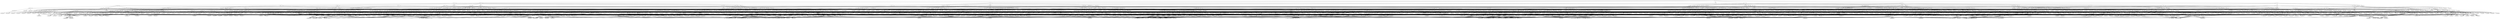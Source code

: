 digraph velha {
"O......X." -> "OX.....X.";
"O......X." -> "O.X....X.";
"O......X." -> "O..X...X.";
"O......X." -> "O...X..X.";
"O......X." -> "O....X.X.";
"O......X." -> "O.....XX.";
"O......X." -> "O......XX";
"OX.....X." -> "OXO....X.";
"OX.....X." -> "OX.O...X.";
"OX.....X." -> "OX..O..X.";
"OX.....X." -> "OX...O.X.";
"OX.....X." -> "OX....OX.";
"OX.....X." -> "OX.....XO";
"O.X....X." -> "OXX....X.";
"O.X....X." -> "O.XX...X.";
"O.X....X." -> "O.X.X..X.";
"O.X....X." -> "O.X..X.X.";
"O.X....X." -> "O.X...XX.";
"O.X....X." -> "O.X....XX";
"O..X...X." -> "OO.X...X.";
"O..X...X." -> "O.OX...X.";
"O..X...X." -> "O..XO..X.";
"O..X...X." -> "O..X.O.X.";
"O..X...X." -> "O..X..OX.";
"O..X...X." -> "O..X...XO";
"O...X..X." -> "OX..X..X.";
"O...X..X." -> "O.X.X..X.";
"O...X..X." -> "O..XX..X.";
"O...X..X." -> "O...XX.X.";
"O...X..X." -> "O...X.XX.";
"O...X..X." -> "O...X..XX";
"O....X.X." -> "OO...X.X.";
"O....X.X." -> "O.O..X.X.";
"O....X.X." -> "O..O.X.X.";
"O....X.X." -> "O...OX.X.";
"O....X.X." -> "O....XOX.";
"O....X.X." -> "O....X.XO";
"O.....XX." -> "OX....XX.";
"O.....XX." -> "O.X...XX.";
"O.....XX." -> "O..X..XX.";
"O.....XX." -> "O...X.XX.";
"O.....XX." -> "O....XXX.";
"O.....XX." -> "O.....XXX";
"O......XX" -> "OO.....XX";
"O......XX" -> "O.O....XX";
"O......XX" -> "O..O...XX";
"O......XX" -> "O...O..XX";
"O......XX" -> "O....O.XX";
"O......XX" -> "O.....OXX";
"OXO....X." -> "OXOX...X.";
"OXO....X." -> "OXO.X..X.";
"OXO....X." -> "OXO..X.X.";
"OXO....X." -> "OXO...XX.";
"OXO....X." -> "OXO....XX";
"OX.O...X." -> "OXOO...X.";
"OX.O...X." -> "OX.OO..X.";
"OX.O...X." -> "OX.O.O.X.";
"OX.O...X." -> "OX.O..OX.";
"OX.O...X." -> "OX.O...XO";
"OX..O..X." -> "OXX.O..X.";
"OX..O..X." -> "OX.XO..X.";
"OX..O..X." -> "OX..OX.X.";
"OX..O..X." -> "OX..O.XX.";
"OX..O..X." -> "OX..O..XX";
"OX...O.X." -> "OXO..O.X.";
"OX...O.X." -> "OX.O.O.X.";
"OX...O.X." -> "OX..OO.X.";
"OX...O.X." -> "OX...OOX.";
"OX...O.X." -> "OX...O.XO";
"OX....OX." -> "OXX...OX.";
"OX....OX." -> "OX.X..OX.";
"OX....OX." -> "OX..X.OX.";
"OX....OX." -> "OX...XOX.";
"OX....OX." -> "OX....OXX";
"OX.....XO" -> "OXO....XO";
"OX.....XO" -> "OX.O...XO";
"OX.....XO" -> "OX..O..XO";
"OX.....XO" -> "OX...O.XO";
"OX.....XO" -> "OX....OXO";
"OXX....X." -> "OXXX...X.";
"OXX....X." -> "OXX.X..X.";
"OXX....X." -> "OXX..X.X.";
"OXX....X." -> "OXX...XX.";
"OXX....X." -> "OXX....XX";
"O.XX...X." -> "OOXX...X.";
"O.XX...X." -> "O.XXO..X.";
"O.XX...X." -> "O.XX.O.X.";
"O.XX...X." -> "O.XX..OX.";
"O.XX...X." -> "O.XX...XO";
"O.X.X..X." -> "OXX.X..X.";
"O.X.X..X." -> "O.XXX..X.";
"O.X.X..X." -> "O.X.XX.X.";
"O.X.X..X." -> "O.X.X.XX.";
"O.X.X..X." -> "O.X.X..XX";
"O.X..X.X." -> "OOX..X.X.";
"O.X..X.X." -> "O.XO.X.X.";
"O.X..X.X." -> "O.X.OX.X.";
"O.X..X.X." -> "O.X..XOX.";
"O.X..X.X." -> "O.X..X.XO";
"O.X...XX." -> "OXX...XX.";
"O.X...XX." -> "O.XX..XX.";
"O.X...XX." -> "O.X.X.XX.";
"O.X...XX." -> "O.X..XXX.";
"O.X...XX." -> "O.X...XXX";
"O.X....XX" -> "OOX....XX";
"O.X....XX" -> "O.XO...XX";
"O.X....XX" -> "O.X.O..XX";
"O.X....XX" -> "O.X..O.XX";
"O.X....XX" -> "O.X...OXX";
"OO.X...X." -> "OOXX...X.";
"OO.X...X." -> "OO.XX..X.";
"OO.X...X." -> "OO.X.X.X.";
"OO.X...X." -> "OO.X..XX.";
"OO.X...X." -> "OO.X...XX";
"O.OX...X." -> "OOOX...X.";
"O.OX...X." -> "O.OXO..X.";
"O.OX...X." -> "O.OX.O.X.";
"O.OX...X." -> "O.OX..OX.";
"O.OX...X." -> "O.OX...XO";
"O..XO..X." -> "OX.XO..X.";
"O..XO..X." -> "O.XXO..X.";
"O..XO..X." -> "O..XOX.X.";
"O..XO..X." -> "O..XO.XX.";
"O..XO..X." -> "O..XO..XX";
"O..X.O.X." -> "OO.X.O.X.";
"O..X.O.X." -> "O.OX.O.X.";
"O..X.O.X." -> "O..XOO.X.";
"O..X.O.X." -> "O..X.OOX.";
"O..X.O.X." -> "O..X.O.XO";
"O..X..OX." -> "OX.X..OX.";
"O..X..OX." -> "O.XX..OX.";
"O..X..OX." -> "O..XX.OX.";
"O..X..OX." -> "O..X.XOX.";
"O..X..OX." -> "O..X..OXX";
"O..X...XO" -> "OO.X...XO";
"O..X...XO" -> "O.OX...XO";
"O..X...XO" -> "O..XO..XO";
"O..X...XO" -> "O..X.O.XO";
"O..X...XO" -> "O..X..OXO";
"O.X.X..X." -> "OXX.X..X.";
"O.X.X..X." -> "O.XXX..X.";
"O.X.X..X." -> "O.X.XX.X.";
"O.X.X..X." -> "O.X.X.XX.";
"O.X.X..X." -> "O.X.X..XX";
"O..XX..X." -> "OO.XX..X.";
"O..XX..X." -> "O.OXX..X.";
"O..XX..X." -> "O..XXO.X.";
"O..XX..X." -> "O..XX.OX.";
"O..XX..X." -> "O..XX..XO";
"O...XX.X." -> "OX..XX.X.";
"O...XX.X." -> "O.X.XX.X.";
"O...XX.X." -> "O..XXX.X.";
"O...XX.X." -> "O...XXXX.";
"O...XX.X." -> "O...XX.XX";
"O...X.XX." -> "OO..X.XX.";
"O...X.XX." -> "O.O.X.XX.";
"O...X.XX." -> "O..OX.XX.";
"O...X.XX." -> "O...XOXX.";
"O...X.XX." -> "O...X.XXO";
"O...X..XX" -> "OX..X..XX";
"O...X..XX" -> "O.X.X..XX";
"O...X..XX" -> "O..XX..XX";
"O...X..XX" -> "O...XX.XX";
"O...X..XX" -> "O...X.XXX";
"OO...X.X." -> "OOO..X.X.";
"OO...X.X." -> "OO.O.X.X.";
"OO...X.X." -> "OO..OX.X.";
"OO...X.X." -> "OO...XOX.";
"OO...X.X." -> "OO...X.XO";
"O.O..X.X." -> "OXO..X.X.";
"O.O..X.X." -> "O.OX.X.X.";
"O.O..X.X." -> "O.O.XX.X.";
"O.O..X.X." -> "O.O..XXX.";
"O.O..X.X." -> "O.O..X.XX";
"O..O.X.X." -> "OO.O.X.X.";
"O..O.X.X." -> "O.OO.X.X.";
"O..O.X.X." -> "O..OOX.X.";
"O..O.X.X." -> "O..O.XOX.";
"O..O.X.X." -> "O..O.X.XO";
"O...OX.X." -> "OX..OX.X.";
"O...OX.X." -> "O.X.OX.X.";
"O...OX.X." -> "O..XOX.X.";
"O...OX.X." -> "O...OXXX.";
"O...OX.X." -> "O...OX.XX";
"O....XOX." -> "OO...XOX.";
"O....XOX." -> "O.O..XOX.";
"O....XOX." -> "O..O.XOX.";
"O....XOX." -> "O...OXOX.";
"O....XOX." -> "O....XOXO";
"O....X.XO" -> "OX...X.XO";
"O....X.XO" -> "O.X..X.XO";
"O....X.XO" -> "O..X.X.XO";
"O....X.XO" -> "O...XX.XO";
"O....X.XO" -> "O....XXXO";
"OX....XX." -> "OXO...XX.";
"OX....XX." -> "OX.O..XX.";
"OX....XX." -> "OX..O.XX.";
"OX....XX." -> "OX...OXX.";
"OX....XX." -> "OX....XXO";
"O.X...XX." -> "OXX...XX.";
"O.X...XX." -> "O.XX..XX.";
"O.X...XX." -> "O.X.X.XX.";
"O.X...XX." -> "O.X..XXX.";
"O.X...XX." -> "O.X...XXX";
"O..X..XX." -> "OO.X..XX.";
"O..X..XX." -> "O.OX..XX.";
"O..X..XX." -> "O..XO.XX.";
"O..X..XX." -> "O..X.OXX.";
"O..X..XX." -> "O..X..XXO";
"O...X.XX." -> "OX..X.XX.";
"O...X.XX." -> "O.X.X.XX.";
"O...X.XX." -> "O..XX.XX.";
"O...X.XX." -> "O...XXXX.";
"O...X.XX." -> "O...X.XXX";
"O....XXX." -> "OO...XXX.";
"O....XXX." -> "O.O..XXX.";
"O....XXX." -> "O..O.XXX.";
"O....XXX." -> "O...OXXX.";
"O....XXX." -> "O....XXXO";
"OO.....XX" -> "OOX....XX";
"OO.....XX" -> "OO.X...XX";
"OO.....XX" -> "OO..X..XX";
"OO.....XX" -> "OO...X.XX";
"OO.....XX" -> "OO....XXX";
"O.O....XX" -> "OOO....XX";
"O.O....XX" -> "O.OO...XX";
"O.O....XX" -> "O.O.O..XX";
"O.O....XX" -> "O.O..O.XX";
"O.O....XX" -> "O.O...OXX";
"O..O...XX" -> "OX.O...XX";
"O..O...XX" -> "O.XO...XX";
"O..O...XX" -> "O..OX..XX";
"O..O...XX" -> "O..O.X.XX";
"O..O...XX" -> "O..O..XXX";
"O...O..XX" -> "OO..O..XX";
"O...O..XX" -> "O.O.O..XX";
"O...O..XX" -> "O..OO..XX";
"O...O..XX" -> "O...OO.XX";
"O...O..XX" -> "O...O.OXX";
"O....O.XX" -> "OX...O.XX";
"O....O.XX" -> "O.X..O.XX";
"O....O.XX" -> "O..X.O.XX";
"O....O.XX" -> "O...XO.XX";
"O....O.XX" -> "O....OXXX";
"O.....OXX" -> "OO....OXX";
"O.....OXX" -> "O.O...OXX";
"O.....OXX" -> "O..O..OXX";
"O.....OXX" -> "O...O.OXX";
"O.....OXX" -> "O....OOXX";
"OXOX...X." -> "OXOXX..X.";
"OXOX...X." -> "OXOX.X.X.";
"OXOX...X." -> "OXOX..XX.";
"OXOX...X." -> "OXOX...XX";
"OXO..X.X." -> "OXOO.X.X.";
"OXO..X.X." -> "OXO.OX.X.";
"OXO..X.X." -> "OXO..XOX.";
"OXO..X.X." -> "OXO..X.XO";
"OXO...XX." -> "OXOX..XX.";
"OXO...XX." -> "OXO.X.XX.";
"OXO...XX." -> "OXO..XXX.";
"OXO...XX." -> "OXO...XXX";
"OXO....XX" -> "OXOO...XX";
"OXO....XX" -> "OXO.O..XX";
"OXO....XX" -> "OXO..O.XX";
"OXO....XX" -> "OXO...OXX";
"OXOO...X." -> "OXOOX..X.";
"OXOO...X." -> "OXOO.X.X.";
"OXOO...X." -> "OXOO..XX.";
"OXOO...X." -> "OXOO...XX";
"OX.OO..X." -> "OXOOO..X.";
"OX.OO..X." -> "OX.OOO.X.";
"OX.OO..X." -> "OX.OO.OX.";
"OX.OO..X." -> "OX.OO..XO";
"OX.O.O.X." -> "OXXO.O.X.";
"OX.O.O.X." -> "OX.OXO.X.";
"OX.O.O.X." -> "OX.O.OXX.";
"OX.O.O.X." -> "OX.O.O.XX";
"OX.O...XO" -> "OXOO...XO";
"OX.O...XO" -> "OX.OO..XO";
"OX.O...XO" -> "OX.O.O.XO";
"OX.O...XO" -> "OX.O..OXO";
"OXX.O..X." -> "OXXXO..X.";
"OXX.O..X." -> "OXX.OX.X.";
"OXX.O..X." -> "OXX.O.XX.";
"OXX.O..X." -> "OXX.O..XX";
"OX.XO..X." -> "OXOXO..X.";
"OX.XO..X." -> "OX.XOO.X.";
"OX.XO..X." -> "OX.XO.OX.";
"OX.XO..X." -> "OX.XO..XO";
"OX..OX.X." -> "OXX.OX.X.";
"OX..OX.X." -> "OX.XOX.X.";
"OX..OX.X." -> "OX..OXXX.";
"OX..OX.X." -> "OX..OX.XX";
"OX..O.XX." -> "OXO.O.XX.";
"OX..O.XX." -> "OX.OO.XX.";
"OX..O.XX." -> "OX..OOXX.";
"OX..O.XX." -> "OX..O.XXO";
"OX..O..XX" -> "OXX.O..XX";
"OX..O..XX" -> "OX.XO..XX";
"OX..O..XX" -> "OX..OX.XX";
"OX..O..XX" -> "OX..O.XXX";
"OXO..O.X." -> "OXOO.O.X.";
"OXO..O.X." -> "OXO.OO.X.";
"OXO..O.X." -> "OXO..OOX.";
"OXO..O.X." -> "OXO..O.XO";
"OX.O.O.X." -> "OXXO.O.X.";
"OX.O.O.X." -> "OX.OXO.X.";
"OX.O.O.X." -> "OX.O.OXX.";
"OX.O.O.X." -> "OX.O.O.XX";
"OX..OO.X." -> "OXO.OO.X.";
"OX..OO.X." -> "OX.OOO.X.";
"OX..OO.X." -> "OX..OOOX.";
"OX..OO.X." -> "OX..OO.XO";
"OX...OOX." -> "OXX..OOX.";
"OX...OOX." -> "OX.X.OOX.";
"OX...OOX." -> "OX..XOOX.";
"OX...OOX." -> "OX...OOXX";
"OX...O.XO" -> "OXO..O.XO";
"OX...O.XO" -> "OX.O.O.XO";
"OX...O.XO" -> "OX..OO.XO";
"OX...O.XO" -> "OX...OOXO";
"OXX...OX." -> "OXXX..OX.";
"OXX...OX." -> "OXX.X.OX.";
"OXX...OX." -> "OXX..XOX.";
"OXX...OX." -> "OXX...OXX";
"OX.X..OX." -> "OXOX..OX.";
"OX.X..OX." -> "OX.XO.OX.";
"OX.X..OX." -> "OX.X.OOX.";
"OX.X..OX." -> "OX.X..OXO";
"OX...XOX." -> "OXX..XOX.";
"OX...XOX." -> "OX.X.XOX.";
"OX...XOX." -> "OX..XXOX.";
"OX...XOX." -> "OX...XOXX";
"OX....OXX" -> "OXO...OXX";
"OX....OXX" -> "OX.O..OXX";
"OX....OXX" -> "OX..O.OXX";
"OX....OXX" -> "OX...OOXX";
"OXO....XO" -> "OXOX...XO";
"OXO....XO" -> "OXO.X..XO";
"OXO....XO" -> "OXO..X.XO";
"OXO....XO" -> "OXO...XXO";
"OX.O...XO" -> "OXOO...XO";
"OX.O...XO" -> "OX.OO..XO";
"OX.O...XO" -> "OX.O.O.XO";
"OX.O...XO" -> "OX.O..OXO";
"OX...O.XO" -> "OXX..O.XO";
"OX...O.XO" -> "OX.X.O.XO";
"OX...O.XO" -> "OX..XO.XO";
"OX...O.XO" -> "OX...OXXO";
"OX....OXO" -> "OXO...OXO";
"OX....OXO" -> "OX.O..OXO";
"OX....OXO" -> "OX..O.OXO";
"OX....OXO" -> "OX...OOXO";
"OXXX...X." -> "OXXXX..X.";
"OXXX...X." -> "OXXX.X.X.";
"OXXX...X." -> "OXXX..XX.";
"OXXX...X." -> "OXXX...XX";
"OXX..X.X." -> "OXXO.X.X.";
"OXX..X.X." -> "OXX.OX.X.";
"OXX..X.X." -> "OXX..XOX.";
"OXX..X.X." -> "OXX..X.XO";
"OXX...XX." -> "OXXX..XX.";
"OXX...XX." -> "OXX.X.XX.";
"OXX...XX." -> "OXX..XXX.";
"OXX...XX." -> "OXX...XXX";
"OXX....XX" -> "OXXO...XX";
"OXX....XX" -> "OXX.O..XX";
"OXX....XX" -> "OXX..O.XX";
"OXX....XX" -> "OXX...OXX";
"OOXX...X." -> "OOXXX..X.";
"OOXX...X." -> "OOXX.X.X.";
"OOXX...X." -> "OOXX..XX.";
"OOXX...X." -> "OOXX...XX";
"O.XXO..X." -> "OOXXO..X.";
"O.XXO..X." -> "O.XXOO.X.";
"O.XXO..X." -> "O.XXO.OX.";
"O.XXO..X." -> "O.XXO..XO";
"O.XX.O.X." -> "OXXX.O.X.";
"O.XX.O.X." -> "O.XXXO.X.";
"O.XX.O.X." -> "O.XX.OXX.";
"O.XX.O.X." -> "O.XX.O.XX";
"O.XX..OX." -> "OOXX..OX.";
"O.XX..OX." -> "O.XXO.OX.";
"O.XX..OX." -> "O.XX.OOX.";
"O.XX..OX." -> "O.XX..OXO";
"O.XX...XO" -> "OXXX...XO";
"O.XX...XO" -> "O.XXX..XO";
"O.XX...XO" -> "O.XX.X.XO";
"O.XX...XO" -> "O.XX..XXO";
"O.XXX..X." -> "OOXXX..X.";
"O.XXX..X." -> "O.XXXO.X.";
"O.XXX..X." -> "O.XXX.OX.";
"O.XXX..X." -> "O.XXX..XO";
"O.X.XX.X." -> "OXX.XX.X.";
"O.X.XX.X." -> "O.XXXX.X.";
"O.X.XX.X." -> "O.X.XXXX.";
"O.X.XX.X." -> "O.X.XX.XX";
"O.X.X..XX" -> "OOX.X..XX";
"O.X.X..XX" -> "O.XOX..XX";
"O.X.X..XX" -> "O.X.XO.XX";
"O.X.X..XX" -> "O.X.X.OXX";
"OOX..X.X." -> "OOXX.X.X.";
"OOX..X.X." -> "OOX.XX.X.";
"OOX..X.X." -> "OOX..XXX.";
"OOX..X.X." -> "OOX..X.XX";
"O.XO.X.X." -> "OOXO.X.X.";
"O.XO.X.X." -> "O.XOOX.X.";
"O.XO.X.X." -> "O.XO.XOX.";
"O.XO.X.X." -> "O.XO.X.XO";
"O.X.OX.X." -> "OXX.OX.X.";
"O.X.OX.X." -> "O.XXOX.X.";
"O.X.OX.X." -> "O.X.OXXX.";
"O.X.OX.X." -> "O.X.OX.XX";
"O.X..XOX." -> "OOX..XOX.";
"O.X..XOX." -> "O.XO.XOX.";
"O.X..XOX." -> "O.X.OXOX.";
"O.X..XOX." -> "O.X..XOXO";
"O.X..X.XO" -> "OXX..X.XO";
"O.X..X.XO" -> "O.XX.X.XO";
"O.X..X.XO" -> "O.X.XX.XO";
"O.X..X.XO" -> "O.X..XXXO";
"OXX...XX." -> "OXXO..XX.";
"OXX...XX." -> "OXX.O.XX.";
"OXX...XX." -> "OXX..OXX.";
"OXX...XX." -> "OXX...XXO";
"O.XX..XX." -> "OXXX..XX.";
"O.XX..XX." -> "O.XXX.XX.";
"O.XX..XX." -> "O.XX.XXX.";
"O.XX..XX." -> "O.XX..XXX";
"O.X..XXX." -> "OOX..XXX.";
"O.X..XXX." -> "O.XO.XXX.";
"O.X..XXX." -> "O.X.OXXX.";
"O.X..XXX." -> "O.X..XXXO";
"OOX....XX" -> "OOXX...XX";
"OOX....XX" -> "OOX.X..XX";
"OOX....XX" -> "OOX..X.XX";
"OOX....XX" -> "OOX...XXX";
"O.XO...XX" -> "OOXO...XX";
"O.XO...XX" -> "O.XOO..XX";
"O.XO...XX" -> "O.XO.O.XX";
"O.XO...XX" -> "O.XO..OXX";
"O.X.O..XX" -> "OXX.O..XX";
"O.X.O..XX" -> "O.XXO..XX";
"O.X.O..XX" -> "O.X.OX.XX";
"O.X.O..XX" -> "O.X.O.XXX";
"O.X..O.XX" -> "OOX..O.XX";
"O.X..O.XX" -> "O.XO.O.XX";
"O.X..O.XX" -> "O.X.OO.XX";
"O.X..O.XX" -> "O.X..OOXX";
"O.X...OXX" -> "OXX...OXX";
"O.X...OXX" -> "O.XX..OXX";
"O.X...OXX" -> "O.X.X.OXX";
"O.X...OXX" -> "O.X..XOXX";
"OOXX...X." -> "OOXXO..X.";
"OOXX...X." -> "OOXX.O.X.";
"OOXX...X." -> "OOXX..OX.";
"OOXX...X." -> "OOXX...XO";
"OO.XX..X." -> "OOXXX..X.";
"OO.XX..X." -> "OO.XXX.X.";
"OO.XX..X." -> "OO.XX.XX.";
"OO.XX..X." -> "OO.XX..XX";
"OO.X.X.X." -> "OOOX.X.X.";
"OO.X.X.X." -> "OO.XOX.X.";
"OO.X.X.X." -> "OO.X.XOX.";
"OO.X.X.X." -> "OO.X.X.XO";
"OO.X..XX." -> "OOXX..XX.";
"OO.X..XX." -> "OO.XX.XX.";
"OO.X..XX." -> "OO.X.XXX.";
"OO.X..XX." -> "OO.X..XXX";
"OO.X...XX" -> "OOOX...XX";
"OO.X...XX" -> "OO.XO..XX";
"OO.X...XX" -> "OO.X.O.XX";
"OO.X...XX" -> "OO.X..OXX";
"O.OXO..X." -> "OXOXO..X.";
"O.OXO..X." -> "O.OXOX.X.";
"O.OXO..X." -> "O.OXO.XX.";
"O.OXO..X." -> "O.OXO..XX";
"O.OX.O.X." -> "OOOX.O.X.";
"O.OX.O.X." -> "O.OXOO.X.";
"O.OX.O.X." -> "O.OX.OOX.";
"O.OX.O.X." -> "O.OX.O.XO";
"O.OX..OX." -> "OXOX..OX.";
"O.OX..OX." -> "O.OXX.OX.";
"O.OX..OX." -> "O.OX.XOX.";
"O.OX..OX." -> "O.OX..OXX";
"O.OX...XO" -> "OOOX...XO";
"O.OX...XO" -> "O.OXO..XO";
"O.OX...XO" -> "O.OX.O.XO";
"O.OX...XO" -> "O.OX..OXO";
"OX.XO..X." -> "OXXXO..X.";
"OX.XO..X." -> "OX.XOX.X.";
"OX.XO..X." -> "OX.XO.XX.";
"OX.XO..X." -> "OX.XO..XX";
"O.XXO..X." -> "OOXXO..X.";
"O.XXO..X." -> "O.XXOO.X.";
"O.XXO..X." -> "O.XXO.OX.";
"O.XXO..X." -> "O.XXO..XO";
"O..XOX.X." -> "OX.XOX.X.";
"O..XOX.X." -> "O.XXOX.X.";
"O..XOX.X." -> "O..XOXXX.";
"O..XOX.X." -> "O..XOX.XX";
"O..XO.XX." -> "OO.XO.XX.";
"O..XO.XX." -> "O.OXO.XX.";
"O..XO.XX." -> "O..XOOXX.";
"O..XO.XX." -> "O..XO.XXO";
"O..XO..XX" -> "OX.XO..XX";
"O..XO..XX" -> "O.XXO..XX";
"O..XO..XX" -> "O..XOX.XX";
"O..XO..XX" -> "O..XO.XXX";
"OO.X.O.X." -> "OOOX.O.X.";
"OO.X.O.X." -> "OO.XOO.X.";
"OO.X.O.X." -> "OO.X.OOX.";
"OO.X.O.X." -> "OO.X.O.XO";
"O.OX.O.X." -> "OXOX.O.X.";
"O.OX.O.X." -> "O.OXXO.X.";
"O.OX.O.X." -> "O.OX.OXX.";
"O.OX.O.X." -> "O.OX.O.XX";
"O..XOO.X." -> "OO.XOO.X.";
"O..XOO.X." -> "O.OXOO.X.";
"O..XOO.X." -> "O..XOOOX.";
"O..XOO.X." -> "O..XOO.XO";
"O..X.OOX." -> "OX.X.OOX.";
"O..X.OOX." -> "O.XX.OOX.";
"O..X.OOX." -> "O..XXOOX.";
"O..X.OOX." -> "O..X.OOXX";
"O..X.O.XO" -> "OO.X.O.XO";
"O..X.O.XO" -> "O.OX.O.XO";
"O..X.O.XO" -> "O..XOO.XO";
"O..X.O.XO" -> "O..X.OOXO";
"OX.X..OX." -> "OXXX..OX.";
"OX.X..OX." -> "OX.XX.OX.";
"OX.X..OX." -> "OX.X.XOX.";
"OX.X..OX." -> "OX.X..OXX";
"O.XX..OX." -> "OOXX..OX.";
"O.XX..OX." -> "O.XXO.OX.";
"O.XX..OX." -> "O.XX.OOX.";
"O.XX..OX." -> "O.XX..OXO";
"O..XX.OX." -> "OX.XX.OX.";
"O..XX.OX." -> "O.XXX.OX.";
"O..XX.OX." -> "O..XXXOX.";
"O..XX.OX." -> "O..XX.OXX";
"O..X.XOX." -> "OO.X.XOX.";
"O..X.XOX." -> "O.OX.XOX.";
"O..X.XOX." -> "O..XOXOX.";
"O..X.XOX." -> "O..X.XOXO";
"O..X..OXX" -> "OX.X..OXX";
"O..X..OXX" -> "O.XX..OXX";
"O..X..OXX" -> "O..XX.OXX";
"O..X..OXX" -> "O..X.XOXX";
"OO.X...XO" -> "OOOX...XO";
"OO.X...XO" -> "OO.XO..XO";
"OO.X...XO" -> "OO.X.O.XO";
"OO.X...XO" -> "OO.X..OXO";
"O.OX...XO" -> "OXOX...XO";
"O.OX...XO" -> "O.OXX..XO";
"O.OX...XO" -> "O.OX.X.XO";
"O.OX...XO" -> "O.OX..XXO";
"O..X.O.XO" -> "OO.X.O.XO";
"O..X.O.XO" -> "O.OX.O.XO";
"O..X.O.XO" -> "O..XOO.XO";
"O..X.O.XO" -> "O..X.OOXO";
"O..X..OXO" -> "OX.X..OXO";
"O..X..OXO" -> "O.XX..OXO";
"O..X..OXO" -> "O..XX.OXO";
"O..X..OXO" -> "O..X.XOXO";
"O.XXX..X." -> "OOXXX..X.";
"O.XXX..X." -> "O.XXXO.X.";
"O.XXX..X." -> "O.XXX.OX.";
"O.XXX..X." -> "O.XXX..XO";
"O.X.XX.X." -> "OXX.XX.X.";
"O.X.XX.X." -> "O.XXXX.X.";
"O.X.XX.X." -> "O.X.XXXX.";
"O.X.XX.X." -> "O.X.XX.XX";
"O.X.X..XX" -> "OOX.X..XX";
"O.X.X..XX" -> "O.XOX..XX";
"O.X.X..XX" -> "O.X.XO.XX";
"O.X.X..XX" -> "O.X.X.OXX";
"OO.XX..X." -> "OOXXX..X.";
"OO.XX..X." -> "OO.XXX.X.";
"OO.XX..X." -> "OO.XX.XX.";
"OO.XX..X." -> "OO.XX..XX";
"O.OXX..X." -> "OOOXX..X.";
"O.OXX..X." -> "O.OXXO.X.";
"O.OXX..X." -> "O.OXX.OX.";
"O.OXX..X." -> "O.OXX..XO";
"O..XXO.X." -> "OX.XXO.X.";
"O..XXO.X." -> "O.XXXO.X.";
"O..XXO.X." -> "O..XXOXX.";
"O..XXO.X." -> "O..XXO.XX";
"O..XX.OX." -> "OO.XX.OX.";
"O..XX.OX." -> "O.OXX.OX.";
"O..XX.OX." -> "O..XXOOX.";
"O..XX.OX." -> "O..XX.OXO";
"O..XX..XO" -> "OX.XX..XO";
"O..XX..XO" -> "O.XXX..XO";
"O..XX..XO" -> "O..XXX.XO";
"O..XX..XO" -> "O..XX.XXO";
"O.X.XX.X." -> "OOX.XX.X.";
"O.X.XX.X." -> "O.XOXX.X.";
"O.X.XX.X." -> "O.X.XXOX.";
"O.X.XX.X." -> "O.X.XX.XO";
"O...XXXX." -> "OX..XXXX.";
"O...XXXX." -> "O.X.XXXX.";
"O...XXXX." -> "O..XXXXX.";
"O...XXXX." -> "O...XXXXX";
"O...XX.XX" -> "OO..XX.XX";
"O...XX.XX" -> "O.O.XX.XX";
"O...XX.XX" -> "O..OXX.XX";
"O...XX.XX" -> "O...XXOXX";
"OO..X.XX." -> "OOX.X.XX.";
"OO..X.XX." -> "OO.XX.XX.";
"OO..X.XX." -> "OO..XXXX.";
"OO..X.XX." -> "OO..X.XXX";
"O.O.X.XX." -> "OOO.X.XX.";
"O.O.X.XX." -> "O.OOX.XX.";
"O.O.X.XX." -> "O.O.XOXX.";
"O.O.X.XX." -> "O.O.X.XXO";
"O..OX.XX." -> "OX.OX.XX.";
"O..OX.XX." -> "O.XOX.XX.";
"O..OX.XX." -> "O..OXXXX.";
"O..OX.XX." -> "O..OX.XXX";
"O...XOXX." -> "OO..XOXX.";
"O...XOXX." -> "O.O.XOXX.";
"O...XOXX." -> "O..OXOXX.";
"O...XOXX." -> "O...XOXXO";
"O...X.XXO" -> "OX..X.XXO";
"O...X.XXO" -> "O.X.X.XXO";
"O...X.XXO" -> "O..XX.XXO";
"O...X.XXO" -> "O...XXXXO";
"O.X.X..XX" -> "OOX.X..XX";
"O.X.X..XX" -> "O.XOX..XX";
"O.X.X..XX" -> "O.X.XO.XX";
"O.X.X..XX" -> "O.X.X.OXX";
"O..XX..XX" -> "OX.XX..XX";
"O..XX..XX" -> "O.XXX..XX";
"O..XX..XX" -> "O..XXX.XX";
"O..XX..XX" -> "O..XX.XXX";
"O...XX.XX" -> "OO..XX.XX";
"O...XX.XX" -> "O.O.XX.XX";
"O...XX.XX" -> "O..OXX.XX";
"O...XX.XX" -> "O...XXOXX";
"OO.O.X.X." -> "OOXO.X.X.";
"OO.O.X.X." -> "OO.OXX.X.";
"OO.O.X.X." -> "OO.O.XXX.";
"OO.O.X.X." -> "OO.O.X.XX";
"OO..OX.X." -> "OOO.OX.X.";
"OO..OX.X." -> "OO.OOX.X.";
"OO..OX.X." -> "OO..OXOX.";
"OO..OX.X." -> "OO..OX.XO";
"OO...XOX." -> "OOX..XOX.";
"OO...XOX." -> "OO.X.XOX.";
"OO...XOX." -> "OO..XXOX.";
"OO...XOX." -> "OO...XOXX";
"OO...X.XO" -> "OOO..X.XO";
"OO...X.XO" -> "OO.O.X.XO";
"OO...X.XO" -> "OO..OX.XO";
"OO...X.XO" -> "OO...XOXO";
"OXO..X.X." -> "OXOX.X.X.";
"OXO..X.X." -> "OXO.XX.X.";
"OXO..X.X." -> "OXO..XXX.";
"OXO..X.X." -> "OXO..X.XX";
"O.OX.X.X." -> "OOOX.X.X.";
"O.OX.X.X." -> "O.OXOX.X.";
"O.OX.X.X." -> "O.OX.XOX.";
"O.OX.X.X." -> "O.OX.X.XO";
"O.O.XX.X." -> "OXO.XX.X.";
"O.O.XX.X." -> "O.OXXX.X.";
"O.O.XX.X." -> "O.O.XXXX.";
"O.O.XX.X." -> "O.O.XX.XX";
"O.O..XXX." -> "OOO..XXX.";
"O.O..XXX." -> "O.OO.XXX.";
"O.O..XXX." -> "O.O.OXXX.";
"O.O..XXX." -> "O.O..XXXO";
"O.O..X.XX" -> "OXO..X.XX";
"O.O..X.XX" -> "O.OX.X.XX";
"O.O..X.XX" -> "O.O.XX.XX";
"O.O..X.XX" -> "O.O..XXXX";
"OO.O.X.X." -> "OOOO.X.X.";
"OO.O.X.X." -> "OO.OOX.X.";
"OO.O.X.X." -> "OO.O.XOX.";
"OO.O.X.X." -> "OO.O.X.XO";
"O.OO.X.X." -> "OXOO.X.X.";
"O.OO.X.X." -> "O.OOXX.X.";
"O.OO.X.X." -> "O.OO.XXX.";
"O.OO.X.X." -> "O.OO.X.XX";
"O..OOX.X." -> "OO.OOX.X.";
"O..OOX.X." -> "O.OOOX.X.";
"O..OOX.X." -> "O..OOXOX.";
"O..OOX.X." -> "O..OOX.XO";
"O..O.X.XO" -> "OX.O.X.XO";
"O..O.X.XO" -> "O.XO.X.XO";
"O..O.X.XO" -> "O..OXX.XO";
"O..O.X.XO" -> "O..O.XXXO";
"OX..OX.X." -> "OXO.OX.X.";
"OX..OX.X." -> "OX.OOX.X.";
"OX..OX.X." -> "OX..OXOX.";
"OX..OX.X." -> "OX..OX.XO";
"O.X.OX.X." -> "OXX.OX.X.";
"O.X.OX.X." -> "O.XXOX.X.";
"O.X.OX.X." -> "O.X.OXXX.";
"O.X.OX.X." -> "O.X.OX.XX";
"O..XOX.X." -> "OO.XOX.X.";
"O..XOX.X." -> "O.OXOX.X.";
"O..XOX.X." -> "O..XOXOX.";
"O..XOX.X." -> "O..XOX.XO";
"O...OXXX." -> "OX..OXXX.";
"O...OXXX." -> "O.X.OXXX.";
"O...OXXX." -> "O..XOXXX.";
"O...OXXX." -> "O...OXXXX";
"O...OX.XX" -> "OO..OX.XX";
"O...OX.XX" -> "O.O.OX.XX";
"O...OX.XX" -> "O..OOX.XX";
"O...OX.XX" -> "O...OXOXX";
"OO...XOX." -> "OOX..XOX.";
"OO...XOX." -> "OO.X.XOX.";
"OO...XOX." -> "OO..XXOX.";
"OO...XOX." -> "OO...XOXX";
"O.O..XOX." -> "OOO..XOX.";
"O.O..XOX." -> "O.OO.XOX.";
"O.O..XOX." -> "O.O.OXOX.";
"O.O..XOX." -> "O.O..XOXO";
"O...OXOX." -> "OX..OXOX.";
"O...OXOX." -> "O.X.OXOX.";
"O...OXOX." -> "O..XOXOX.";
"O...OXOX." -> "O...OXOXX";
"O....XOXO" -> "OO...XOXO";
"O....XOXO" -> "O.O..XOXO";
"O....XOXO" -> "O..O.XOXO";
"O....XOXO" -> "O...OXOXO";
"OX...X.XO" -> "OXX..X.XO";
"OX...X.XO" -> "OX.X.X.XO";
"OX...X.XO" -> "OX..XX.XO";
"OX...X.XO" -> "OX...XXXO";
"O.X..X.XO" -> "OOX..X.XO";
"O.X..X.XO" -> "O.XO.X.XO";
"O.X..X.XO" -> "O.X.OX.XO";
"O.X..X.XO" -> "O.X..XOXO";
"O..X.X.XO" -> "OX.X.X.XO";
"O..X.X.XO" -> "O.XX.X.XO";
"O..X.X.XO" -> "O..XXX.XO";
"O..X.X.XO" -> "O..X.XXXO";
"O...XX.XO" -> "OO..XX.XO";
"O...XX.XO" -> "O.O.XX.XO";
"O...XX.XO" -> "O..OXX.XO";
"O...XX.XO" -> "O...XXOXO";
"O....XXXO" -> "OX...XXXO";
"O....XXXO" -> "O.X..XXXO";
"O....XXXO" -> "O..X.XXXO";
"O....XXXO" -> "O...XXXXO";
"OXO...XX." -> "OXOO..XX.";
"OXO...XX." -> "OXO.O.XX.";
"OXO...XX." -> "OXO..OXX.";
"OXO...XX." -> "OXO...XXO";
"OX.O..XX." -> "OXXO..XX.";
"OX.O..XX." -> "OX.OX.XX.";
"OX.O..XX." -> "OX.O.XXX.";
"OX.O..XX." -> "OX.O..XXX";
"OX..O.XX." -> "OXO.O.XX.";
"OX..O.XX." -> "OX.OO.XX.";
"OX..O.XX." -> "OX..OOXX.";
"OX..O.XX." -> "OX..O.XXO";
"OX...OXX." -> "OXX..OXX.";
"OX...OXX." -> "OX.X.OXX.";
"OX...OXX." -> "OX..XOXX.";
"OX...OXX." -> "OX...OXXX";
"OX....XXO" -> "OXO...XXO";
"OX....XXO" -> "OX.O..XXO";
"OX....XXO" -> "OX..O.XXO";
"OX....XXO" -> "OX...OXXO";
"OXX...XX." -> "OXXX..XX.";
"OXX...XX." -> "OXX.X.XX.";
"OXX...XX." -> "OXX..XXX.";
"OXX...XX." -> "OXX...XXX";
"O.XX..XX." -> "OOXX..XX.";
"O.XX..XX." -> "O.XXO.XX.";
"O.XX..XX." -> "O.XX.OXX.";
"O.XX..XX." -> "O.XX..XXO";
"O.X..XXX." -> "OXX..XXX.";
"O.X..XXX." -> "O.XX.XXX.";
"O.X..XXX." -> "O.X.XXXX.";
"O.X..XXX." -> "O.X..XXXX";
"OO.X..XX." -> "OOOX..XX.";
"OO.X..XX." -> "OO.XO.XX.";
"OO.X..XX." -> "OO.X.OXX.";
"OO.X..XX." -> "OO.X..XXO";
"O.OX..XX." -> "OXOX..XX.";
"O.OX..XX." -> "O.OXX.XX.";
"O.OX..XX." -> "O.OX.XXX.";
"O.OX..XX." -> "O.OX..XXX";
"O..XO.XX." -> "OO.XO.XX.";
"O..XO.XX." -> "O.OXO.XX.";
"O..XO.XX." -> "O..XOOXX.";
"O..XO.XX." -> "O..XO.XXO";
"O..X.OXX." -> "OX.X.OXX.";
"O..X.OXX." -> "O.XX.OXX.";
"O..X.OXX." -> "O..XXOXX.";
"O..X.OXX." -> "O..X.OXXX";
"O..X..XXO" -> "OO.X..XXO";
"O..X..XXO" -> "O.OX..XXO";
"O..X..XXO" -> "O..XO.XXO";
"O..X..XXO" -> "O..X.OXXO";
"O..XX.XX." -> "OX.XX.XX.";
"O..XX.XX." -> "O.XXX.XX.";
"O..XX.XX." -> "O..XXXXX.";
"O..XX.XX." -> "O..XX.XXX";
"O...XXXX." -> "OO..XXXX.";
"O...XXXX." -> "O.O.XXXX.";
"O...XXXX." -> "O..OXXXX.";
"O...XXXX." -> "O...XXXXO";
"OO...XXX." -> "OOX..XXX.";
"OO...XXX." -> "OO.X.XXX.";
"OO...XXX." -> "OO..XXXX.";
"OO...XXX." -> "OO...XXXX";
"O.O..XXX." -> "OOO..XXX.";
"O.O..XXX." -> "O.OO.XXX.";
"O.O..XXX." -> "O.O.OXXX.";
"O.O..XXX." -> "O.O..XXXO";
"O..O.XXX." -> "OX.O.XXX.";
"O..O.XXX." -> "O.XO.XXX.";
"O..O.XXX." -> "O..OXXXX.";
"O..O.XXX." -> "O..O.XXXX";
"O...OXXX." -> "OO..OXXX.";
"O...OXXX." -> "O.O.OXXX.";
"O...OXXX." -> "O..OOXXX.";
"O...OXXX." -> "O...OXXXO";
"O....XXXO" -> "OX...XXXO";
"O....XXXO" -> "O.X..XXXO";
"O....XXXO" -> "O..X.XXXO";
"O....XXXO" -> "O...XXXXO";
"OOX....XX" -> "OOXO...XX";
"OOX....XX" -> "OOX.O..XX";
"OOX....XX" -> "OOX..O.XX";
"OOX....XX" -> "OOX...OXX";
"OO.X...XX" -> "OOXX...XX";
"OO.X...XX" -> "OO.XX..XX";
"OO.X...XX" -> "OO.X.X.XX";
"OO.X...XX" -> "OO.X..XXX";
"OO..X..XX" -> "OOO.X..XX";
"OO..X..XX" -> "OO.OX..XX";
"OO..X..XX" -> "OO..XO.XX";
"OO..X..XX" -> "OO..X.OXX";
"OO...X.XX" -> "OOX..X.XX";
"OO...X.XX" -> "OO.X.X.XX";
"OO...X.XX" -> "OO..XX.XX";
"OO...X.XX" -> "OO...XXXX";
"O.OO...XX" -> "OOOO...XX";
"O.OO...XX" -> "O.OOO..XX";
"O.OO...XX" -> "O.OO.O.XX";
"O.OO...XX" -> "O.OO..OXX";
"O.O.O..XX" -> "OXO.O..XX";
"O.O.O..XX" -> "O.OXO..XX";
"O.O.O..XX" -> "O.O.OX.XX";
"O.O.O..XX" -> "O.O.O.XXX";
"O.O..O.XX" -> "OOO..O.XX";
"O.O..O.XX" -> "O.OO.O.XX";
"O.O..O.XX" -> "O.O.OO.XX";
"O.O..O.XX" -> "O.O..OOXX";
"O.O...OXX" -> "OXO...OXX";
"O.O...OXX" -> "O.OX..OXX";
"O.O...OXX" -> "O.O.X.OXX";
"O.O...OXX" -> "O.O..XOXX";
"OX.O...XX" -> "OXOO...XX";
"OX.O...XX" -> "OX.OO..XX";
"OX.O...XX" -> "OX.O.O.XX";
"OX.O...XX" -> "OX.O..OXX";
"O.XO...XX" -> "OXXO...XX";
"O.XO...XX" -> "O.XOX..XX";
"O.XO...XX" -> "O.XO.X.XX";
"O.XO...XX" -> "O.XO..XXX";
"O..OX..XX" -> "OO.OX..XX";
"O..OX..XX" -> "O.OOX..XX";
"O..OX..XX" -> "O..OXO.XX";
"O..OX..XX" -> "O..OX.OXX";
"O..O.X.XX" -> "OX.O.X.XX";
"O..O.X.XX" -> "O.XO.X.XX";
"O..O.X.XX" -> "O..OXX.XX";
"O..O.X.XX" -> "O..O.XXXX";
"OO..O..XX" -> "OOO.O..XX";
"OO..O..XX" -> "OO.OO..XX";
"OO..O..XX" -> "OO..OO.XX";
"OO..O..XX" -> "OO..O.OXX";
"O.O.O..XX" -> "OXO.O..XX";
"O.O.O..XX" -> "O.OXO..XX";
"O.O.O..XX" -> "O.O.OX.XX";
"O.O.O..XX" -> "O.O.O.XXX";
"O..OO..XX" -> "OO.OO..XX";
"O..OO..XX" -> "O.OOO..XX";
"O..OO..XX" -> "O..OOO.XX";
"O..OO..XX" -> "O..OO.OXX";
"O...OO.XX" -> "OX..OO.XX";
"O...OO.XX" -> "O.X.OO.XX";
"O...OO.XX" -> "O..XOO.XX";
"O...OO.XX" -> "O...OOXXX";
"O...O.OXX" -> "OO..O.OXX";
"O...O.OXX" -> "O.O.O.OXX";
"O...O.OXX" -> "O..OO.OXX";
"O...O.OXX" -> "O...OOOXX";
"OX...O.XX" -> "OXX..O.XX";
"OX...O.XX" -> "OX.X.O.XX";
"OX...O.XX" -> "OX..XO.XX";
"OX...O.XX" -> "OX...OXXX";
"O.X..O.XX" -> "OOX..O.XX";
"O.X..O.XX" -> "O.XO.O.XX";
"O.X..O.XX" -> "O.X.OO.XX";
"O.X..O.XX" -> "O.X..OOXX";
"O..X.O.XX" -> "OX.X.O.XX";
"O..X.O.XX" -> "O.XX.O.XX";
"O..X.O.XX" -> "O..XXO.XX";
"O..X.O.XX" -> "O..X.OXXX";
"O...XO.XX" -> "OO..XO.XX";
"O...XO.XX" -> "O.O.XO.XX";
"O...XO.XX" -> "O..OXO.XX";
"O...XO.XX" -> "O...XOOXX";
"OO....OXX" -> "OOX...OXX";
"OO....OXX" -> "OO.X..OXX";
"OO....OXX" -> "OO..X.OXX";
"OO....OXX" -> "OO...XOXX";
"O.O...OXX" -> "OOO...OXX";
"O.O...OXX" -> "O.OO..OXX";
"O.O...OXX" -> "O.O.O.OXX";
"O.O...OXX" -> "O.O..OOXX";
"O...O.OXX" -> "OX..O.OXX";
"O...O.OXX" -> "O.X.O.OXX";
"O...O.OXX" -> "O..XO.OXX";
"O...O.OXX" -> "O...OXOXX";
"O....OOXX" -> "OO...OOXX";
"O....OOXX" -> "O.O..OOXX";
"O....OOXX" -> "O..O.OOXX";
"O....OOXX" -> "O...OOOXX";
"OXOX.X.X." -> "OXOXXX.X.";
"OXOX.X.X." -> "OXOX.XXX.";
"OXOX.X.X." -> "OXOX.X.XX";
"OXOX..XX." -> "OXOXO.XX.";
"OXOX..XX." -> "OXOX.OXX.";
"OXOX..XX." -> "OXOX..XXO";
"OXOX...XX" -> "OXOXX..XX";
"OXOX...XX" -> "OXOX.X.XX";
"OXOX...XX" -> "OXOX..XXX";
"OXOO.X.X." -> "OXOOOX.X.";
"OXOO.X.X." -> "OXOO.XOX.";
"OXOO.X.X." -> "OXOO.X.XO";
"OXO.OX.X." -> "OXOXOX.X.";
"OXO.OX.X." -> "OXO.OXXX.";
"OXO.OX.X." -> "OXO.OX.XX";
"OXO..XOX." -> "OXOO.XOX.";
"OXO..XOX." -> "OXO.OXOX.";
"OXO..XOX." -> "OXO..XOXO";
"OXO..X.XO" -> "OXOX.X.XO";
"OXO..X.XO" -> "OXO.XX.XO";
"OXO..X.XO" -> "OXO..XXXO";
"OXOX..XX." -> "OXOXO.XX.";
"OXOX..XX." -> "OXOX.OXX.";
"OXOX..XX." -> "OXOX..XXO";
"OXO..XXX." -> "OXOX.XXX.";
"OXO..XXX." -> "OXO.XXXX.";
"OXO..XXX." -> "OXO..XXXX";
"OXOO...XX" -> "OXOOO..XX";
"OXOO...XX" -> "OXOO.O.XX";
"OXOO...XX" -> "OXOO..OXX";
"OXO.O..XX" -> "OXOXO..XX";
"OXO.O..XX" -> "OXO.OX.XX";
"OXO.O..XX" -> "OXO.O.XXX";
"OXO..O.XX" -> "OXOO.O.XX";
"OXO..O.XX" -> "OXO.OO.XX";
"OXO..O.XX" -> "OXO..OOXX";
"OXO...OXX" -> "OXOX..OXX";
"OXO...OXX" -> "OXO.X.OXX";
"OXO...OXX" -> "OXO..XOXX";
"OXOO.X.X." -> "OXOOOX.X.";
"OXOO.X.X." -> "OXOO.XOX.";
"OXOO.X.X." -> "OXOO.X.XO";
"OXOO..XX." -> "OXOOX.XX.";
"OXOO..XX." -> "OXOO.XXX.";
"OXOO..XX." -> "OXOO..XXX";
"OXOO...XX" -> "OXOOO..XX";
"OXOO...XX" -> "OXOO.O.XX";
"OXOO...XX" -> "OXOO..OXX";
"OXOOO..X." -> "OXOOOX.X.";
"OXOOO..X." -> "OXOOO.XX.";
"OXOOO..X." -> "OXOOO..XX";
"OXXO.O.X." -> "OXXOOO.X.";
"OXXO.O.X." -> "OXXO.OOX.";
"OXXO.O.X." -> "OXXO.O.XO";
"OX.O.OXX." -> "OXXO.OXX.";
"OX.O.OXX." -> "OX.OXOXX.";
"OX.O.OXX." -> "OX.O.OXXX";
"OX.O.O.XX" -> "OXOO.O.XX";
"OX.O.O.XX" -> "OX.OOO.XX";
"OX.O.O.XX" -> "OX.O.OOXX";
"OXOO...XO" -> "OXOOX..XO";
"OXOO...XO" -> "OXOO.X.XO";
"OXOO...XO" -> "OXOO..XXO";
"OX.O.O.XO" -> "OXOO.O.XO";
"OX.O.O.XO" -> "OX.OOO.XO";
"OX.O.O.XO" -> "OX.O.OOXO";
"OXXXO..X." -> "OXXXOX.X.";
"OXXXO..X." -> "OXXXO.XX.";
"OXXXO..X." -> "OXXXO..XX";
"OXX.OX.X." -> "OXXOOX.X.";
"OXX.OX.X." -> "OXX.OXOX.";
"OXX.OX.X." -> "OXX.OX.XO";
"OXX.O.XX." -> "OXXXO.XX.";
"OXX.O.XX." -> "OXX.OXXX.";
"OXX.O.XX." -> "OXX.O.XXX";
"OXX.O..XX" -> "OXXOO..XX";
"OXX.O..XX" -> "OXX.OO.XX";
"OXX.O..XX" -> "OXX.O.OXX";
"OXOXO..X." -> "OXOXOX.X.";
"OXOXO..X." -> "OXOXO.XX.";
"OXOXO..X." -> "OXOXO..XX";
"OX.XOO.X." -> "OXOXOO.X.";
"OX.XOO.X." -> "OX.XOOOX.";
"OX.XOO.X." -> "OX.XOO.XO";
"OX.XO.OX." -> "OXXXO.OX.";
"OX.XO.OX." -> "OX.XOXOX.";
"OX.XO.OX." -> "OX.XO.OXX";
"OXX.OX.X." -> "OXXOOX.X.";
"OXX.OX.X." -> "OXX.OXOX.";
"OXX.OX.X." -> "OXX.OX.XO";
"OX.XOX.X." -> "OXXXOX.X.";
"OX.XOX.X." -> "OX.XOXXX.";
"OX.XOX.X." -> "OX.XOX.XX";
"OX..OXXX." -> "OXO.OXXX.";
"OX..OXXX." -> "OX.OOXXX.";
"OX..OXXX." -> "OX..OXXXO";
"OX..OX.XX" -> "OXX.OX.XX";
"OX..OX.XX" -> "OX.XOX.XX";
"OX..OX.XX" -> "OX..OXXXX";
"OXO.O.XX." -> "OXOOO.XX.";
"OXO.O.XX." -> "OXO.OOXX.";
"OXO.O.XX." -> "OXO.O.XXO";
"OX.OO.XX." -> "OXXOO.XX.";
"OX.OO.XX." -> "OX.OOXXX.";
"OX.OO.XX." -> "OX.OO.XXX";
"OX..OOXX." -> "OXO.OOXX.";
"OX..OOXX." -> "OX.OOOXX.";
"OX..OOXX." -> "OX..OOXXO";
"OXX.O..XX" -> "OXXXO..XX";
"OXX.O..XX" -> "OXX.OX.XX";
"OXX.O..XX" -> "OXX.O.XXX";
"OX.XO..XX" -> "OXOXO..XX";
"OX.XO..XX" -> "OX.XOO.XX";
"OX.XO..XX" -> "OX.XO.OXX";
"OX..OX.XX" -> "OXX.OX.XX";
"OX..OX.XX" -> "OX.XOX.XX";
"OX..OX.XX" -> "OX..OXXXX";
"OXOO.O.X." -> "OXOOOO.X.";
"OXOO.O.X." -> "OXOO.OOX.";
"OXOO.O.X." -> "OXOO.O.XO";
"OXO.OO.X." -> "OXOXOO.X.";
"OXO.OO.X." -> "OXO.OOXX.";
"OXO.OO.X." -> "OXO.OO.XX";
"OXO..OOX." -> "OXOO.OOX.";
"OXO..OOX." -> "OXO.OOOX.";
"OXO..OOX." -> "OXO..OOXO";
"OXXO.O.X." -> "OXXOXO.X.";
"OXXO.O.X." -> "OXXO.OXX.";
"OXXO.O.X." -> "OXXO.O.XX";
"OX.O.OXX." -> "OXOO.OXX.";
"OX.O.OXX." -> "OX.OOOXX.";
"OX.O.OXX." -> "OX.O.OXXO";
"OX.O.O.XX" -> "OXXO.O.XX";
"OX.O.O.XX" -> "OX.OXO.XX";
"OX.O.O.XX" -> "OX.O.OXXX";
"OXO.OO.X." -> "OXOOOO.X.";
"OXO.OO.X." -> "OXO.OOOX.";
"OXO.OO.X." -> "OXO.OO.XO";
"OX..OOOX." -> "OXX.OOOX.";
"OX..OOOX." -> "OX.XOOOX.";
"OX..OOOX." -> "OX..OOOXX";
"OXX..OOX." -> "OXXO.OOX.";
"OXX..OOX." -> "OXX.OOOX.";
"OXX..OOX." -> "OXX..OOXO";
"OX.X.OOX." -> "OXXX.OOX.";
"OX.X.OOX." -> "OX.XXOOX.";
"OX.X.OOX." -> "OX.X.OOXX";
"OX...OOXX" -> "OXO..OOXX";
"OX...OOXX" -> "OX.O.OOXX";
"OX...OOXX" -> "OX..OOOXX";
"OX.O.O.XO" -> "OXXO.O.XO";
"OX.O.O.XO" -> "OX.OXO.XO";
"OX.O.O.XO" -> "OX.O.OXXO";
"OX...OOXO" -> "OXO..OOXO";
"OX...OOXO" -> "OX.O.OOXO";
"OX...OOXO" -> "OX..OOOXO";
"OXXX..OX." -> "OXXXX.OX.";
"OXXX..OX." -> "OXXX.XOX.";
"OXXX..OX." -> "OXXX..OXX";
"OXX..XOX." -> "OXXO.XOX.";
"OXX..XOX." -> "OXX.OXOX.";
"OXX..XOX." -> "OXX..XOXO";
"OXX...OXX" -> "OXXX..OXX";
"OXX...OXX" -> "OXX.X.OXX";
"OXX...OXX" -> "OXX..XOXX";
"OXOX..OX." -> "OXOXO.OX.";
"OXOX..OX." -> "OXOX.OOX.";
"OXOX..OX." -> "OXOX..OXO";
"OX.XO.OX." -> "OXXXO.OX.";
"OX.XO.OX." -> "OX.XOXOX.";
"OX.XO.OX." -> "OX.XO.OXX";
"OX.X.OOX." -> "OXOX.OOX.";
"OX.X.OOX." -> "OX.XOOOX.";
"OX.X.OOX." -> "OX.X.OOXO";
"OX.X..OXO" -> "OXXX..OXO";
"OX.X..OXO" -> "OX.XX.OXO";
"OX.X..OXO" -> "OX.X.XOXO";
"OXX..XOX." -> "OXXO.XOX.";
"OXX..XOX." -> "OXX.OXOX.";
"OXX..XOX." -> "OXX..XOXO";
"OX.X.XOX." -> "OXXX.XOX.";
"OX.X.XOX." -> "OX.XXXOX.";
"OX.X.XOX." -> "OX.X.XOXX";
"OX...XOXX" -> "OXO..XOXX";
"OX...XOXX" -> "OX.O.XOXX";
"OX...XOXX" -> "OX..OXOXX";
"OXO...OXX" -> "OXOX..OXX";
"OXO...OXX" -> "OXO.X.OXX";
"OXO...OXX" -> "OXO..XOXX";
"OX..O.OXX" -> "OXO.O.OXX";
"OX..O.OXX" -> "OX.OO.OXX";
"OX..O.OXX" -> "OX..OOOXX";
"OX...OOXX" -> "OXX..OOXX";
"OX...OOXX" -> "OX.X.OOXX";
"OX...OOXX" -> "OX..XOOXX";
"OXOX...XO" -> "OXOXO..XO";
"OXOX...XO" -> "OXOX.O.XO";
"OXOX...XO" -> "OXOX..OXO";
"OXO..X.XO" -> "OXOX.X.XO";
"OXO..X.XO" -> "OXO.XX.XO";
"OXO..X.XO" -> "OXO..XXXO";
"OXO...XXO" -> "OXOO..XXO";
"OXO...XXO" -> "OXO.O.XXO";
"OXO...XXO" -> "OXO..OXXO";
"OXOO...XO" -> "OXOOX..XO";
"OXOO...XO" -> "OXOO.X.XO";
"OXOO...XO" -> "OXOO..XXO";
"OX.O.O.XO" -> "OXOO.O.XO";
"OX.O.O.XO" -> "OX.OOO.XO";
"OX.O.O.XO" -> "OX.O.OOXO";
"OXX..O.XO" -> "OXXX.O.XO";
"OXX..O.XO" -> "OXX.XO.XO";
"OXX..O.XO" -> "OXX..OXXO";
"OX.X.O.XO" -> "OXOX.O.XO";
"OX.X.O.XO" -> "OX.XOO.XO";
"OX.X.O.XO" -> "OX.X.OOXO";
"OX...OXXO" -> "OXX..OXXO";
"OX...OXXO" -> "OX.X.OXXO";
"OX...OXXO" -> "OX..XOXXO";
"OXO...OXO" -> "OXOO..OXO";
"OXO...OXO" -> "OXO.O.OXO";
"OXO...OXO" -> "OXO..OOXO";
"OX...OOXO" -> "OXX..OOXO";
"OX...OOXO" -> "OX.X.OOXO";
"OX...OOXO" -> "OX..XOOXO";
"OXXX.X.X." -> "OXXXOX.X.";
"OXXX.X.X." -> "OXXX.XOX.";
"OXXX.X.X." -> "OXXX.X.XO";
"OXXX..XX." -> "OXXXX.XX.";
"OXXX..XX." -> "OXXX.XXX.";
"OXXX..XX." -> "OXXX..XXX";
"OXXX...XX" -> "OXXXO..XX";
"OXXX...XX" -> "OXXX.O.XX";
"OXXX...XX" -> "OXXX..OXX";
"OXXO.X.X." -> "OXXOXX.X.";
"OXXO.X.X." -> "OXXO.XXX.";
"OXXO.X.X." -> "OXXO.X.XX";
"OXX.OX.X." -> "OXXOOX.X.";
"OXX.OX.X." -> "OXX.OXOX.";
"OXX.OX.X." -> "OXX.OX.XO";
"OXX..XOX." -> "OXXX.XOX.";
"OXX..XOX." -> "OXX.XXOX.";
"OXX..XOX." -> "OXX..XOXX";
"OXX..X.XO" -> "OXXO.X.XO";
"OXX..X.XO" -> "OXX.OX.XO";
"OXX..X.XO" -> "OXX..XOXO";
"OXXX..XX." -> "OXXXX.XX.";
"OXXX..XX." -> "OXXX.XXX.";
"OXXX..XX." -> "OXXX..XXX";
"OXX..XXX." -> "OXXO.XXX.";
"OXX..XXX." -> "OXX.OXXX.";
"OXX..XXX." -> "OXX..XXXO";
"OXXO...XX" -> "OXXOX..XX";
"OXXO...XX" -> "OXXO.X.XX";
"OXXO...XX" -> "OXXO..XXX";
"OXX.O..XX" -> "OXXOO..XX";
"OXX.O..XX" -> "OXX.OO.XX";
"OXX.O..XX" -> "OXX.O.OXX";
"OXX..O.XX" -> "OXXX.O.XX";
"OXX..O.XX" -> "OXX.XO.XX";
"OXX..O.XX" -> "OXX..OXXX";
"OXX...OXX" -> "OXXO..OXX";
"OXX...OXX" -> "OXX.O.OXX";
"OXX...OXX" -> "OXX..OOXX";
"OOXXX..X." -> "OOXXXX.X.";
"OOXXX..X." -> "OOXXX.XX.";
"OOXXX..X." -> "OOXXX..XX";
"OOXX.X.X." -> "OOXXOX.X.";
"OOXX.X.X." -> "OOXX.XOX.";
"OOXX.X.X." -> "OOXX.X.XO";
"OOXX..XX." -> "OOXXX.XX.";
"OOXX..XX." -> "OOXX.XXX.";
"OOXX..XX." -> "OOXX..XXX";
"OOXX...XX" -> "OOXXO..XX";
"OOXX...XX" -> "OOXX.O.XX";
"OOXX...XX" -> "OOXX..OXX";
"OOXXO..X." -> "OOXXOX.X.";
"OOXXO..X." -> "OOXXO.XX.";
"OOXXO..X." -> "OOXXO..XX";
"O.XXOO.X." -> "OOXXOO.X.";
"O.XXOO.X." -> "O.XXOOOX.";
"O.XXOO.X." -> "O.XXOO.XO";
"O.XXO.OX." -> "OXXXO.OX.";
"O.XXO.OX." -> "O.XXOXOX.";
"O.XXO.OX." -> "O.XXO.OXX";
"OXXX.O.X." -> "OXXXOO.X.";
"OXXX.O.X." -> "OXXX.OOX.";
"OXXX.O.X." -> "OXXX.O.XO";
"O.XXXO.X." -> "OXXXXO.X.";
"O.XXXO.X." -> "O.XXXOXX.";
"O.XXXO.X." -> "O.XXXO.XX";
"O.XX.OXX." -> "OOXX.OXX.";
"O.XX.OXX." -> "O.XXOOXX.";
"O.XX.OXX." -> "O.XX.OXXO";
"O.XX.O.XX" -> "OXXX.O.XX";
"O.XX.O.XX" -> "O.XXXO.XX";
"O.XX.O.XX" -> "O.XX.OXXX";
"OOXX..OX." -> "OOXXO.OX.";
"OOXX..OX." -> "OOXX.OOX.";
"OOXX..OX." -> "OOXX..OXO";
"O.XXO.OX." -> "OXXXO.OX.";
"O.XXO.OX." -> "O.XXOXOX.";
"O.XXO.OX." -> "O.XXO.OXX";
"O.XX.OOX." -> "OOXX.OOX.";
"O.XX.OOX." -> "O.XXOOOX.";
"O.XX.OOX." -> "O.XX.OOXO";
"O.XX..OXO" -> "OXXX..OXO";
"O.XX..OXO" -> "O.XXX.OXO";
"O.XX..OXO" -> "O.XX.XOXO";
"OXXX...XO" -> "OXXXO..XO";
"OXXX...XO" -> "OXXX.O.XO";
"OXXX...XO" -> "OXXX..OXO";
"O.XXX..XO" -> "OXXXX..XO";
"O.XXX..XO" -> "O.XXXX.XO";
"O.XXX..XO" -> "O.XXX.XXO";
"O.XX.X.XO" -> "OOXX.X.XO";
"O.XX.X.XO" -> "O.XXOX.XO";
"O.XX.X.XO" -> "O.XX.XOXO";
"O.XX..XXO" -> "OXXX..XXO";
"O.XX..XXO" -> "O.XXX.XXO";
"O.XX..XXO" -> "O.XX.XXXO";
"OOXXX..X." -> "OOXXXO.X.";
"OOXXX..X." -> "OOXXX.OX.";
"OOXXX..X." -> "OOXXX..XO";
"O.XXXO.X." -> "OXXXXO.X.";
"O.XXXO.X." -> "O.XXXOXX.";
"O.XXXO.X." -> "O.XXXO.XX";
"O.XXX.OX." -> "OOXXX.OX.";
"O.XXX.OX." -> "O.XXXOOX.";
"O.XXX.OX." -> "O.XXX.OXO";
"O.XXX..XO" -> "OXXXX..XO";
"O.XXX..XO" -> "O.XXXX.XO";
"O.XXX..XO" -> "O.XXX.XXO";
"OOX.X..XX" -> "OOXOX..XX";
"OOX.X..XX" -> "OOX.XO.XX";
"OOX.X..XX" -> "OOX.X.OXX";
"O.XOX..XX" -> "OXXOX..XX";
"O.XOX..XX" -> "O.XOXX.XX";
"O.XOX..XX" -> "O.XOX.XXX";
"O.X.XO.XX" -> "OOX.XO.XX";
"O.X.XO.XX" -> "O.XOXO.XX";
"O.X.XO.XX" -> "O.X.XOOXX";
"O.X.X.OXX" -> "OXX.X.OXX";
"O.X.X.OXX" -> "O.XXX.OXX";
"O.X.X.OXX" -> "O.X.XXOXX";
"OOXX.X.X." -> "OOXXOX.X.";
"OOXX.X.X." -> "OOXX.XOX.";
"OOXX.X.X." -> "OOXX.X.XO";
"OOX.XX.X." -> "OOXXXX.X.";
"OOX.XX.X." -> "OOX.XXXX.";
"OOX.XX.X." -> "OOX.XX.XX";
"OOX..XXX." -> "OOXO.XXX.";
"OOX..XXX." -> "OOX.OXXX.";
"OOX..XXX." -> "OOX..XXXO";
"OOXO.X.X." -> "OOXOXX.X.";
"OOXO.X.X." -> "OOXO.XXX.";
"OOXO.X.X." -> "OOXO.X.XX";
"O.XOOX.X." -> "OOXOOX.X.";
"O.XOOX.X." -> "O.XOOXOX.";
"O.XOOX.X." -> "O.XOOX.XO";
"O.XO.X.XO" -> "OXXO.X.XO";
"O.XO.X.XO" -> "O.XOXX.XO";
"O.XO.X.XO" -> "O.XO.XXXO";
"OXX.OX.X." -> "OXXOOX.X.";
"OXX.OX.X." -> "OXX.OXOX.";
"OXX.OX.X." -> "OXX.OX.XO";
"O.XXOX.X." -> "OXXXOX.X.";
"O.XXOX.X." -> "O.XXOXXX.";
"O.XXOX.X." -> "O.XXOX.XX";
"O.X.OXXX." -> "OOX.OXXX.";
"O.X.OXXX." -> "O.XOOXXX.";
"O.X.OXXX." -> "O.X.OXXXO";
"OOX..XOX." -> "OOXX.XOX.";
"OOX..XOX." -> "OOX.XXOX.";
"OOX..XOX." -> "OOX..XOXX";
"O.X.OXOX." -> "OOX.OXOX.";
"O.X.OXOX." -> "O.XOOXOX.";
"O.X.OXOX." -> "O.X.OXOXO";
"O.X..XOXO" -> "OXX..XOXO";
"O.X..XOXO" -> "O.XX.XOXO";
"O.X..XOXO" -> "O.X.XXOXO";
"OXX..X.XO" -> "OXXO.X.XO";
"OXX..X.XO" -> "OXX.OX.XO";
"OXX..X.XO" -> "OXX..XOXO";
"O.XX.X.XO" -> "OXXX.X.XO";
"O.XX.X.XO" -> "O.XXXX.XO";
"O.XX.X.XO" -> "O.XX.XXXO";
"O.X.XX.XO" -> "OOX.XX.XO";
"O.X.XX.XO" -> "O.XOXX.XO";
"O.X.XX.XO" -> "O.X.XXOXO";
"O.X..XXXO" -> "OXX..XXXO";
"O.X..XXXO" -> "O.XX.XXXO";
"O.X..XXXO" -> "O.X.XXXXO";
"OXXO..XX." -> "OXXOO.XX.";
"OXXO..XX." -> "OXXO.OXX.";
"OXXO..XX." -> "OXXO..XXO";
"OXX.O.XX." -> "OXXXO.XX.";
"OXX.O.XX." -> "OXX.OXXX.";
"OXX.O.XX." -> "OXX.O.XXX";
"OXX..OXX." -> "OXXO.OXX.";
"OXX..OXX." -> "OXX.OOXX.";
"OXX..OXX." -> "OXX..OXXO";
"OXX...XXO" -> "OXXX..XXO";
"OXX...XXO" -> "OXX.X.XXO";
"OXX...XXO" -> "OXX..XXXO";
"OXXX..XX." -> "OXXXO.XX.";
"OXXX..XX." -> "OXXX.OXX.";
"OXXX..XX." -> "OXXX..XXO";
"O.XX.XXX." -> "OXXX.XXX.";
"O.XX.XXX." -> "O.XXXXXX.";
"O.XX.XXX." -> "O.XX.XXXX";
"OOX..XXX." -> "OOXO.XXX.";
"OOX..XXX." -> "OOX.OXXX.";
"OOX..XXX." -> "OOX..XXXO";
"O.XO.XXX." -> "OXXO.XXX.";
"O.XO.XXX." -> "O.XOXXXX.";
"O.XO.XXX." -> "O.XO.XXXX";
"O.X.OXXX." -> "OOX.OXXX.";
"O.X.OXXX." -> "O.XOOXXX.";
"O.X.OXXX." -> "O.X.OXXXO";
"O.X..XXXO" -> "OXX..XXXO";
"O.X..XXXO" -> "O.XX.XXXO";
"O.X..XXXO" -> "O.X.XXXXO";
"OOXX...XX" -> "OOXXO..XX";
"OOXX...XX" -> "OOXX.O.XX";
"OOXX...XX" -> "OOXX..OXX";
"OOX.X..XX" -> "OOXXX..XX";
"OOX.X..XX" -> "OOX.XX.XX";
"OOX.X..XX" -> "OOX.X.XXX";
"OOXO...XX" -> "OOXOO..XX";
"OOXO...XX" -> "OOXO.O.XX";
"OOXO...XX" -> "OOXO..OXX";
"O.XOO..XX" -> "OXXOO..XX";
"O.XOO..XX" -> "O.XOOX.XX";
"O.XOO..XX" -> "O.XOO.XXX";
"O.XO.O.XX" -> "OOXO.O.XX";
"O.XO.O.XX" -> "O.XOOO.XX";
"O.XO.O.XX" -> "O.XO.OOXX";
"OXX.O..XX" -> "OXXXO..XX";
"OXX.O..XX" -> "OXX.OX.XX";
"OXX.O..XX" -> "OXX.O.XXX";
"O.XXO..XX" -> "OOXXO..XX";
"O.XXO..XX" -> "O.XXOO.XX";
"O.XXO..XX" -> "O.XXO.OXX";
"OOX..O.XX" -> "OOXX.O.XX";
"OOX..O.XX" -> "OOX.XO.XX";
"OOX..O.XX" -> "OOX..OXXX";
"O.XO.O.XX" -> "OOXO.O.XX";
"O.XO.O.XX" -> "O.XOOO.XX";
"O.XO.O.XX" -> "O.XO.OOXX";
"O.X.OO.XX" -> "OXX.OO.XX";
"O.X.OO.XX" -> "O.XXOO.XX";
"O.X.OO.XX" -> "O.X.OOXXX";
"O.X..OOXX" -> "OOX..OOXX";
"O.X..OOXX" -> "O.XO.OOXX";
"O.X..OOXX" -> "O.X.OOOXX";
"OXX...OXX" -> "OXXX..OXX";
"OXX...OXX" -> "OXX.X.OXX";
"OXX...OXX" -> "OXX..XOXX";
"O.XX..OXX" -> "OOXX..OXX";
"O.XX..OXX" -> "O.XXO.OXX";
"O.XX..OXX" -> "O.XX.OOXX";
"O.X.X.OXX" -> "OXX.X.OXX";
"O.X.X.OXX" -> "O.XXX.OXX";
"O.X.X.OXX" -> "O.X.XXOXX";
"OOXXO..X." -> "OOXXOO.X.";
"OOXXO..X." -> "OOXXO.OX.";
"OOXXO..X." -> "OOXXO..XO";
"OOXX.O.X." -> "OOXXXO.X.";
"OOXX.O.X." -> "OOXX.OXX.";
"OOXX.O.X." -> "OOXX.O.XX";
"OOXX..OX." -> "OOXXO.OX.";
"OOXX..OX." -> "OOXX.OOX.";
"OOXX..OX." -> "OOXX..OXO";
"OOXX...XO" -> "OOXXX..XO";
"OOXX...XO" -> "OOXX.X.XO";
"OOXX...XO" -> "OOXX..XXO";
"OOXXX..X." -> "OOXXXO.X.";
"OOXXX..X." -> "OOXXX.OX.";
"OOXXX..X." -> "OOXXX..XO";
"OO.XX.XX." -> "OOXXX.XX.";
"OO.XX.XX." -> "OO.XXXXX.";
"OO.XX.XX." -> "OO.XX.XXX";
"OO.XX..XX" -> "OOOXX..XX";
"OO.XX..XX" -> "OO.XXO.XX";
"OO.XX..XX" -> "OO.XX.OXX";
"OO.XOX.X." -> "OOXXOX.X.";
"OO.XOX.X." -> "OO.XOXXX.";
"OO.XOX.X." -> "OO.XOX.XX";
"OO.X.XOX." -> "OOOX.XOX.";
"OO.X.XOX." -> "OO.XOXOX.";
"OO.X.XOX." -> "OO.X.XOXO";
"OO.X.X.XO" -> "OOXX.X.XO";
"OO.X.X.XO" -> "OO.XXX.XO";
"OO.X.X.XO" -> "OO.X.XXXO";
"OOXX..XX." -> "OOXXO.XX.";
"OOXX..XX." -> "OOXX.OXX.";
"OOXX..XX." -> "OOXX..XXO";
"OO.XX.XX." -> "OOXXX.XX.";
"OO.XX.XX." -> "OO.XXXXX.";
"OO.XX.XX." -> "OO.XX.XXX";
"OO.X.XXX." -> "OOOX.XXX.";
"OO.X.XXX." -> "OO.XOXXX.";
"OO.X.XXX." -> "OO.X.XXXO";
"OO.XO..XX" -> "OOXXO..XX";
"OO.XO..XX" -> "OO.XOX.XX";
"OO.XO..XX" -> "OO.XO.XXX";
"OO.X.O.XX" -> "OOOX.O.XX";
"OO.X.O.XX" -> "OO.XOO.XX";
"OO.X.O.XX" -> "OO.X.OOXX";
"OO.X..OXX" -> "OOXX..OXX";
"OO.X..OXX" -> "OO.XX.OXX";
"OO.X..OXX" -> "OO.X.XOXX";
"OXOXO..X." -> "OXOXOO.X.";
"OXOXO..X." -> "OXOXO.OX.";
"OXOXO..X." -> "OXOXO..XO";
"O.OXOX.X." -> "OXOXOX.X.";
"O.OXOX.X." -> "O.OXOXXX.";
"O.OXOX.X." -> "O.OXOX.XX";
"O.OXO.XX." -> "OOOXO.XX.";
"O.OXO.XX." -> "O.OXOOXX.";
"O.OXO.XX." -> "O.OXO.XXO";
"O.OXO..XX" -> "OXOXO..XX";
"O.OXO..XX" -> "O.OXOX.XX";
"O.OXO..XX" -> "O.OXO.XXX";
"O.OXOO.X." -> "OOOXOO.X.";
"O.OXOO.X." -> "O.OXOOOX.";
"O.OXOO.X." -> "O.OXOO.XO";
"O.OX.OOX." -> "OXOX.OOX.";
"O.OX.OOX." -> "O.OXXOOX.";
"O.OX.OOX." -> "O.OX.OOXX";
"OXOX..OX." -> "OXOXO.OX.";
"OXOX..OX." -> "OXOX.OOX.";
"OXOX..OX." -> "OXOX..OXO";
"O.OXX.OX." -> "OXOXX.OX.";
"O.OXX.OX." -> "O.OXXXOX.";
"O.OXX.OX." -> "O.OXX.OXX";
"O.OX.XOX." -> "OOOX.XOX.";
"O.OX.XOX." -> "O.OXOXOX.";
"O.OX.XOX." -> "O.OX.XOXO";
"O.OX..OXX" -> "OXOX..OXX";
"O.OX..OXX" -> "O.OXX.OXX";
"O.OX..OXX" -> "O.OX.XOXX";
"O.OX..OXO" -> "OOOX..OXO";
"O.OX..OXO" -> "O.OXO.OXO";
"O.OX..OXO" -> "O.OX.OOXO";
"OXXXO..X." -> "OXXXOX.X.";
"OXXXO..X." -> "OXXXO.XX.";
"OXXXO..X." -> "OXXXO..XX";
"OX.XOX.X." -> "OXOXOX.X.";
"OX.XOX.X." -> "OX.XOXOX.";
"OX.XOX.X." -> "OX.XOX.XO";
"OX.XO.XX." -> "OXXXO.XX.";
"OX.XO.XX." -> "OX.XOXXX.";
"OX.XO.XX." -> "OX.XO.XXX";
"OX.XO..XX" -> "OXOXO..XX";
"OX.XO..XX" -> "OX.XOO.XX";
"OX.XO..XX" -> "OX.XO.OXX";
"OOXXO..X." -> "OOXXOX.X.";
"OOXXO..X." -> "OOXXO.XX.";
"OOXXO..X." -> "OOXXO..XX";
"O.XXOO.X." -> "OOXXOO.X.";
"O.XXOO.X." -> "O.XXOOOX.";
"O.XXOO.X." -> "O.XXOO.XO";
"O.XXO.OX." -> "OXXXO.OX.";
"O.XXO.OX." -> "O.XXOXOX.";
"O.XXO.OX." -> "O.XXO.OXX";
"OX.XOX.X." -> "OXOXOX.X.";
"OX.XOX.X." -> "OX.XOXOX.";
"OX.XOX.X." -> "OX.XOX.XO";
"O.XXOX.X." -> "OXXXOX.X.";
"O.XXOX.X." -> "O.XXOXXX.";
"O.XXOX.X." -> "O.XXOX.XX";
"O..XOXXX." -> "OO.XOXXX.";
"O..XOXXX." -> "O.OXOXXX.";
"O..XOXXX." -> "O..XOXXXO";
"O..XOX.XX" -> "OX.XOX.XX";
"O..XOX.XX" -> "O.XXOX.XX";
"O..XOX.XX" -> "O..XOXXXX";
"OO.XO.XX." -> "OOOXO.XX.";
"OO.XO.XX." -> "OO.XOOXX.";
"OO.XO.XX." -> "OO.XO.XXO";
"O.OXO.XX." -> "OXOXO.XX.";
"O.OXO.XX." -> "O.OXOXXX.";
"O.OXO.XX." -> "O.OXO.XXX";
"O..XOOXX." -> "OO.XOOXX.";
"O..XOOXX." -> "O.OXOOXX.";
"O..XOOXX." -> "O..XOOXXO";
"OX.XO..XX" -> "OXXXO..XX";
"OX.XO..XX" -> "OX.XOX.XX";
"OX.XO..XX" -> "OX.XO.XXX";
"O.XXO..XX" -> "OOXXO..XX";
"O.XXO..XX" -> "O.XXOO.XX";
"O.XXO..XX" -> "O.XXO.OXX";
"O..XOX.XX" -> "OX.XOX.XX";
"O..XOX.XX" -> "O.XXOX.XX";
"O..XOX.XX" -> "O..XOXXXX";
"OO.XOO.X." -> "OOOXOO.X.";
"OO.XOO.X." -> "OO.XOOOX.";
"OO.XOO.X." -> "OO.XOO.XO";
"OO.X.OOX." -> "OOXX.OOX.";
"OO.X.OOX." -> "OO.XXOOX.";
"OO.X.OOX." -> "OO.X.OOXX";
"OO.X.O.XO" -> "OOOX.O.XO";
"OO.X.O.XO" -> "OO.XOO.XO";
"OO.X.O.XO" -> "OO.X.OOXO";
"OXOX.O.X." -> "OXOXXO.X.";
"OXOX.O.X." -> "OXOX.OXX.";
"OXOX.O.X." -> "OXOX.O.XX";
"O.OXXO.X." -> "OOOXXO.X.";
"O.OXXO.X." -> "O.OXXOOX.";
"O.OXXO.X." -> "O.OXXO.XO";
"O.OX.OXX." -> "OXOX.OXX.";
"O.OX.OXX." -> "O.OXXOXX.";
"O.OX.OXX." -> "O.OX.OXXX";
"O.OX.O.XX" -> "OOOX.O.XX";
"O.OX.O.XX" -> "O.OXOO.XX";
"O.OX.O.XX" -> "O.OX.OOXX";
"OO.XOO.X." -> "OOXXOO.X.";
"OO.XOO.X." -> "OO.XOOXX.";
"OO.XOO.X." -> "OO.XOO.XX";
"O.OXOO.X." -> "OOOXOO.X.";
"O.OXOO.X." -> "O.OXOOOX.";
"O.OXOO.X." -> "O.OXOO.XO";
"O..XOOOX." -> "OX.XOOOX.";
"O..XOOOX." -> "O.XXOOOX.";
"O..XOOOX." -> "O..XOOOXX";
"OX.X.OOX." -> "OXOX.OOX.";
"OX.X.OOX." -> "OX.XOOOX.";
"OX.X.OOX." -> "OX.X.OOXO";
"O.XX.OOX." -> "OXXX.OOX.";
"O.XX.OOX." -> "O.XXXOOX.";
"O.XX.OOX." -> "O.XX.OOXX";
"O..XXOOX." -> "OO.XXOOX.";
"O..XXOOX." -> "O.OXXOOX.";
"O..XXOOX." -> "O..XXOOXO";
"O..X.OOXX" -> "OX.X.OOXX";
"O..X.OOXX" -> "O.XX.OOXX";
"O..X.OOXX" -> "O..XXOOXX";
"OO.X.O.XO" -> "OOOX.O.XO";
"OO.X.O.XO" -> "OO.XOO.XO";
"OO.X.O.XO" -> "OO.X.OOXO";
"O..X.OOXO" -> "OX.X.OOXO";
"O..X.OOXO" -> "O.XX.OOXO";
"O..X.OOXO" -> "O..XXOOXO";
"OXXX..OX." -> "OXXXO.OX.";
"OXXX..OX." -> "OXXX.OOX.";
"OXXX..OX." -> "OXXX..OXO";
"OX.X.XOX." -> "OXXX.XOX.";
"OX.X.XOX." -> "OX.XXXOX.";
"OX.X.XOX." -> "OX.X.XOXX";
"OX.X..OXX" -> "OXOX..OXX";
"OX.X..OXX" -> "OX.XO.OXX";
"OX.X..OXX" -> "OX.X.OOXX";
"OOXX..OX." -> "OOXXX.OX.";
"OOXX..OX." -> "OOXX.XOX.";
"OOXX..OX." -> "OOXX..OXX";
"O.XXO.OX." -> "OOXXO.OX.";
"O.XXO.OX." -> "O.XXOOOX.";
"O.XXO.OX." -> "O.XXO.OXO";
"O.XX.OOX." -> "OXXX.OOX.";
"O.XX.OOX." -> "O.XXXOOX.";
"O.XX.OOX." -> "O.XX.OOXX";
"O.XX..OXO" -> "OOXX..OXO";
"O.XX..OXO" -> "O.XXO.OXO";
"O.XX..OXO" -> "O.XX.OOXO";
"O.XXX.OX." -> "OXXXX.OX.";
"O.XXX.OX." -> "O.XXXXOX.";
"O.XXX.OX." -> "O.XXX.OXX";
"O..XX.OXX" -> "OO.XX.OXX";
"O..XX.OXX" -> "O.OXX.OXX";
"O..XX.OXX" -> "O..XXOOXX";
"OO.X.XOX." -> "OOXX.XOX.";
"OO.X.XOX." -> "OO.XXXOX.";
"OO.X.XOX." -> "OO.X.XOXX";
"O.OX.XOX." -> "OOOX.XOX.";
"O.OX.XOX." -> "O.OXOXOX.";
"O.OX.XOX." -> "O.OX.XOXO";
"O..XOXOX." -> "OX.XOXOX.";
"O..XOXOX." -> "O.XXOXOX.";
"O..XOXOX." -> "O..XOXOXX";
"O..X.XOXO" -> "OO.X.XOXO";
"O..X.XOXO" -> "O.OX.XOXO";
"O..X.XOXO" -> "O..XOXOXO";
"OX.X..OXX" -> "OXXX..OXX";
"OX.X..OXX" -> "OX.XX.OXX";
"OX.X..OXX" -> "OX.X.XOXX";
"O.XX..OXX" -> "OOXX..OXX";
"O.XX..OXX" -> "O.XXO.OXX";
"O.XX..OXX" -> "O.XX.OOXX";
"O..XX.OXX" -> "OX.XX.OXX";
"O..XX.OXX" -> "O.XXX.OXX";
"O..XX.OXX" -> "O..XXXOXX";
"O..X.XOXX" -> "OO.X.XOXX";
"O..X.XOXX" -> "O.OX.XOXX";
"O..X.XOXX" -> "O..XOXOXX";
"OO.X.O.XO" -> "OOXX.O.XO";
"OO.X.O.XO" -> "OO.XXO.XO";
"OO.X.O.XO" -> "OO.X.OXXO";
"OO.X..OXO" -> "OOOX..OXO";
"OO.X..OXO" -> "OO.XO.OXO";
"OO.X..OXO" -> "OO.X.OOXO";
"OXOX...XO" -> "OXOXX..XO";
"OXOX...XO" -> "OXOX.X.XO";
"OXOX...XO" -> "OXOX..XXO";
"O.OXX..XO" -> "OOOXX..XO";
"O.OXX..XO" -> "O.OXXO.XO";
"O.OXX..XO" -> "O.OXX.OXO";
"O.OX.X.XO" -> "OXOX.X.XO";
"O.OX.X.XO" -> "O.OXXX.XO";
"O.OX.X.XO" -> "O.OX.XXXO";
"O.OX..XXO" -> "OOOX..XXO";
"O.OX..XXO" -> "O.OXO.XXO";
"O.OX..XXO" -> "O.OX.OXXO";
"OO.X.O.XO" -> "OOXX.O.XO";
"OO.X.O.XO" -> "OO.XXO.XO";
"OO.X.O.XO" -> "OO.X.OXXO";
"O..X.OOXO" -> "OO.X.OOXO";
"O..X.OOXO" -> "O.OX.OOXO";
"O..X.OOXO" -> "O..XOOOXO";
"OX.X..OXO" -> "OXXX..OXO";
"OX.X..OXO" -> "OX.XX.OXO";
"OX.X..OXO" -> "OX.X.XOXO";
"O.XX..OXO" -> "OOXX..OXO";
"O.XX..OXO" -> "O.XXO.OXO";
"O.XX..OXO" -> "O.XX.OOXO";
"O..XX.OXO" -> "OX.XX.OXO";
"O..XX.OXO" -> "O.XXX.OXO";
"O..XX.OXO" -> "O..XXXOXO";
"O..X.XOXO" -> "OO.X.XOXO";
"O..X.XOXO" -> "O.OX.XOXO";
"O..X.XOXO" -> "O..XOXOXO";
"OOXXX..X." -> "OOXXXX.X.";
"OOXXX..X." -> "OOXXX.XX.";
"OOXXX..X." -> "OOXXX..XX";
"O.XXXO.X." -> "OOXXXO.X.";
"O.XXXO.X." -> "O.XXXOOX.";
"O.XXXO.X." -> "O.XXXO.XO";
"O.XXX.OX." -> "OXXXX.OX.";
"O.XXX.OX." -> "O.XXXXOX.";
"O.XXX.OX." -> "O.XXX.OXX";
"O.XXX..XO" -> "OOXXX..XO";
"O.XXX..XO" -> "O.XXXO.XO";
"O.XXX..XO" -> "O.XXX.OXO";
"OOX.X..XX" -> "OOXXX..XX";
"OOX.X..XX" -> "OOX.XX.XX";
"OOX.X..XX" -> "OOX.X.XXX";
"O.XOX..XX" -> "OOXOX..XX";
"O.XOX..XX" -> "O.XOXO.XX";
"O.XOX..XX" -> "O.XOX.OXX";
"O.X.XO.XX" -> "OXX.XO.XX";
"O.X.XO.XX" -> "O.XXXO.XX";
"O.X.XO.XX" -> "O.X.XOXXX";
"O.X.X.OXX" -> "OOX.X.OXX";
"O.X.X.OXX" -> "O.XOX.OXX";
"O.X.X.OXX" -> "O.X.XOOXX";
"OOXXX..X." -> "OOXXXX.X.";
"OOXXX..X." -> "OOXXX.XX.";
"OOXXX..X." -> "OOXXX..XX";
"OO.XX.XX." -> "OOOXX.XX.";
"OO.XX.XX." -> "OO.XXOXX.";
"OO.XX.XX." -> "OO.XX.XXO";
"OO.XX..XX" -> "OOXXX..XX";
"OO.XX..XX" -> "OO.XXX.XX";
"OO.XX..XX" -> "OO.XX.XXX";
"O.OXXO.X." -> "OOOXXO.X.";
"O.OXXO.X." -> "O.OXXOOX.";
"O.OXXO.X." -> "O.OXXO.XO";
"O.OXX.OX." -> "OXOXX.OX.";
"O.OXX.OX." -> "O.OXXXOX.";
"O.OXX.OX." -> "O.OXX.OXX";
"O.OXX..XO" -> "OOOXX..XO";
"O.OXX..XO" -> "O.OXXO.XO";
"O.OXX..XO" -> "O.OXX.OXO";
"O.XXXO.X." -> "OXXXXO.X.";
"O.XXXO.X." -> "O.XXXOXX.";
"O.XXXO.X." -> "O.XXXO.XX";
"O..XXOXX." -> "OO.XXOXX.";
"O..XXOXX." -> "O.OXXOXX.";
"O..XXOXX." -> "O..XXOXXO";
"O..XXO.XX" -> "OX.XXO.XX";
"O..XXO.XX" -> "O.XXXO.XX";
"O..XXO.XX" -> "O..XXOXXX";
"OO.XX.OX." -> "OOOXX.OX.";
"OO.XX.OX." -> "OO.XXOOX.";
"OO.XX.OX." -> "OO.XX.OXO";
"O.OXX.OX." -> "OXOXX.OX.";
"O.OXX.OX." -> "O.OXXXOX.";
"O.OXX.OX." -> "O.OXX.OXX";
"O..XXOOX." -> "OO.XXOOX.";
"O..XXOOX." -> "O.OXXOOX.";
"O..XXOOX." -> "O..XXOOXO";
"O..XX.OXO" -> "OX.XX.OXO";
"O..XX.OXO" -> "O.XXX.OXO";
"O..XX.OXO" -> "O..XXXOXO";
"O.XXX..XO" -> "OOXXX..XO";
"O.XXX..XO" -> "O.XXXO.XO";
"O.XXX..XO" -> "O.XXX.OXO";
"O..XX.XXO" -> "OX.XX.XXO";
"O..XX.XXO" -> "O.XXX.XXO";
"O..XX.XXO" -> "O..XXXXXO";
"OOX.XX.X." -> "OOXOXX.X.";
"OOX.XX.X." -> "OOX.XXOX.";
"OOX.XX.X." -> "OOX.XX.XO";
"O.XOXX.X." -> "OXXOXX.X.";
"O.XOXX.X." -> "O.XOXXXX.";
"O.XOXX.X." -> "O.XOXX.XX";
"O.X.XXOX." -> "OOX.XXOX.";
"O.X.XXOX." -> "O.XOXXOX.";
"O.X.XXOX." -> "O.X.XXOXO";
"O.X.XX.XO" -> "OXX.XX.XO";
"O.X.XX.XO" -> "O.XXXX.XO";
"O.X.XX.XO" -> "O.X.XXXXO";
"OO..XX.XX" -> "OOO.XX.XX";
"OO..XX.XX" -> "OO.OXX.XX";
"OO..XX.XX" -> "OO..XXOXX";
"O.O.XX.XX" -> "OXO.XX.XX";
"O.O.XX.XX" -> "O.OXXX.XX";
"O.O.XX.XX" -> "O.O.XXXXX";
"O..OXX.XX" -> "OO.OXX.XX";
"O..OXX.XX" -> "O.OOXX.XX";
"O..OXX.XX" -> "O..OXXOXX";
"O...XXOXX" -> "OX..XXOXX";
"O...XXOXX" -> "O.X.XXOXX";
"O...XXOXX" -> "O..XXXOXX";
"OO.XX.XX." -> "OOOXX.XX.";
"OO.XX.XX." -> "OO.XXOXX.";
"OO.XX.XX." -> "OO.XX.XXO";
"OO..XXXX." -> "OOX.XXXX.";
"OO..XXXX." -> "OO.XXXXX.";
"OO..XXXX." -> "OO..XXXXX";
"O.OOX.XX." -> "OOOOX.XX.";
"O.OOX.XX." -> "O.OOXOXX.";
"O.OOX.XX." -> "O.OOX.XXO";
"O.O.XOXX." -> "OXO.XOXX.";
"O.O.XOXX." -> "O.OXXOXX.";
"O.O.XOXX." -> "O.O.XOXXX";
"O.O.X.XXO" -> "OOO.X.XXO";
"O.O.X.XXO" -> "O.OOX.XXO";
"O.O.X.XXO" -> "O.O.XOXXO";
"O..OXXXX." -> "OX.OXXXX.";
"O..OXXXX." -> "O.XOXXXX.";
"O..OXXXX." -> "O..OXXXXX";
"OO..XOXX." -> "OOO.XOXX.";
"OO..XOXX." -> "OO.OXOXX.";
"OO..XOXX." -> "OO..XOXXO";
"O.O.XOXX." -> "OXO.XOXX.";
"O.O.XOXX." -> "O.OXXOXX.";
"O.O.XOXX." -> "O.O.XOXXX";
"O..OXOXX." -> "OO.OXOXX.";
"O..OXOXX." -> "O.OOXOXX.";
"O..OXOXX." -> "O..OXOXXO";
"O...XOXXO" -> "OX..XOXXO";
"O...XOXXO" -> "O.X.XOXXO";
"O...XOXXO" -> "O..XXOXXO";
"O..XX.XXO" -> "OO.XX.XXO";
"O..XX.XXO" -> "O.OXX.XXO";
"O..XX.XXO" -> "O..XXOXXO";
"O...XXXXO" -> "OX..XXXXO";
"O...XXXXO" -> "O.X.XXXXO";
"O...XXXXO" -> "O..XXXXXO";
"OOX.X..XX" -> "OOXOX..XX";
"OOX.X..XX" -> "OOX.XO.XX";
"OOX.X..XX" -> "OOX.X.OXX";
"O.XOX..XX" -> "OXXOX..XX";
"O.XOX..XX" -> "O.XOXX.XX";
"O.XOX..XX" -> "O.XOX.XXX";
"O.X.XO.XX" -> "OOX.XO.XX";
"O.X.XO.XX" -> "O.XOXO.XX";
"O.X.XO.XX" -> "O.X.XOOXX";
"O.X.X.OXX" -> "OXX.X.OXX";
"O.X.X.OXX" -> "O.XXX.OXX";
"O.X.X.OXX" -> "O.X.XXOXX";
"O.XXX..XX" -> "OOXXX..XX";
"O.XXX..XX" -> "O.XXXO.XX";
"O.XXX..XX" -> "O.XXX.OXX";
"OO..XX.XX" -> "OOX.XX.XX";
"OO..XX.XX" -> "OO.XXX.XX";
"OO..XX.XX" -> "OO..XXXXX";
"O.O.XX.XX" -> "OOO.XX.XX";
"O.O.XX.XX" -> "O.OOXX.XX";
"O.O.XX.XX" -> "O.O.XXOXX";
"O..OXX.XX" -> "OX.OXX.XX";
"O..OXX.XX" -> "O.XOXX.XX";
"O..OXX.XX" -> "O..OXXXXX";
"O...XXOXX" -> "OO..XXOXX";
"O...XXOXX" -> "O.O.XXOXX";
"O...XXOXX" -> "O..OXXOXX";
"OOXO.X.X." -> "OOXOXX.X.";
"OOXO.X.X." -> "OOXO.XXX.";
"OOXO.X.X." -> "OOXO.X.XX";
"OO.OXX.X." -> "OOOOXX.X.";
"OO.OXX.X." -> "OO.OXXOX.";
"OO.OXX.X." -> "OO.OXX.XO";
"OO.O.XXX." -> "OOXO.XXX.";
"OO.O.XXX." -> "OO.OXXXX.";
"OO.O.XXX." -> "OO.O.XXXX";
"OO.O.X.XX" -> "OOOO.X.XX";
"OO.O.X.XX" -> "OO.OOX.XX";
"OO.O.X.XX" -> "OO.O.XOXX";
"OO.OOX.X." -> "OOXOOX.X.";
"OO.OOX.X." -> "OO.OOXXX.";
"OO.OOX.X." -> "OO.OOX.XX";
"OO..OXOX." -> "OOO.OXOX.";
"OO..OXOX." -> "OO.OOXOX.";
"OO..OXOX." -> "OO..OXOXO";
"OOX..XOX." -> "OOXX.XOX.";
"OOX..XOX." -> "OOX.XXOX.";
"OOX..XOX." -> "OOX..XOXX";
"OO.X.XOX." -> "OOOX.XOX.";
"OO.X.XOX." -> "OO.XOXOX.";
"OO.X.XOX." -> "OO.X.XOXO";
"OO..XXOX." -> "OOX.XXOX.";
"OO..XXOX." -> "OO.XXXOX.";
"OO..XXOX." -> "OO..XXOXX";
"OO...XOXX" -> "OOO..XOXX";
"OO...XOXX" -> "OO.O.XOXX";
"OO...XOXX" -> "OO..OXOXX";
"OO.O.X.XO" -> "OOXO.X.XO";
"OO.O.X.XO" -> "OO.OXX.XO";
"OO.O.X.XO" -> "OO.O.XXXO";
"OO...XOXO" -> "OOO..XOXO";
"OO...XOXO" -> "OO.O.XOXO";
"OO...XOXO" -> "OO..OXOXO";
"OXOX.X.X." -> "OXOXXX.X.";
"OXOX.X.X." -> "OXOX.XXX.";
"OXOX.X.X." -> "OXOX.X.XX";
"OXO..XXX." -> "OXOO.XXX.";
"OXO..XXX." -> "OXO.OXXX.";
"OXO..XXX." -> "OXO..XXXO";
"OXO..X.XX" -> "OXOX.X.XX";
"OXO..X.XX" -> "OXO.XX.XX";
"OXO..X.XX" -> "OXO..XXXX";
"O.OXOX.X." -> "OOOXOX.X.";
"O.OXOX.X." -> "O.OXOXOX.";
"O.OXOX.X." -> "O.OXOX.XO";
"O.OX.XOX." -> "OXOX.XOX.";
"O.OX.XOX." -> "O.OXXXOX.";
"O.OX.XOX." -> "O.OX.XOXX";
"O.OX.X.XO" -> "OOOX.X.XO";
"O.OX.X.XO" -> "O.OXOX.XO";
"O.OX.X.XO" -> "O.OX.XOXO";
"O.O.XXXX." -> "OXO.XXXX.";
"O.O.XXXX." -> "O.OXXXXX.";
"O.O.XXXX." -> "O.O.XXXXX";
"O.O.XX.XX" -> "OOO.XX.XX";
"O.O.XX.XX" -> "O.OOXX.XX";
"O.O.XX.XX" -> "O.O.XXOXX";
"O.OO.XXX." -> "OXOO.XXX.";
"O.OO.XXX." -> "O.OOXXXX.";
"O.OO.XXX." -> "O.OO.XXXX";
"O.O.OXXX." -> "OOO.OXXX.";
"O.O.OXXX." -> "O.OOOXXX.";
"O.O.OXXX." -> "O.O.OXXXO";
"O.O..XXXO" -> "OXO..XXXO";
"O.O..XXXO" -> "O.OX.XXXO";
"O.O..XXXO" -> "O.O.XXXXO";
"OXO..X.XX" -> "OXOO.X.XX";
"OXO..X.XX" -> "OXO.OX.XX";
"OXO..X.XX" -> "OXO..XOXX";
"O.OX.X.XX" -> "OXOX.X.XX";
"O.OX.X.XX" -> "O.OXXX.XX";
"O.OX.X.XX" -> "O.OX.XXXX";
"O.O.XX.XX" -> "OOO.XX.XX";
"O.O.XX.XX" -> "O.OOXX.XX";
"O.O.XX.XX" -> "O.O.XXOXX";
"OO.OOX.X." -> "OOXOOX.X.";
"OO.OOX.X." -> "OO.OOXXX.";
"OO.OOX.X." -> "OO.OOX.XX";
"OO.O.X.XO" -> "OOOO.X.XO";
"OO.O.X.XO" -> "OO.OOX.XO";
"OO.O.X.XO" -> "OO.O.XOXO";
"OXOO.X.X." -> "OXOOXX.X.";
"OXOO.X.X." -> "OXOO.XXX.";
"OXOO.X.X." -> "OXOO.X.XX";
"O.OOXX.X." -> "OOOOXX.X.";
"O.OOXX.X." -> "O.OOXXOX.";
"O.OOXX.X." -> "O.OOXX.XO";
"O.OO.XXX." -> "OXOO.XXX.";
"O.OO.XXX." -> "O.OOXXXX.";
"O.OO.XXX." -> "O.OO.XXXX";
"O.OO.X.XX" -> "OOOO.X.XX";
"O.OO.X.XX" -> "O.OOOX.XX";
"O.OO.X.XX" -> "O.OO.XOXX";
"OO.OOX.X." -> "OOXOOX.X.";
"OO.OOX.X." -> "OO.OOXXX.";
"OO.OOX.X." -> "OO.OOX.XX";
"O.OOOX.X." -> "OOOOOX.X.";
"O.OOOX.X." -> "O.OOOXOX.";
"O.OOOX.X." -> "O.OOOX.XO";
"OX.O.X.XO" -> "OXXO.X.XO";
"OX.O.X.XO" -> "OX.OXX.XO";
"OX.O.X.XO" -> "OX.O.XXXO";
"O.XO.X.XO" -> "OOXO.X.XO";
"O.XO.X.XO" -> "O.XOOX.XO";
"O.XO.X.XO" -> "O.XO.XOXO";
"O..OXX.XO" -> "OX.OXX.XO";
"O..OXX.XO" -> "O.XOXX.XO";
"O..OXX.XO" -> "O..OXXXXO";
"O..O.XXXO" -> "OO.O.XXXO";
"O..O.XXXO" -> "O.OO.XXXO";
"O..O.XXXO" -> "O..OOXXXO";
"OXO.OX.X." -> "OXOXOX.X.";
"OXO.OX.X." -> "OXO.OXXX.";
"OXO.OX.X." -> "OXO.OX.XX";
"OX.OOX.X." -> "OXOOOX.X.";
"OX.OOX.X." -> "OX.OOXOX.";
"OX.OOX.X." -> "OX.OOX.XO";
"OX..OXOX." -> "OXX.OXOX.";
"OX..OXOX." -> "OX.XOXOX.";
"OX..OXOX." -> "OX..OXOXX";
"OXX.OX.X." -> "OXXOOX.X.";
"OXX.OX.X." -> "OXX.OXOX.";
"OXX.OX.X." -> "OXX.OX.XO";
"O.XXOX.X." -> "OXXXOX.X.";
"O.XXOX.X." -> "O.XXOXXX.";
"O.XXOX.X." -> "O.XXOX.XX";
"O.X.OXXX." -> "OOX.OXXX.";
"O.X.OXXX." -> "O.XOOXXX.";
"O.X.OXXX." -> "O.X.OXXXO";
"OO.XOX.X." -> "OOXXOX.X.";
"OO.XOX.X." -> "OO.XOXXX.";
"OO.XOX.X." -> "OO.XOX.XX";
"O.OXOX.X." -> "OOOXOX.X.";
"O.OXOX.X." -> "O.OXOXOX.";
"O.OXOX.X." -> "O.OXOX.XO";
"O..XOXOX." -> "OX.XOXOX.";
"O..XOXOX." -> "O.XXOXOX.";
"O..XOXOX." -> "O..XOXOXX";
"OX..OXXX." -> "OXO.OXXX.";
"OX..OXXX." -> "OX.OOXXX.";
"OX..OXXX." -> "OX..OXXXO";
"O.X.OXXX." -> "OXX.OXXX.";
"O.X.OXXX." -> "O.XXOXXX.";
"O.X.OXXX." -> "O.X.OXXXX";
"O..XOXXX." -> "OO.XOXXX.";
"O..XOXXX." -> "O.OXOXXX.";
"O..XOXXX." -> "O..XOXXXO";
"OO..OX.XX" -> "OOX.OX.XX";
"OO..OX.XX" -> "OO.XOX.XX";
"OO..OX.XX" -> "OO..OXXXX";
"O.O.OX.XX" -> "OOO.OX.XX";
"O.O.OX.XX" -> "O.OOOX.XX";
"O.O.OX.XX" -> "O.O.OXOXX";
"O..OOX.XX" -> "OX.OOX.XX";
"O..OOX.XX" -> "O.XOOX.XX";
"O..OOX.XX" -> "O..OOXXXX";
"O...OXOXX" -> "OO..OXOXX";
"O...OXOXX" -> "O.O.OXOXX";
"O...OXOXX" -> "O..OOXOXX";
"OOX..XOX." -> "OOXX.XOX.";
"OOX..XOX." -> "OOX.XXOX.";
"OOX..XOX." -> "OOX..XOXX";
"OO.X.XOX." -> "OOOX.XOX.";
"OO.X.XOX." -> "OO.XOXOX.";
"OO.X.XOX." -> "OO.X.XOXO";
"OO..XXOX." -> "OOX.XXOX.";
"OO..XXOX." -> "OO.XXXOX.";
"OO..XXOX." -> "OO..XXOXX";
"OO...XOXX" -> "OOO..XOXX";
"OO...XOXX" -> "OO.O.XOXX";
"OO...XOXX" -> "OO..OXOXX";
"O.O..XOXO" -> "OXO..XOXO";
"O.O..XOXO" -> "O.OX.XOXO";
"O.O..XOXO" -> "O.O.XXOXO";
"OX..OXOX." -> "OXO.OXOX.";
"OX..OXOX." -> "OX.OOXOX.";
"OX..OXOX." -> "OX..OXOXO";
"O.X.OXOX." -> "OXX.OXOX.";
"O.X.OXOX." -> "O.XXOXOX.";
"O.X.OXOX." -> "O.X.OXOXX";
"O..XOXOX." -> "OO.XOXOX.";
"O..XOXOX." -> "O.OXOXOX.";
"O..XOXOX." -> "O..XOXOXO";
"O...OXOXX" -> "OX..OXOXX";
"O...OXOXX" -> "O.X.OXOXX";
"O...OXOXX" -> "O..XOXOXX";
"OO...XOXO" -> "OOO..XOXO";
"OO...XOXO" -> "OO.O.XOXO";
"OO...XOXO" -> "OO..OXOXO";
"O.O..XOXO" -> "OXO..XOXO";
"O.O..XOXO" -> "O.OX.XOXO";
"O.O..XOXO" -> "O.O.XXOXO";
"OXX..X.XO" -> "OXXO.X.XO";
"OXX..X.XO" -> "OXX.OX.XO";
"OXX..X.XO" -> "OXX..XOXO";
"OX.X.X.XO" -> "OXXX.X.XO";
"OX.X.X.XO" -> "OX.XXX.XO";
"OX.X.X.XO" -> "OX.X.XXXO";
"OX...XXXO" -> "OXO..XXXO";
"OX...XXXO" -> "OX.O.XXXO";
"OX...XXXO" -> "OX..OXXXO";
"OOX..X.XO" -> "OOXX.X.XO";
"OOX..X.XO" -> "OOX.XX.XO";
"OOX..X.XO" -> "OOX..XXXO";
"O.XO.X.XO" -> "OOXO.X.XO";
"O.XO.X.XO" -> "O.XOOX.XO";
"O.XO.X.XO" -> "O.XO.XOXO";
"O.X..XOXO" -> "OXX..XOXO";
"O.X..XOXO" -> "O.XX.XOXO";
"O.X..XOXO" -> "O.X.XXOXO";
"OX.X.X.XO" -> "OXOX.X.XO";
"OX.X.X.XO" -> "OX.XOX.XO";
"OX.X.X.XO" -> "OX.X.XOXO";
"O.XX.X.XO" -> "OXXX.X.XO";
"O.XX.X.XO" -> "O.XXXX.XO";
"O.XX.X.XO" -> "O.XX.XXXO";
"O..X.XXXO" -> "OO.X.XXXO";
"O..X.XXXO" -> "O.OX.XXXO";
"O..X.XXXO" -> "O..XOXXXO";
"OO..XX.XO" -> "OOX.XX.XO";
"OO..XX.XO" -> "OO.XXX.XO";
"OO..XX.XO" -> "OO..XXXXO";
"O.O.XX.XO" -> "OOO.XX.XO";
"O.O.XX.XO" -> "O.OOXX.XO";
"O.O.XX.XO" -> "O.O.XXOXO";
"O..OXX.XO" -> "OX.OXX.XO";
"O..OXX.XO" -> "O.XOXX.XO";
"O..OXX.XO" -> "O..OXXXXO";
"O...XXOXO" -> "OO..XXOXO";
"O...XXOXO" -> "O.O.XXOXO";
"O...XXOXO" -> "O..OXXOXO";
"OX...XXXO" -> "OXX..XXXO";
"OX...XXXO" -> "OX.X.XXXO";
"OX...XXXO" -> "OX..XXXXO";
"O.X..XXXO" -> "OOX..XXXO";
"O.X..XXXO" -> "O.XO.XXXO";
"O.X..XXXO" -> "O.X.OXXXO";
"O..X.XXXO" -> "OX.X.XXXO";
"O..X.XXXO" -> "O.XX.XXXO";
"O..X.XXXO" -> "O..XXXXXO";
"O...XXXXO" -> "OO..XXXXO";
"O...XXXXO" -> "O.O.XXXXO";
"O...XXXXO" -> "O..OXXXXO";
"OXOO..XX." -> "OXOOX.XX.";
"OXOO..XX." -> "OXOO.XXX.";
"OXOO..XX." -> "OXOO..XXX";
"OXO.O.XX." -> "OXOOO.XX.";
"OXO.O.XX." -> "OXO.OOXX.";
"OXO.O.XX." -> "OXO.O.XXO";
"OXO..OXX." -> "OXOX.OXX.";
"OXO..OXX." -> "OXO.XOXX.";
"OXO..OXX." -> "OXO..OXXX";
"OXO...XXO" -> "OXOO..XXO";
"OXO...XXO" -> "OXO.O.XXO";
"OXO...XXO" -> "OXO..OXXO";
"OXXO..XX." -> "OXXOX.XX.";
"OXXO..XX." -> "OXXO.XXX.";
"OXXO..XX." -> "OXXO..XXX";
"OX.O.XXX." -> "OXOO.XXX.";
"OX.O.XXX." -> "OX.OOXXX.";
"OX.O.XXX." -> "OX.O.XXXO";
"OXO.O.XX." -> "OXOXO.XX.";
"OXO.O.XX." -> "OXO.OXXX.";
"OXO.O.XX." -> "OXO.O.XXX";
"OX.OO.XX." -> "OXOOO.XX.";
"OX.OO.XX." -> "OX.OOOXX.";
"OX.OO.XX." -> "OX.OO.XXO";
"OX..OOXX." -> "OXX.OOXX.";
"OX..OOXX." -> "OX.XOOXX.";
"OX..OOXX." -> "OX..OOXXX";
"OXX..OXX." -> "OXXO.OXX.";
"OXX..OXX." -> "OXX.OOXX.";
"OXX..OXX." -> "OXX..OXXO";
"OX.X.OXX." -> "OXXX.OXX.";
"OX.X.OXX." -> "OX.XXOXX.";
"OX.X.OXX." -> "OX.X.OXXX";
"OXO...XXO" -> "OXOO..XXO";
"OXO...XXO" -> "OXO.O.XXO";
"OXO...XXO" -> "OXO..OXXO";
"OX.O..XXO" -> "OXXO..XXO";
"OX.O..XXO" -> "OX.OX.XXO";
"OX.O..XXO" -> "OX.O.XXXO";
"OX...OXXO" -> "OXO..OXXO";
"OX...OXXO" -> "OX.O.OXXO";
"OX...OXXO" -> "OX..OOXXO";
"OXXX..XX." -> "OXXXX.XX.";
"OXXX..XX." -> "OXXX.XXX.";
"OXXX..XX." -> "OXXX..XXX";
"OXX..XXX." -> "OXXO.XXX.";
"OXX..XXX." -> "OXX.OXXX.";
"OXX..XXX." -> "OXX..XXXO";
"OOXX..XX." -> "OOXXX.XX.";
"OOXX..XX." -> "OOXX.XXX.";
"OOXX..XX." -> "OOXX..XXX";
"O.XXO.XX." -> "OOXXO.XX.";
"O.XXO.XX." -> "O.XXOOXX.";
"O.XXO.XX." -> "O.XXO.XXO";
"O.XX.OXX." -> "OXXX.OXX.";
"O.XX.OXX." -> "O.XXXOXX.";
"O.XX.OXX." -> "O.XX.OXXX";
"O.XX..XXO" -> "OOXX..XXO";
"O.XX..XXO" -> "O.XXO.XXO";
"O.XX..XXO" -> "O.XX.OXXO";
"OXX..XXX." -> "OXXX.XXX.";
"OXX..XXX." -> "OXX.XXXX.";
"OXX..XXX." -> "OXX..XXXX";
"O.XX.XXX." -> "OOXX.XXX.";
"O.XX.XXX." -> "O.XXOXXX.";
"O.XX.XXX." -> "O.XX.XXXO";
"OO.XO.XX." -> "OOXXO.XX.";
"OO.XO.XX." -> "OO.XOXXX.";
"OO.XO.XX." -> "OO.XO.XXX";
"OO.X.OXX." -> "OOOX.OXX.";
"OO.X.OXX." -> "OO.XOOXX.";
"OO.X.OXX." -> "OO.X.OXXO";
"OO.X..XXO" -> "OOXX..XXO";
"OO.X..XXO" -> "OO.XX.XXO";
"OO.X..XXO" -> "OO.X.XXXO";
"OXOX..XX." -> "OXOXO.XX.";
"OXOX..XX." -> "OXOX.OXX.";
"OXOX..XX." -> "OXOX..XXO";
"O.OXX.XX." -> "OXOXX.XX.";
"O.OXX.XX." -> "O.OXXXXX.";
"O.OXX.XX." -> "O.OXX.XXX";
"O.OX.XXX." -> "OOOX.XXX.";
"O.OX.XXX." -> "O.OXOXXX.";
"O.OX.XXX." -> "O.OX.XXXO";
"OO.XO.XX." -> "OOXXO.XX.";
"OO.XO.XX." -> "OO.XOXXX.";
"OO.XO.XX." -> "OO.XO.XXX";
"O.OXO.XX." -> "OOOXO.XX.";
"O.OXO.XX." -> "O.OXOOXX.";
"O.OXO.XX." -> "O.OXO.XXO";
"O..XOOXX." -> "OX.XOOXX.";
"O..XOOXX." -> "O.XXOOXX.";
"O..XOOXX." -> "O..XOOXXX";
"OX.X.OXX." -> "OXOX.OXX.";
"OX.X.OXX." -> "OX.XOOXX.";
"OX.X.OXX." -> "OX.X.OXXO";
"O.XX.OXX." -> "OXXX.OXX.";
"O.XX.OXX." -> "O.XXXOXX.";
"O.XX.OXX." -> "O.XX.OXXX";
"O..XXOXX." -> "OO.XXOXX.";
"O..XXOXX." -> "O.OXXOXX.";
"O..XXOXX." -> "O..XXOXXO";
"OO.X..XXO" -> "OOXX..XXO";
"OO.X..XXO" -> "OO.XX.XXO";
"OO.X..XXO" -> "OO.X.XXXO";
"O.OX..XXO" -> "OOOX..XXO";
"O.OX..XXO" -> "O.OXO.XXO";
"O.OX..XXO" -> "O.OX.OXXO";
"O..X.OXXO" -> "OX.X.OXXO";
"O..X.OXXO" -> "O.XX.OXXO";
"O..X.OXXO" -> "O..XXOXXO";
"OO..XXXX." -> "OOO.XXXX.";
"OO..XXXX." -> "OO.OXXXX.";
"OO..XXXX." -> "OO..XXXXO";
"O.O.XXXX." -> "OXO.XXXX.";
"O.O.XXXX." -> "O.OXXXXX.";
"O.O.XXXX." -> "O.O.XXXXX";
"O..OXXXX." -> "OO.OXXXX.";
"O..OXXXX." -> "O.OOXXXX.";
"O..OXXXX." -> "O..OXXXXO";
"O...XXXXO" -> "OX..XXXXO";
"O...XXXXO" -> "O.X.XXXXO";
"O...XXXXO" -> "O..XXXXXO";
"OOX..XXX." -> "OOXO.XXX.";
"OOX..XXX." -> "OOX.OXXX.";
"OOX..XXX." -> "OOX..XXXO";
"OO.X.XXX." -> "OOXX.XXX.";
"OO.X.XXX." -> "OO.XXXXX.";
"OO.X.XXX." -> "OO.X.XXXX";
"OO..XXXX." -> "OOO.XXXX.";
"OO..XXXX." -> "OO.OXXXX.";
"OO..XXXX." -> "OO..XXXXO";
"O.OO.XXX." -> "OXOO.XXX.";
"O.OO.XXX." -> "O.OOXXXX.";
"O.OO.XXX." -> "O.OO.XXXX";
"O.O.OXXX." -> "OOO.OXXX.";
"O.O.OXXX." -> "O.OOOXXX.";
"O.O.OXXX." -> "O.O.OXXXO";
"O.O..XXXO" -> "OXO..XXXO";
"O.O..XXXO" -> "O.OX.XXXO";
"O.O..XXXO" -> "O.O.XXXXO";
"OX.O.XXX." -> "OXOO.XXX.";
"OX.O.XXX." -> "OX.OOXXX.";
"OX.O.XXX." -> "OX.O.XXXO";
"O.XO.XXX." -> "OXXO.XXX.";
"O.XO.XXX." -> "O.XOXXXX.";
"O.XO.XXX." -> "O.XO.XXXX";
"O..OXXXX." -> "OO.OXXXX.";
"O..OXXXX." -> "O.OOXXXX.";
"O..OXXXX." -> "O..OXXXXO";
"OO..OXXX." -> "OOX.OXXX.";
"OO..OXXX." -> "OO.XOXXX.";
"OO..OXXX." -> "OO..OXXXX";
"O.O.OXXX." -> "OOO.OXXX.";
"O.O.OXXX." -> "O.OOOXXX.";
"O.O.OXXX." -> "O.O.OXXXO";
"O..OOXXX." -> "OX.OOXXX.";
"O..OOXXX." -> "O.XOOXXX.";
"O..OOXXX." -> "O..OOXXXX";
"OX...XXXO" -> "OXO..XXXO";
"OX...XXXO" -> "OX.O.XXXO";
"OX...XXXO" -> "OX..OXXXO";
"O.X..XXXO" -> "OXX..XXXO";
"O.X..XXXO" -> "O.XX.XXXO";
"O.X..XXXO" -> "O.X.XXXXO";
"O..X.XXXO" -> "OO.X.XXXO";
"O..X.XXXO" -> "O.OX.XXXO";
"O..X.XXXO" -> "O..XOXXXO";
"O...XXXXO" -> "OX..XXXXO";
"O...XXXXO" -> "O.X.XXXXO";
"O...XXXXO" -> "O..XXXXXO";
"OOXO...XX" -> "OOXOO..XX";
"OOXO...XX" -> "OOXO.O.XX";
"OOXO...XX" -> "OOXO..OXX";
"OOX.O..XX" -> "OOXXO..XX";
"OOX.O..XX" -> "OOX.OX.XX";
"OOX.O..XX" -> "OOX.O.XXX";
"OOX..O.XX" -> "OOXO.O.XX";
"OOX..O.XX" -> "OOX.OO.XX";
"OOX..O.XX" -> "OOX..OOXX";
"OOX...OXX" -> "OOXX..OXX";
"OOX...OXX" -> "OOX.X.OXX";
"OOX...OXX" -> "OOX..XOXX";
"OOXX...XX" -> "OOXXO..XX";
"OOXX...XX" -> "OOXX.O.XX";
"OOXX...XX" -> "OOXX..OXX";
"OO.XX..XX" -> "OOXXX..XX";
"OO.XX..XX" -> "OO.XXX.XX";
"OO.XX..XX" -> "OO.XX.XXX";
"OO.X.X.XX" -> "OOOX.X.XX";
"OO.X.X.XX" -> "OO.XOX.XX";
"OO.X.X.XX" -> "OO.X.XOXX";
"OO.OX..XX" -> "OOXOX..XX";
"OO.OX..XX" -> "OO.OXX.XX";
"OO.OX..XX" -> "OO.OX.XXX";
"OO..XO.XX" -> "OOO.XO.XX";
"OO..XO.XX" -> "OO.OXO.XX";
"OO..XO.XX" -> "OO..XOOXX";
"OO..X.OXX" -> "OOX.X.OXX";
"OO..X.OXX" -> "OO.XX.OXX";
"OO..X.OXX" -> "OO..XXOXX";
"OO.X.X.XX" -> "OOOX.X.XX";
"OO.X.X.XX" -> "OO.XOX.XX";
"OO.X.X.XX" -> "OO.X.XOXX";
"OO..XX.XX" -> "OOX.XX.XX";
"OO..XX.XX" -> "OO.XXX.XX";
"OO..XX.XX" -> "OO..XXXXX";
"O.OOO..XX" -> "OOOOO..XX";
"O.OOO..XX" -> "O.OOOO.XX";
"O.OOO..XX" -> "O.OOO.OXX";
"O.OO.O.XX" -> "OXOO.O.XX";
"O.OO.O.XX" -> "O.OOXO.XX";
"O.OO.O.XX" -> "O.OO.OXXX";
"OXO.O..XX" -> "OXOOO..XX";
"OXO.O..XX" -> "OXO.OO.XX";
"OXO.O..XX" -> "OXO.O.OXX";
"O.OXO..XX" -> "OXOXO..XX";
"O.OXO..XX" -> "O.OXOX.XX";
"O.OXO..XX" -> "O.OXO.XXX";
"O.O.OX.XX" -> "OOO.OX.XX";
"O.O.OX.XX" -> "O.OOOX.XX";
"O.O.OX.XX" -> "O.O.OXOXX";
"O.OO.O.XX" -> "OXOO.O.XX";
"O.OO.O.XX" -> "O.OOXO.XX";
"O.OO.O.XX" -> "O.OO.OXXX";
"O.O.OO.XX" -> "OOO.OO.XX";
"O.O.OO.XX" -> "O.OOOO.XX";
"O.O.OO.XX" -> "O.O.OOOXX";
"O.O..OOXX" -> "OXO..OOXX";
"O.O..OOXX" -> "O.OX.OOXX";
"O.O..OOXX" -> "O.O.XOOXX";
"OXO...OXX" -> "OXOO..OXX";
"OXO...OXX" -> "OXO.O.OXX";
"OXO...OXX" -> "OXO..OOXX";
"O.OX..OXX" -> "OXOX..OXX";
"O.OX..OXX" -> "O.OXX.OXX";
"O.OX..OXX" -> "O.OX.XOXX";
"O.O.X.OXX" -> "OOO.X.OXX";
"O.O.X.OXX" -> "O.OOX.OXX";
"O.O.X.OXX" -> "O.O.XOOXX";
"O.O..XOXX" -> "OXO..XOXX";
"O.O..XOXX" -> "O.OX.XOXX";
"O.O..XOXX" -> "O.O.XXOXX";
"OXOO...XX" -> "OXOOO..XX";
"OXOO...XX" -> "OXOO.O.XX";
"OXOO...XX" -> "OXOO..OXX";
"OX.OO..XX" -> "OXXOO..XX";
"OX.OO..XX" -> "OX.OOX.XX";
"OX.OO..XX" -> "OX.OO.XXX";
"OX.O.O.XX" -> "OXOO.O.XX";
"OX.O.O.XX" -> "OX.OOO.XX";
"OX.O.O.XX" -> "OX.O.OOXX";
"OXXO...XX" -> "OXXOX..XX";
"OXXO...XX" -> "OXXO.X.XX";
"OXXO...XX" -> "OXXO..XXX";
"O.XOX..XX" -> "OOXOX..XX";
"O.XOX..XX" -> "O.XOXO.XX";
"O.XOX..XX" -> "O.XOX.OXX";
"OO.OX..XX" -> "OOXOX..XX";
"OO.OX..XX" -> "OO.OXX.XX";
"OO.OX..XX" -> "OO.OX.XXX";
"O.OOX..XX" -> "OOOOX..XX";
"O.OOX..XX" -> "O.OOXO.XX";
"O.OOX..XX" -> "O.OOX.OXX";
"O..OXO.XX" -> "OX.OXO.XX";
"O..OXO.XX" -> "O.XOXO.XX";
"O..OXO.XX" -> "O..OXOXXX";
"OX.O.X.XX" -> "OXOO.X.XX";
"OX.O.X.XX" -> "OX.OOX.XX";
"OX.O.X.XX" -> "OX.O.XOXX";
"O..OXX.XX" -> "OX.OXX.XX";
"O..OXX.XX" -> "O.XOXX.XX";
"O..OXX.XX" -> "O..OXXXXX";
"OO.OO..XX" -> "OOOOO..XX";
"OO.OO..XX" -> "OO.OOO.XX";
"OO.OO..XX" -> "OO.OO.OXX";
"OO..OO.XX" -> "OOX.OO.XX";
"OO..OO.XX" -> "OO.XOO.XX";
"OO..OO.XX" -> "OO..OOXXX";
"OO..O.OXX" -> "OOO.O.OXX";
"OO..O.OXX" -> "OO.OO.OXX";
"OO..O.OXX" -> "OO..OOOXX";
"OXO.O..XX" -> "OXOXO..XX";
"OXO.O..XX" -> "OXO.OX.XX";
"OXO.O..XX" -> "OXO.O.XXX";
"O.OXO..XX" -> "OOOXO..XX";
"O.OXO..XX" -> "O.OXOO.XX";
"O.OXO..XX" -> "O.OXO.OXX";
"O.O.OX.XX" -> "OXO.OX.XX";
"O.O.OX.XX" -> "O.OXOX.XX";
"O.O.OX.XX" -> "O.O.OXXXX";
"OO.OO..XX" -> "OOOOO..XX";
"OO.OO..XX" -> "OO.OOO.XX";
"OO.OO..XX" -> "OO.OO.OXX";
"O.OOO..XX" -> "OXOOO..XX";
"O.OOO..XX" -> "O.OOOX.XX";
"O.OOO..XX" -> "O.OOO.XXX";
"OX..OO.XX" -> "OXO.OO.XX";
"OX..OO.XX" -> "OX.OOO.XX";
"OX..OO.XX" -> "OX..OOOXX";
"O.X.OO.XX" -> "OXX.OO.XX";
"O.X.OO.XX" -> "O.XXOO.XX";
"O.X.OO.XX" -> "O.X.OOXXX";
"O..XOO.XX" -> "OO.XOO.XX";
"O..XOO.XX" -> "O.OXOO.XX";
"O..XOO.XX" -> "O..XOOOXX";
"OO..O.OXX" -> "OOX.O.OXX";
"OO..O.OXX" -> "OO.XO.OXX";
"OO..O.OXX" -> "OO..OXOXX";
"O...OOOXX" -> "OO..OOOXX";
"O...OOOXX" -> "O.O.OOOXX";
"O...OOOXX" -> "O..OOOOXX";
"OXX..O.XX" -> "OXXX.O.XX";
"OXX..O.XX" -> "OXX.XO.XX";
"OXX..O.XX" -> "OXX..OXXX";
"OX.X.O.XX" -> "OXOX.O.XX";
"OX.X.O.XX" -> "OX.XOO.XX";
"OX.X.O.XX" -> "OX.X.OOXX";
"OOX..O.XX" -> "OOXX.O.XX";
"OOX..O.XX" -> "OOX.XO.XX";
"OOX..O.XX" -> "OOX..OXXX";
"O.XO.O.XX" -> "OOXO.O.XX";
"O.XO.O.XX" -> "O.XOOO.XX";
"O.XO.O.XX" -> "O.XO.OOXX";
"O.X.OO.XX" -> "OXX.OO.XX";
"O.X.OO.XX" -> "O.XXOO.XX";
"O.X.OO.XX" -> "O.X.OOXXX";
"O.X..OOXX" -> "OOX..OOXX";
"O.X..OOXX" -> "O.XO.OOXX";
"O.X..OOXX" -> "O.X.OOOXX";
"OX.X.O.XX" -> "OXXX.O.XX";
"OX.X.O.XX" -> "OX.XXO.XX";
"OX.X.O.XX" -> "OX.X.OXXX";
"O.XX.O.XX" -> "OOXX.O.XX";
"O.XX.O.XX" -> "O.XXOO.XX";
"O.XX.O.XX" -> "O.XX.OOXX";
"O..XXO.XX" -> "OX.XXO.XX";
"O..XXO.XX" -> "O.XXXO.XX";
"O..XXO.XX" -> "O..XXOXXX";
"OO..XO.XX" -> "OOO.XO.XX";
"OO..XO.XX" -> "OO.OXO.XX";
"OO..XO.XX" -> "OO..XOOXX";
"O.O.XO.XX" -> "OXO.XO.XX";
"O.O.XO.XX" -> "O.OXXO.XX";
"O.O.XO.XX" -> "O.O.XOXXX";
"O..OXO.XX" -> "OO.OXO.XX";
"O..OXO.XX" -> "O.OOXO.XX";
"O..OXO.XX" -> "O..OXOOXX";
"O...XOOXX" -> "OX..XOOXX";
"O...XOOXX" -> "O.X.XOOXX";
"O...XOOXX" -> "O..XXOOXX";
"OOX...OXX" -> "OOXO..OXX";
"OOX...OXX" -> "OOX.O.OXX";
"OOX...OXX" -> "OOX..OOXX";
"OO.X..OXX" -> "OOXX..OXX";
"OO.X..OXX" -> "OO.XX.OXX";
"OO.X..OXX" -> "OO.X.XOXX";
"OO..X.OXX" -> "OOO.X.OXX";
"OO..X.OXX" -> "OO.OX.OXX";
"OO..X.OXX" -> "OO..XOOXX";
"OO...XOXX" -> "OOX..XOXX";
"OO...XOXX" -> "OO.X.XOXX";
"OO...XOXX" -> "OO..XXOXX";
"O.O..OOXX" -> "OOO..OOXX";
"O.O..OOXX" -> "O.OO.OOXX";
"O.O..OOXX" -> "O.O.OOOXX";
"OX..O.OXX" -> "OXX.O.OXX";
"OX..O.OXX" -> "OX.XO.OXX";
"OX..O.OXX" -> "OX..OXOXX";
"O.X.O.OXX" -> "OOX.O.OXX";
"O.X.O.OXX" -> "O.XOO.OXX";
"O.X.O.OXX" -> "O.X.OOOXX";
"O..XO.OXX" -> "OX.XO.OXX";
"O..XO.OXX" -> "O.XXO.OXX";
"O..XO.OXX" -> "O..XOXOXX";
"O...OXOXX" -> "OO..OXOXX";
"O...OXOXX" -> "O.O.OXOXX";
"O...OXOXX" -> "O..OOXOXX";
"OO...OOXX" -> "OOX..OOXX";
"OO...OOXX" -> "OO.X.OOXX";
"OO...OOXX" -> "OO..XOOXX";
"O.O..OOXX" -> "OOO..OOXX";
"O.O..OOXX" -> "O.OO.OOXX";
"O.O..OOXX" -> "O.O.OOOXX";
"O...OOOXX" -> "OX..OOOXX";
"O...OOOXX" -> "O.X.OOOXX";
"O...OOOXX" -> "O..XOOOXX";
"OXOX.XXX." -> "OXOXOXXX.";
"OXOX.XXX." -> "OXOX.XXXO";
"OXOX.X.XX" -> "OXOXXX.XX";
"OXOX.X.XX" -> "OXOX.XXXX";
"OXOXO.XX." -> "OXOXOOXX.";
"OXOXO.XX." -> "OXOXO.XXO";
"OXOX.OXX." -> "OXOXXOXX.";
"OXOX.OXX." -> "OXOX.OXXX";
"OXOX..XXO" -> "OXOXO.XXO";
"OXOX..XXO" -> "OXOX.OXXO";
"OXOX.X.XX" -> "OXOXXX.XX";
"OXOX.X.XX" -> "OXOX.XXXX";
"OXOOOX.X." -> "OXOOOXOX.";
"OXOOOX.X." -> "OXOOOX.XO";
"OXOO.X.XO" -> "OXOOXX.XO";
"OXOO.X.XO" -> "OXOO.XXXO";
"OXOXOX.X." -> "OXOXOXOX.";
"OXOXOX.X." -> "OXOXOX.XO";
"OXO.OXXX." -> "OXOXOXXX.";
"OXO.OXXX." -> "OXO.OXXXX";
"OXO.OX.XX" -> "OXOOOX.XX";
"OXO.OX.XX" -> "OXO.OXOXX";
"OXO..XOXO" -> "OXOX.XOXO";
"OXO..XOXO" -> "OXO.XXOXO";
"OXOX.X.XO" -> "OXOXOX.XO";
"OXOX.X.XO" -> "OXOX.XOXO";
"OXO..XXXO" -> "OXOX.XXXO";
"OXO..XXXO" -> "OXO.XXXXO";
"OXOXO.XX." -> "OXOXOOXX.";
"OXOXO.XX." -> "OXOXO.XXO";
"OXOX.OXX." -> "OXOXXOXX.";
"OXOX.OXX." -> "OXOX.OXXX";
"OXOX..XXO" -> "OXOXO.XXO";
"OXOX..XXO" -> "OXOX.OXXO";
"OXOX.XXX." -> "OXOXXXXX.";
"OXOX.XXX." -> "OXOX.XXXX";
"OXOOO..XX" -> "OXOOOO.XX";
"OXOOO..XX" -> "OXOOO.OXX";
"OXOO.O.XX" -> "OXOOXO.XX";
"OXOO.O.XX" -> "OXOO.OXXX";
"OXOXO..XX" -> "OXOXOO.XX";
"OXOXO..XX" -> "OXOXO.OXX";
"OXO.OX.XX" -> "OXOXOX.XX";
"OXO.OX.XX" -> "OXO.OXXXX";
"OXOO.O.XX" -> "OXOOOO.XX";
"OXOO.O.XX" -> "OXOO.OOXX";
"OXO.OO.XX" -> "OXOXOO.XX";
"OXO.OO.XX" -> "OXO.OOXXX";
"OXO..OOXX" -> "OXOO.OOXX";
"OXO..OOXX" -> "OXO.OOOXX";
"OXOX..OXX" -> "OXOXX.OXX";
"OXOX..OXX" -> "OXOX.XOXX";
"OXO..XOXX" -> "OXOO.XOXX";
"OXO..XOXX" -> "OXO.OXOXX";
"OXOOOX.X." -> "OXOOOXXX.";
"OXOOOX.X." -> "OXOOOX.XX";
"OXOO.X.XO" -> "OXOOOX.XO";
"OXOO.X.XO" -> "OXOO.XOXO";
"OXOO.XXX." -> "OXOOXXXX.";
"OXOO.XXX." -> "OXOO.XXXX";
"OXOOO..XX" -> "OXOOOO.XX";
"OXOOO..XX" -> "OXOOO.OXX";
"OXOO.O.XX" -> "OXOOXO.XX";
"OXOO.O.XX" -> "OXOO.OXXX";
"OXOOOX.X." -> "OXOOOXOX.";
"OXOOOX.X." -> "OXOOOX.XO";
"OXOOO.XX." -> "OXOOOXXX.";
"OXOOO.XX." -> "OXOOO.XXX";
"OXOOO..XX" -> "OXOOOO.XX";
"OXOOO..XX" -> "OXOOO.OXX";
"OXXO.O.XO" -> "OXXOXO.XO";
"OXXO.O.XO" -> "OXXO.OXXO";
"OXXO.OXX." -> "OXXOOOXX.";
"OXXO.OXX." -> "OXXO.OXXO";
"OXOO.O.XX" -> "OXOOXO.XX";
"OXOO.O.XX" -> "OXOO.OXXX";
"OXOO.X.XO" -> "OXOOOX.XO";
"OXOO.X.XO" -> "OXOO.XOXO";
"OXOO..XXO" -> "OXOOX.XXO";
"OXOO..XXO" -> "OXOO.XXXO";
"OXXXOX.X." -> "OXXXOXOX.";
"OXXXOX.X." -> "OXXXOX.XO";
"OXXXO.XX." -> "OXXXOXXX.";
"OXXXO.XX." -> "OXXXO.XXX";
"OXXXO..XX" -> "OXXXOO.XX";
"OXXXO..XX" -> "OXXXO.OXX";
"OXXOOX.X." -> "OXXOOXXX.";
"OXXOOX.X." -> "OXXOOX.XX";
"OXX.OXOX." -> "OXXOOXOX.";
"OXX.OXOX." -> "OXX.OXOXO";
"OXXXO.XX." -> "OXXXOXXX.";
"OXXXO.XX." -> "OXXXO.XXX";
"OXX.OXXX." -> "OXXOOXXX.";
"OXX.OXXX." -> "OXX.OXXXO";
"OXXOO..XX" -> "OXXOOX.XX";
"OXXOO..XX" -> "OXXOO.XXX";
"OXX.OO.XX" -> "OXXOOO.XX";
"OXX.OO.XX" -> "OXX.OOOXX";
"OXX.O.OXX" -> "OXXXO.OXX";
"OXX.O.OXX" -> "OXX.OXOXX";
"OXOXOX.X." -> "OXOXOXOX.";
"OXOXOX.X." -> "OXOXOX.XO";
"OXOXO.XX." -> "OXOXOXXX.";
"OXOXO.XX." -> "OXOXO.XXX";
"OXOXO..XX" -> "OXOXOO.XX";
"OXOXO..XX" -> "OXOXO.OXX";
"OXOXOO.X." -> "OXOXOOXX.";
"OXOXOO.X." -> "OXOXOO.XX";
"OX.XOOOX." -> "OXOXOOOX.";
"OX.XOOOX." -> "OX.XOOOXO";
"OXXXO.OX." -> "OXXXOXOX.";
"OXXXO.OX." -> "OXXXO.OXX";
"OX.XOXOX." -> "OXOXOXOX.";
"OX.XOXOX." -> "OX.XOXOXO";
"OX.XO.OXX" -> "OXXXO.OXX";
"OX.XO.OXX" -> "OX.XOXOXX";
"OXXOOX.X." -> "OXXOOXOX.";
"OXXOOX.X." -> "OXXOOX.XO";
"OXX.OXOX." -> "OXXXOXOX.";
"OXX.OXOX." -> "OXX.OXOXX";
"OXXXOX.X." -> "OXXXOXOX.";
"OXXXOX.X." -> "OXXXOX.XO";
"OX.XOXXX." -> "OXXXOXXX.";
"OX.XOXXX." -> "OX.XOXXXX";
"OX.XOX.XX" -> "OXOXOX.XX";
"OX.XOX.XX" -> "OX.XOXOXX";
"OXO.OXXX." -> "OXOXOXXX.";
"OXO.OXXX." -> "OXO.OXXXX";
"OX.OOXXX." -> "OXOOOXXX.";
"OX.OOXXX." -> "OX.OOXXXO";
"OX.XOX.XX" -> "OXXXOX.XX";
"OX.XOX.XX" -> "OX.XOXXXX";
"OXOOO.XX." -> "OXOOOOXX.";
"OXOOO.XX." -> "OXOOO.XXO";
"OXO.OOXX." -> "OXOXOOXX.";
"OXO.OOXX." -> "OXO.OOXXX";
"OXXOO.XX." -> "OXXOOOXX.";
"OXXOO.XX." -> "OXXOO.XXO";
"OX.OOXXX." -> "OXXOOXXX.";
"OX.OOXXX." -> "OX.OOXXXX";
"OXO.OOXX." -> "OXOOOOXX.";
"OXO.OOXX." -> "OXO.OOXXO";
"OXXXO..XX" -> "OXXXOX.XX";
"OXXXO..XX" -> "OXXXO.XXX";
"OXOXO..XX" -> "OXOXOO.XX";
"OXOXO..XX" -> "OXOXO.OXX";
"OX.XOO.XX" -> "OXXXOO.XX";
"OX.XOO.XX" -> "OX.XOOXXX";
"OX.XO.OXX" -> "OXOXO.OXX";
"OX.XO.OXX" -> "OX.XOOOXX";
"OX.XOX.XX" -> "OXXXOX.XX";
"OX.XOX.XX" -> "OX.XOXXXX";
"OXOXOO.X." -> "OXOXOOOX.";
"OXOXOO.X." -> "OXOXOO.XO";
"OXO.OOXX." -> "OXOXOOXX.";
"OXO.OOXX." -> "OXO.OOXXX";
"OXO.OO.XX" -> "OXOOOO.XX";
"OXO.OO.XX" -> "OXO.OOOXX";
"OXXO.OXX." -> "OXXOXOXX.";
"OXXO.OXX." -> "OXXO.OXXX";
"OXXO.O.XX" -> "OXXOOO.XX";
"OXXO.O.XX" -> "OXXO.OOXX";
"OXOO.OXX." -> "OXOOXOXX.";
"OXOO.OXX." -> "OXOO.OXXX";
"OX.O.OXXO" -> "OXOO.OXXO";
"OX.O.OXXO" -> "OX.OOOXXO";
"OXXO.O.XX" -> "OXXOXO.XX";
"OXXO.O.XX" -> "OXXO.OXXX";
"OXX.OOOX." -> "OXXOOOOX.";
"OXX.OOOX." -> "OXX.OOOXO";
"OX.XOOOX." -> "OXXXOOOX.";
"OX.XOOOX." -> "OX.XOOOXX";
"OX..OOOXX" -> "OXO.OOOXX";
"OX..OOOXX" -> "OX.OOOOXX";
"OXX.OOOX." -> "OXXXOOOX.";
"OXX.OOOX." -> "OXX.OOOXX";
"OXX..OOXO" -> "OXXO.OOXO";
"OXX..OOXO" -> "OXX.OOOXO";
"OXXX.OOX." -> "OXXXXOOX.";
"OXXX.OOX." -> "OXXX.OOXX";
"OX.X.OOXX" -> "OXOX.OOXX";
"OX.X.OOXX" -> "OX.XOOOXX";
"OXO..OOXX" -> "OXOX.OOXX";
"OXO..OOXX" -> "OXO.XOOXX";
"OX..OOOXX" -> "OXO.OOOXX";
"OX..OOOXX" -> "OX.OOOOXX";
"OXXO.O.XO" -> "OXXOXO.XO";
"OXXO.O.XO" -> "OXXO.OXXO";
"OX.O.OXXO" -> "OXOO.OXXO";
"OX.O.OXXO" -> "OX.OOOXXO";
"OXXX.XOX." -> "OXXXXXOX.";
"OXXX.XOX." -> "OXXX.XOXX";
"OXXX..OXX" -> "OXXXO.OXX";
"OXXX..OXX" -> "OXXX.OOXX";
"OXX.OXOX." -> "OXXXOXOX.";
"OXX.OXOX." -> "OXX.OXOXX";
"OXX..XOXO" -> "OXXO.XOXO";
"OXX..XOXO" -> "OXX.OXOXO";
"OXXX..OXX" -> "OXXXX.OXX";
"OXXX..OXX" -> "OXXX.XOXX";
"OXOX.OOX." -> "OXOXOOOX.";
"OXOX.OOX." -> "OXOX.OOXO";
"OXOX..OXO" -> "OXOXX.OXO";
"OXOX..OXO" -> "OXOX.XOXO";
"OXXXO.OX." -> "OXXXOOOX.";
"OXXXO.OX." -> "OXXXO.OXO";
"OX.XOXOX." -> "OXXXOXOX.";
"OX.XOXOX." -> "OX.XOXOXX";
"OX.XO.OXX" -> "OXOXO.OXX";
"OX.XO.OXX" -> "OX.XOOOXX";
"OXOX.OOX." -> "OXOXXOOX.";
"OXOX.OOX." -> "OXOX.OOXX";
"OX.XOOOX." -> "OXOXOOOX.";
"OX.XOOOX." -> "OX.XOOOXO";
"OX.X.OOXO" -> "OXXX.OOXO";
"OX.X.OOXO" -> "OX.XXOOXO";
"OXXX..OXO" -> "OXXXO.OXO";
"OXXX..OXO" -> "OXXX.OOXO";
"OX.X.XOXO" -> "OXXX.XOXO";
"OX.X.XOXO" -> "OX.XXXOXO";
"OXX.OXOX." -> "OXXOOXOX.";
"OXX.OXOX." -> "OXX.OXOXO";
"OXX..XOXO" -> "OXXX.XOXO";
"OXX..XOXO" -> "OXX.XXOXO";
"OXXX.XOX." -> "OXXXOXOX.";
"OXXX.XOX." -> "OXXX.XOXO";
"OX.X.XOXX" -> "OXXX.XOXX";
"OX.X.XOXX" -> "OX.XXXOXX";
"OXO..XOXX" -> "OXOO.XOXX";
"OXO..XOXX" -> "OXO.OXOXX";
"OX..OXOXX" -> "OXX.OXOXX";
"OX..OXOXX" -> "OX.XOXOXX";
"OXOX..OXX" -> "OXOXO.OXX";
"OXOX..OXX" -> "OXOX.OOXX";
"OXO..XOXX" -> "OXOX.XOXX";
"OXO..XOXX" -> "OXO.XXOXX";
"OX..OOOXX" -> "OXO.OOOXX";
"OX..OOOXX" -> "OX.OOOOXX";
"OXX..OOXX" -> "OXXX.OOXX";
"OXX..OOXX" -> "OXX.XOOXX";
"OX.X.OOXX" -> "OXOX.OOXX";
"OX.X.OOXX" -> "OX.XOOOXX";
"OXOX..OXO" -> "OXOXX.OXO";
"OXOX..OXO" -> "OXOX.XOXO";
"OXOX.X.XO" -> "OXOXOX.XO";
"OXOX.X.XO" -> "OXOX.XOXO";
"OXO..XXXO" -> "OXOX.XXXO";
"OXO..XXXO" -> "OXO.XXXXO";
"OXOO..XXO" -> "OXOOO.XXO";
"OXOO..XXO" -> "OXOO.OXXO";
"OXOO.X.XO" -> "OXOOXX.XO";
"OXOO.X.XO" -> "OXOO.XXXO";
"OXOO..XXO" -> "OXOOO.XXO";
"OXOO..XXO" -> "OXOO.OXXO";
"OXXX.O.XO" -> "OXXXXO.XO";
"OXXX.O.XO" -> "OXXX.OXXO";
"OXX..OXXO" -> "OXXO.OXXO";
"OXX..OXXO" -> "OXX.OOXXO";
"OX.X.OOXO" -> "OXXX.OOXO";
"OX.X.OOXO" -> "OX.XXOOXO";
"OXX..OXXO" -> "OXXO.OXXO";
"OXX..OXXO" -> "OXX.OOXXO";
"OX.X.OXXO" -> "OXXX.OXXO";
"OX.X.OXXO" -> "OX.XXOXXO";
"OXX..OOXO" -> "OXXO.OOXO";
"OXX..OOXO" -> "OXX.OOOXO";
"OX.X.OOXO" -> "OXXX.OOXO";
"OX.X.OOXO" -> "OX.XXOOXO";
"OXXXOX.X." -> "OXXXOXOX.";
"OXXXOX.X." -> "OXXXOX.XO";
"OXXX.XOX." -> "OXXXXXOX.";
"OXXX.XOX." -> "OXXX.XOXX";
"OXXX.X.XO" -> "OXXXOX.XO";
"OXXX.X.XO" -> "OXXX.XOXO";
"OXXX.XXX." -> "OXXXXXXX.";
"OXXX.XXX." -> "OXXX.XXXX";
"OXXXO..XX" -> "OXXXOO.XX";
"OXXXO..XX" -> "OXXXO.OXX";
"OXXX.O.XX" -> "OXXXXO.XX";
"OXXX.O.XX" -> "OXXX.OXXX";
"OXXX..OXX" -> "OXXXO.OXX";
"OXXX..OXX" -> "OXXX.OOXX";
"OXXO.XXX." -> "OXXOXXXX.";
"OXXO.XXX." -> "OXXO.XXXX";
"OXXOOX.X." -> "OXXOOXOX.";
"OXXOOX.X." -> "OXXOOX.XO";
"OXX.OXOX." -> "OXXXOXOX.";
"OXX.OXOX." -> "OXX.OXOXX";
"OXXX.XOX." -> "OXXXOXOX.";
"OXXX.XOX." -> "OXXX.XOXO";
"OXXO.X.XO" -> "OXXOXX.XO";
"OXXO.X.XO" -> "OXXO.XXXO";
"OXX..XOXO" -> "OXXO.XOXO";
"OXX..XOXO" -> "OXX.OXOXO";
"OXXX.XXX." -> "OXXXXXXX.";
"OXXX.XXX." -> "OXXX.XXXX";
"OXXO.XXX." -> "OXXOOXXX.";
"OXXO.XXX." -> "OXXO.XXXO";
"OXX.OXXX." -> "OXXXOXXX.";
"OXX.OXXX." -> "OXX.OXXXX";
"OXX..XXXO" -> "OXXO.XXXO";
"OXX..XXXO" -> "OXX.OXXXO";
"OXXOO..XX" -> "OXXOOX.XX";
"OXXOO..XX" -> "OXXOO.XXX";
"OXX.OO.XX" -> "OXXOOO.XX";
"OXX.OO.XX" -> "OXX.OOOXX";
"OXX.O.OXX" -> "OXXXO.OXX";
"OXX.O.OXX" -> "OXX.OXOXX";
"OXXX.O.XX" -> "OXXXOO.XX";
"OXXX.O.XX" -> "OXXX.OOXX";
"OXX.O.OXX" -> "OXXXO.OXX";
"OXX.O.OXX" -> "OXX.OXOXX";
"OXX..OOXX" -> "OXXO.OOXX";
"OXX..OOXX" -> "OXX.OOOXX";
"OOXXX..XX" -> "OOXXXX.XX";
"OOXXX..XX" -> "OOXXX.XXX";
"OOXXOX.X." -> "OOXXOXOX.";
"OOXXOX.X." -> "OOXXOX.XO";
"OOXX.XOX." -> "OOXXXXOX.";
"OOXX.XOX." -> "OOXX.XOXX";
"OOXX.X.XO" -> "OOXXOX.XO";
"OOXX.X.XO" -> "OOXX.XOXO";
"OOXX.XXX." -> "OOXXXXXX.";
"OOXX.XXX." -> "OOXX.XXXX";
"OOXXO..XX" -> "OOXXOO.XX";
"OOXXO..XX" -> "OOXXO.OXX";
"OOXX.O.XX" -> "OOXXXO.XX";
"OOXX.O.XX" -> "OOXX.OXXX";
"OOXX..OXX" -> "OOXXO.OXX";
"OOXX..OXX" -> "OOXX.OOXX";
"OOXXOX.X." -> "OOXXOXXX.";
"OOXXOX.X." -> "OOXXOX.XX";
"OOXXO.XX." -> "OOXXOOXX.";
"OOXXO.XX." -> "OOXXO.XXO";
"OOXXO..XX" -> "OOXXOX.XX";
"OOXXO..XX" -> "OOXXO.XXX";
"OOXXOO.X." -> "OOXXOOOX.";
"OOXXOO.X." -> "OOXXOO.XO";
"O.XXOOOX." -> "OXXXOOOX.";
"O.XXOOOX." -> "O.XXOOOXX";
"OXXXO.OX." -> "OXXXOOOX.";
"OXXXO.OX." -> "OXXXO.OXO";
"O.XXOXOX." -> "OXXXOXOX.";
"O.XXOXOX." -> "O.XXOXOXX";
"O.XXO.OXX" -> "OOXXO.OXX";
"O.XXO.OXX" -> "O.XXOOOXX";
"OXXXOO.X." -> "OXXXOOXX.";
"OXXXOO.X." -> "OXXXOO.XX";
"OXXX.OOX." -> "OXXXOOOX.";
"OXXX.OOX." -> "OXXX.OOXO";
"OXXX.O.XO" -> "OXXXXO.XO";
"OXXX.O.XO" -> "OXXX.OXXO";
"O.XXXO.XX" -> "OOXXXO.XX";
"O.XXXO.XX" -> "O.XXXOOXX";
"OOXX.OXX." -> "OOXXXOXX.";
"OOXX.OXX." -> "OOXX.OXXX";
"O.XXOOXX." -> "OOXXOOXX.";
"O.XXOOXX." -> "O.XXOOXXO";
"O.XX.OXXO" -> "OXXX.OXXO";
"O.XX.OXXO" -> "O.XXXOXXO";
"OXXX.O.XX" -> "OXXXOO.XX";
"OXXX.O.XX" -> "OXXX.OOXX";
"O.XXXO.XX" -> "OXXXXO.XX";
"O.XXXO.XX" -> "O.XXXOXXX";
"OOXXO.OX." -> "OOXXOOOX.";
"OOXXO.OX." -> "OOXXO.OXO";
"OOXX.OOX." -> "OOXXXOOX.";
"OOXX.OOX." -> "OOXX.OOXX";
"OOXX..OXO" -> "OOXXO.OXO";
"OOXX..OXO" -> "OOXX.OOXO";
"OXXXO.OX." -> "OXXXOXOX.";
"OXXXO.OX." -> "OXXXO.OXX";
"O.XXOXOX." -> "OOXXOXOX.";
"O.XXOXOX." -> "O.XXOXOXO";
"O.XXO.OXX" -> "OXXXO.OXX";
"O.XXO.OXX" -> "O.XXOXOXX";
"OOXX.OOX." -> "OOXXOOOX.";
"OOXX.OOX." -> "OOXX.OOXO";
"O.XXOOOX." -> "OXXXOOOX.";
"O.XXOOOX." -> "O.XXOOOXX";
"O.XX.OOXO" -> "OOXX.OOXO";
"O.XX.OOXO" -> "O.XXOOOXO";
"OXXX..OXO" -> "OXXXX.OXO";
"OXXX..OXO" -> "OXXX.XOXO";
"O.XXX.OXO" -> "OOXXX.OXO";
"O.XXX.OXO" -> "O.XXXOOXO";
"O.XX.XOXO" -> "OXXX.XOXO";
"O.XX.XOXO" -> "O.XXXXOXO";
"OXXX.O.XO" -> "OXXXOO.XO";
"OXXX.O.XO" -> "OXXX.OOXO";
"OXXX..OXO" -> "OXXXX.OXO";
"OXXX..OXO" -> "OXXX.XOXO";
"OOXX.X.XO" -> "OOXXOX.XO";
"OOXX.X.XO" -> "OOXX.XOXO";
"O.XX.XOXO" -> "OXXX.XOXO";
"O.XX.XOXO" -> "O.XXXXOXO";
"OXXX..XXO" -> "OXXXO.XXO";
"OXXX..XXO" -> "OXXX.OXXO";
"O.XX.XXXO" -> "OXXX.XXXO";
"O.XX.XXXO" -> "O.XXXXXXO";
"OOXXXO.X." -> "OOXXXOOX.";
"OOXXXO.X." -> "OOXXXO.XO";
"OOXXX.OX." -> "OOXXXXOX.";
"OOXXX.OX." -> "OOXXX.OXX";
"OOXXX..XO" -> "OOXXXO.XO";
"OOXXX..XO" -> "OOXXX.OXO";
"O.XXXO.XX" -> "OXXXXO.XX";
"O.XXXO.XX" -> "O.XXXOXXX";
"OOXXX.OX." -> "OOXXXOOX.";
"OOXXX.OX." -> "OOXXX.OXO";
"O.XXXOOX." -> "OXXXXOOX.";
"O.XXXOOX." -> "O.XXXOOXX";
"O.XXX.OXO" -> "OOXXX.OXO";
"O.XXX.OXO" -> "O.XXXOOXO";
"OOXOX..XX" -> "OOXOXX.XX";
"OOXOX..XX" -> "OOXOX.XXX";
"OOX.XO.XX" -> "OOXOXO.XX";
"OOX.XO.XX" -> "OOX.XOOXX";
"OOX.X.OXX" -> "OOXXX.OXX";
"OOX.X.OXX" -> "OOX.XXOXX";
"OOX.XO.XX" -> "OOXOXO.XX";
"OOX.XO.XX" -> "OOX.XOOXX";
"O.XOXO.XX" -> "OXXOXO.XX";
"O.XOXO.XX" -> "O.XOXOXXX";
"O.X.XOOXX" -> "OOX.XOOXX";
"O.X.XOOXX" -> "O.XOXOOXX";
"O.XXX.OXX" -> "OXXXX.OXX";
"O.XXX.OXX" -> "O.XXXXOXX";
"OOXXOX.X." -> "OOXXOXOX.";
"OOXXOX.X." -> "OOXXOX.XO";
"OOXX.XOX." -> "OOXXXXOX.";
"OOXX.XOX." -> "OOXX.XOXX";
"OOXX.X.XO" -> "OOXXOX.XO";
"OOXX.X.XO" -> "OOXX.XOXO";
"OOXO.XXX." -> "OOXOXXXX.";
"OOXO.XXX." -> "OOXO.XXXX";
"OOX.OXXX." -> "OOXOOXXX.";
"OOX.OXXX." -> "OOX.OXXXO";
"OOX..XXXO" -> "OOXX.XXXO";
"OOX..XXXO" -> "OOX.XXXXO";
"OOXOXX.X." -> "OOXOXXOX.";
"OOXOXX.X." -> "OOXOXX.XO";
"OOXO.XXX." -> "OOXOXXXX.";
"OOXO.XXX." -> "OOXO.XXXX";
"OOXOOX.X." -> "OOXOOXOX.";
"OOXOOX.X." -> "OOXOOX.XO";
"OXXO.X.XO" -> "OXXOXX.XO";
"OXXO.X.XO" -> "OXXO.XXXO";
"O.XOXX.XO" -> "OOXOXX.XO";
"O.XOXX.XO" -> "O.XOXXOXO";
"O.XO.XXXO" -> "OXXO.XXXO";
"O.XO.XXXO" -> "O.XOXXXXO";
"OXXOOX.X." -> "OXXOOXOX.";
"OXXOOX.X." -> "OXXOOX.XO";
"OXX.OXOX." -> "OXXXOXOX.";
"OXX.OXOX." -> "OXX.OXOXX";
"OXXXOX.X." -> "OXXXOXOX.";
"OXXXOX.X." -> "OXXXOX.XO";
"O.XXOXXX." -> "OXXXOXXX.";
"O.XXOXXX." -> "O.XXOXXXX";
"OOX.OXXX." -> "OOXOOXXX.";
"OOX.OXXX." -> "OOX.OXXXO";
"O.XOOXXX." -> "OXXOOXXX.";
"O.XOOXXX." -> "O.XOOXXXX";
"OOXX.XOX." -> "OOXXOXOX.";
"OOXX.XOX." -> "OOXX.XOXO";
"OOX.XXOX." -> "OOXXXXOX.";
"OOX.XXOX." -> "OOX.XXOXX";
"OOX.OXOX." -> "OOXOOXOX.";
"OOX.OXOX." -> "OOX.OXOXO";
"OXX..XOXO" -> "OXXX.XOXO";
"OXX..XOXO" -> "OXX.XXOXO";
"O.XX.XOXO" -> "OOXX.XOXO";
"O.XX.XOXO" -> "O.XXOXOXO";
"O.X.XXOXO" -> "OXX.XXOXO";
"O.X.XXOXO" -> "O.XXXXOXO";
"OXXO.X.XO" -> "OXXOOX.XO";
"OXXO.X.XO" -> "OXXO.XOXO";
"OXX..XOXO" -> "OXXX.XOXO";
"OXX..XOXO" -> "OXX.XXOXO";
"OXXX.X.XO" -> "OXXXOX.XO";
"OXXX.X.XO" -> "OXXX.XOXO";
"O.XX.XXXO" -> "OXXX.XXXO";
"O.XX.XXXO" -> "O.XXXXXXO";
"OOX.XX.XO" -> "OOXOXX.XO";
"OOX.XX.XO" -> "OOX.XXOXO";
"O.XOXX.XO" -> "OXXOXX.XO";
"O.XOXX.XO" -> "O.XOXXXXO";
"O.X.XXOXO" -> "OOX.XXOXO";
"O.X.XXOXO" -> "O.XOXXOXO";
"OXX..XXXO" -> "OXXX.XXXO";
"OXX..XXXO" -> "OXX.XXXXO";
"O.XX.XXXO" -> "OOXX.XXXO";
"O.XX.XXXO" -> "O.XXOXXXO";
"OXXOO.XX." -> "OXXOOXXX.";
"OXXOO.XX." -> "OXXOO.XXX";
"OXXO.OXX." -> "OXXOOOXX.";
"OXXO.OXX." -> "OXXO.OXXO";
"OXXO..XXO" -> "OXXOX.XXO";
"OXXO..XXO" -> "OXXO.XXXO";
"OXXXO.XX." -> "OXXXOOXX.";
"OXXXO.XX." -> "OXXXO.XXO";
"OXX.OXXX." -> "OXXXOXXX.";
"OXX.OXXX." -> "OXX.OXXXX";
"OXXO.OXX." -> "OXXOOOXX.";
"OXXO.OXX." -> "OXXO.OXXO";
"OXX.OOXX." -> "OXXXOOXX.";
"OXX.OOXX." -> "OXX.OOXXX";
"OXX..OXXO" -> "OXXO.OXXO";
"OXX..OXXO" -> "OXX.OOXXO";
"OXXX..XXO" -> "OXXXX.XXO";
"OXXX..XXO" -> "OXXX.XXXO";
"OXX..XXXO" -> "OXXO.XXXO";
"OXX..XXXO" -> "OXX.OXXXO";
"OXXXO.XX." -> "OXXXOXXX.";
"OXXXO.XX." -> "OXXXO.XXX";
"OXXX.OXX." -> "OXXXOOXX.";
"OXXX.OXX." -> "OXXX.OXXO";
"OXXX..XXO" -> "OXXXX.XXO";
"OXXX..XXO" -> "OXXX.XXXO";
"OXXX.XXX." -> "OXXXOXXX.";
"OXXX.XXX." -> "OXXX.XXXO";
"OOXO.XXX." -> "OOXOXXXX.";
"OOXO.XXX." -> "OOXO.XXXX";
"OOX.OXXX." -> "OOXOOXXX.";
"OOX.OXXX." -> "OOX.OXXXO";
"OOX..XXXO" -> "OOXX.XXXO";
"OOX..XXXO" -> "OOX.XXXXO";
"OXXO.XXX." -> "OXXOOXXX.";
"OXXO.XXX." -> "OXXO.XXXO";
"OOX.OXXX." -> "OOXXOXXX.";
"OOX.OXXX." -> "OOX.OXXXX";
"O.XOOXXX." -> "OOXOOXXX.";
"O.XOOXXX." -> "O.XOOXXXO";
"OXX..XXXO" -> "OXXX.XXXO";
"OXX..XXXO" -> "OXX.XXXXO";
"O.XX.XXXO" -> "OOXX.XXXO";
"O.XX.XXXO" -> "O.XXOXXXO";
"OOXXO..XX" -> "OOXXOX.XX";
"OOXXO..XX" -> "OOXXO.XXX";
"OOXX.O.XX" -> "OOXXOO.XX";
"OOXX.O.XX" -> "OOXX.OOXX";
"OOXX..OXX" -> "OOXXX.OXX";
"OOXX..OXX" -> "OOXX.XOXX";
"OOXXX..XX" -> "OOXXXO.XX";
"OOXXX..XX" -> "OOXXX.OXX";
"OOXOO..XX" -> "OOXOOX.XX";
"OOXOO..XX" -> "OOXOO.XXX";
"OOXO.O.XX" -> "OOXOOO.XX";
"OOXO.O.XX" -> "OOXO.OOXX";
"OXXOO..XX" -> "OXXOOX.XX";
"OXXOO..XX" -> "OXXOO.XXX";
"OOXO.O.XX" -> "OOXOOO.XX";
"OOXO.O.XX" -> "OOXO.OOXX";
"OXXXO..XX" -> "OXXXOX.XX";
"OXXXO..XX" -> "OXXXO.XXX";
"OOXXO..XX" -> "OOXXOO.XX";
"OOXXO..XX" -> "OOXXO.OXX";
"O.XXOO.XX" -> "OXXXOO.XX";
"O.XXOO.XX" -> "O.XXOOXXX";
"O.XXO.OXX" -> "OOXXO.OXX";
"O.XXO.OXX" -> "O.XXOOOXX";
"OOXX.O.XX" -> "OOXXXO.XX";
"OOXX.O.XX" -> "OOXX.OXXX";
"OOX.XO.XX" -> "OOXOXO.XX";
"OOX.XO.XX" -> "OOX.XOOXX";
"OOXO.O.XX" -> "OOXOXO.XX";
"OOXO.O.XX" -> "OOXO.OXXX";
"OXX.OO.XX" -> "OXXOOO.XX";
"OXX.OO.XX" -> "OXX.OOOXX";
"O.XXOO.XX" -> "OXXXOO.XX";
"O.XXOO.XX" -> "O.XXOOXXX";
"OOX..OOXX" -> "OOXO.OOXX";
"OOX..OOXX" -> "OOX.OOOXX";
"O.X.OOOXX" -> "OXX.OOOXX";
"O.X.OOOXX" -> "O.XXOOOXX";
"OXXX..OXX" -> "OXXXO.OXX";
"OXXX..OXX" -> "OXXX.OOXX";
"OOXX..OXX" -> "OOXXX.OXX";
"OOXX..OXX" -> "OOXX.XOXX";
"O.XXO.OXX" -> "OOXXO.OXX";
"O.XXO.OXX" -> "O.XXOOOXX";
"O.XX.OOXX" -> "OXXX.OOXX";
"O.XX.OOXX" -> "O.XXXOOXX";
"O.XXX.OXX" -> "OOXXX.OXX";
"O.XXX.OXX" -> "O.XXXOOXX";
"OOXXOO.X." -> "OOXXOOXX.";
"OOXXOO.X." -> "OOXXOO.XX";
"OOXXO.OX." -> "OOXXOOOX.";
"OOXXO.OX." -> "OOXXO.OXO";
"OOXXXO.X." -> "OOXXXOXX.";
"OOXXXO.X." -> "OOXXXO.XX";
"OOXX.OXX." -> "OOXXOOXX.";
"OOXX.OXX." -> "OOXX.OXXO";
"OOXX.O.XX" -> "OOXXXO.XX";
"OOXX.O.XX" -> "OOXX.OXXX";
"OOXXO.OX." -> "OOXXOOOX.";
"OOXXO.OX." -> "OOXXO.OXO";
"OOXX.OOX." -> "OOXXXOOX.";
"OOXX.OOX." -> "OOXX.OOXX";
"OOXX..OXO" -> "OOXXO.OXO";
"OOXX..OXO" -> "OOXX.OOXO";
"OOXXX..XO" -> "OOXXXX.XO";
"OOXXX..XO" -> "OOXXX.XXO";
"OOXX.X.XO" -> "OOXXOX.XO";
"OOXX.X.XO" -> "OOXX.XOXO";
"OOXX..XXO" -> "OOXXX.XXO";
"OOXX..XXO" -> "OOXX.XXXO";
"OOXXXO.X." -> "OOXXXOOX.";
"OOXXXO.X." -> "OOXXXO.XO";
"OOXXX.OX." -> "OOXXXXOX.";
"OOXXX.OX." -> "OOXXX.OXX";
"OOXXX..XO" -> "OOXXXO.XO";
"OOXXX..XO" -> "OOXXX.OXO";
"OO.XXO.XX" -> "OOXXXO.XX";
"OO.XXO.XX" -> "OO.XXOXXX";
"OO.XX.OXX" -> "OOOXX.OXX";
"OO.XX.OXX" -> "OO.XXOOXX";
"OOXXOX.X." -> "OOXXOXXX.";
"OOXXOX.X." -> "OOXXOX.XX";
"OO.XOXXX." -> "OOOXOXXX.";
"OO.XOXXX." -> "OO.XOXXXO";
"OO.XOX.XX" -> "OOXXOX.XX";
"OO.XOX.XX" -> "OO.XOXXXX";
"OO.XOXOX." -> "OOOXOXOX.";
"OO.XOXOX." -> "OO.XOXOXO";
"OO.X.XOXO" -> "OOXX.XOXO";
"OO.X.XOXO" -> "OO.XXXOXO";
"OOXX.X.XO" -> "OOXXOX.XO";
"OOXX.X.XO" -> "OOXX.XOXO";
"OO.X.XXXO" -> "OOXX.XXXO";
"OO.X.XXXO" -> "OO.XXXXXO";
"OOXXO.XX." -> "OOXXOOXX.";
"OOXXO.XX." -> "OOXXO.XXO";
"OOXX.OXX." -> "OOXXXOXX.";
"OOXX.OXX." -> "OOXX.OXXX";
"OOXX..XXO" -> "OOXXO.XXO";
"OOXX..XXO" -> "OOXX.OXXO";
"OO.XOXXX." -> "OOXXOXXX.";
"OO.XOXXX." -> "OO.XOXXXX";
"OO.X.XXXO" -> "OOOX.XXXO";
"OO.X.XXXO" -> "OO.XOXXXO";
"OOXXO..XX" -> "OOXXOX.XX";
"OOXXO..XX" -> "OOXXO.XXX";
"OO.XOX.XX" -> "OOOXOX.XX";
"OO.XOX.XX" -> "OO.XOXOXX";
"OO.XOO.XX" -> "OOXXOO.XX";
"OO.XOO.XX" -> "OO.XOOXXX";
"OO.X.OOXX" -> "OOOX.OOXX";
"OO.X.OOXX" -> "OO.XOOOXX";
"OOXX..OXX" -> "OOXXX.OXX";
"OOXX..OXX" -> "OOXX.XOXX";
"OO.XX.OXX" -> "OOOXX.OXX";
"OO.XX.OXX" -> "OO.XXOOXX";
"OO.X.XOXX" -> "OOXX.XOXX";
"OO.X.XOXX" -> "OO.XXXOXX";
"OXOXOO.X." -> "OXOXOOOX.";
"OXOXOO.X." -> "OXOXOO.XO";
"OXOXOX.X." -> "OXOXOXXX.";
"OXOXOX.X." -> "OXOXOX.XX";
"O.OXOXXX." -> "OOOXOXXX.";
"O.OXOXXX." -> "O.OXOXXXO";
"O.OXOX.XX" -> "OXOXOX.XX";
"O.OXOX.XX" -> "O.OXOXXXX";
"O.OXOOXX." -> "OOOXOOXX.";
"O.OXOOXX." -> "O.OXOOXXO";
"OXOXO..XX" -> "OXOXOX.XX";
"OXOXO..XX" -> "OXOXO.XXX";
"O.OXOX.XX" -> "OOOXOX.XX";
"O.OXOX.XX" -> "O.OXOXOXX";
"OXOX.OOX." -> "OXOXXOOX.";
"OXOX.OOX." -> "OXOX.OOXX";
"O.OXXOOX." -> "OOOXXOOX.";
"O.OXXOOX." -> "O.OXXOOXO";
"O.OX.OOXX" -> "OXOX.OOXX";
"O.OX.OOXX" -> "O.OXXOOXX";
"OXOX.OOX." -> "OXOXOOOX.";
"OXOX.OOX." -> "OXOX.OOXO";
"OXOX..OXO" -> "OXOXX.OXO";
"OXOX..OXO" -> "OXOX.XOXO";
"O.OXX.OXX" -> "OOOXX.OXX";
"O.OXX.OXX" -> "O.OXXOOXX";
"O.OX.XOXO" -> "OXOX.XOXO";
"O.OX.XOXO" -> "O.OXXXOXO";
"OXOX..OXX" -> "OXOXO.OXX";
"OXOX..OXX" -> "OXOX.OOXX";
"O.OXX.OXX" -> "OXOXX.OXX";
"O.OXX.OXX" -> "O.OXXXOXX";
"O.OX.XOXX" -> "OOOX.XOXX";
"O.OX.XOXX" -> "O.OXOXOXX";
"OXXXOX.X." -> "OXXXOXXX.";
"OXXXOX.X." -> "OXXXOX.XX";
"OXXXO.XX." -> "OXXXOOXX.";
"OXXXO.XX." -> "OXXXO.XXO";
"OXXXO..XX" -> "OXXXOX.XX";
"OXXXO..XX" -> "OXXXO.XXX";
"OXOXOX.X." -> "OXOXOXOX.";
"OXOXOX.X." -> "OXOXOX.XO";
"OX.XOXOX." -> "OXXXOXOX.";
"OX.XOXOX." -> "OX.XOXOXX";
"OXXXO.XX." -> "OXXXOOXX.";
"OXXXO.XX." -> "OXXXO.XXO";
"OX.XOXXX." -> "OXXXOXXX.";
"OX.XOXXX." -> "OX.XOXXXX";
"OXOXO..XX" -> "OXOXOO.XX";
"OXOXO..XX" -> "OXOXO.OXX";
"OX.XOO.XX" -> "OXXXOO.XX";
"OX.XOO.XX" -> "OX.XOOXXX";
"OX.XO.OXX" -> "OXOXO.OXX";
"OX.XO.OXX" -> "OX.XOOOXX";
"OOXXOX.X." -> "OOXXOXXX.";
"OOXXOX.X." -> "OOXXOX.XX";
"OOXXO.XX." -> "OOXXOOXX.";
"OOXXO.XX." -> "OOXXO.XXO";
"OOXXO..XX" -> "OOXXOX.XX";
"OOXXO..XX" -> "OOXXO.XXX";
"OOXXOO.X." -> "OOXXOOOX.";
"OOXXOO.X." -> "OOXXOO.XO";
"O.XXOOOX." -> "OXXXOOOX.";
"O.XXOOOX." -> "O.XXOOOXX";
"OXXXO.OX." -> "OXXXOOOX.";
"OXXXO.OX." -> "OXXXO.OXO";
"O.XXOXOX." -> "OXXXOXOX.";
"O.XXOXOX." -> "O.XXOXOXX";
"O.XXO.OXX" -> "OOXXO.OXX";
"O.XXO.OXX" -> "O.XXOOOXX";
"OXOXOX.X." -> "OXOXOXXX.";
"OXOXOX.X." -> "OXOXOX.XX";
"OX.XOXOX." -> "OXOXOXOX.";
"OX.XOXOX." -> "OX.XOXOXO";
"OXXXOX.X." -> "OXXXOXXX.";
"OXXXOX.X." -> "OXXXOX.XX";
"O.XXOXXX." -> "OOXXOXXX.";
"O.XXOXXX." -> "O.XXOXXXO";
"OO.XOXXX." -> "OOXXOXXX.";
"OO.XOXXX." -> "OO.XOXXXX";
"O.OXOXXX." -> "OOOXOXXX.";
"O.OXOXXX." -> "O.OXOXXXO";
"OX.XOX.XX" -> "OXXXOX.XX";
"OX.XOX.XX" -> "OX.XOXXXX";
"OO.XOOXX." -> "OOOXOOXX.";
"OO.XOOXX." -> "OO.XOOXXO";
"OXOXO.XX." -> "OXOXOXXX.";
"OXOXO.XX." -> "OXOXO.XXX";
"O.OXOXXX." -> "OOOXOXXX.";
"O.OXOXXX." -> "O.OXOXXXO";
"OO.XOOXX." -> "OOXXOOXX.";
"OO.XOOXX." -> "OO.XOOXXX";
"O.OXOOXX." -> "OOOXOOXX.";
"O.OXOOXX." -> "O.OXOOXXO";
"OXXXO..XX" -> "OXXXOX.XX";
"OXXXO..XX" -> "OXXXO.XXX";
"OX.XOX.XX" -> "OXOXOX.XX";
"OX.XOX.XX" -> "OX.XOXOXX";
"OOXXO..XX" -> "OOXXOX.XX";
"OOXXO..XX" -> "OOXXO.XXX";
"O.XXOO.XX" -> "OOXXOO.XX";
"O.XXOO.XX" -> "O.XXOOOXX";
"O.XXO.OXX" -> "OXXXO.OXX";
"O.XXO.OXX" -> "O.XXOXOXX";
"OX.XOX.XX" -> "OXOXOX.XX";
"OX.XOX.XX" -> "OX.XOXOXX";
"OO.XOOOX." -> "OOXXOOOX.";
"OO.XOOOX." -> "OO.XOOOXX";
"OOXX.OOX." -> "OOXXOOOX.";
"OOXX.OOX." -> "OOXX.OOXO";
"OO.XXOOX." -> "OOXXXOOX.";
"OO.XXOOX." -> "OO.XXOOXX";
"OO.X.OOXX" -> "OOOX.OOXX";
"OO.X.OOXX" -> "OO.XOOOXX";
"OO.X.OOXO" -> "OOXX.OOXO";
"OO.X.OOXO" -> "OO.XXOOXO";
"OXOX.OXX." -> "OXOXOOXX.";
"OXOX.OXX." -> "OXOX.OXXO";
"OXOX.O.XX" -> "OXOXXO.XX";
"OXOX.O.XX" -> "OXOX.OXXX";
"O.OXXOOX." -> "OOOXXOOX.";
"O.OXXOOX." -> "O.OXXOOXO";
"OXOX.OXX." -> "OXOXXOXX.";
"OXOX.OXX." -> "OXOX.OXXX";
"O.OXXOXX." -> "OOOXXOXX.";
"O.OXXOXX." -> "O.OXXOXXO";
"O.OXOO.XX" -> "OXOXOO.XX";
"O.OXOO.XX" -> "O.OXOOXXX";
"O.OX.OOXX" -> "OOOX.OOXX";
"O.OX.OOXX" -> "O.OXOOOXX";
"OOXXOO.X." -> "OOXXOOXX.";
"OOXXOO.X." -> "OOXXOO.XX";
"OO.XOOXX." -> "OOOXOOXX.";
"OO.XOOXX." -> "OO.XOOXXO";
"OO.XOO.XX" -> "OOXXOO.XX";
"OO.XOO.XX" -> "OO.XOOXXX";
"OX.XOOOX." -> "OXOXOOOX.";
"OX.XOOOX." -> "OX.XOOOXO";
"O.XXOOOX." -> "OXXXOOOX.";
"O.XXOOOX." -> "O.XXOOOXX";
"O..XOOOXX" -> "OO.XOOOXX";
"O..XOOOXX" -> "O.OXOOOXX";
"OXOX.OOX." -> "OXOXXOOX.";
"OXOX.OOX." -> "OXOX.OOXX";
"OX.XOOOX." -> "OXOXOOOX.";
"OX.XOOOX." -> "OX.XOOOXO";
"OX.X.OOXO" -> "OXXX.OOXO";
"OX.X.OOXO" -> "OX.XXOOXO";
"OXXX.OOX." -> "OXXXOOOX.";
"OXXX.OOX." -> "OXXX.OOXO";
"O.XXXOOX." -> "OXXXXOOX.";
"O.XXXOOX." -> "O.XXXOOXX";
"O.XX.OOXX" -> "OOXX.OOXX";
"O.XX.OOXX" -> "O.XXOOOXX";
"OO.XXOOX." -> "OOXXXOOX.";
"OO.XXOOX." -> "OO.XXOOXX";
"O.OXXOOX." -> "OOOXXOOX.";
"O.OXXOOX." -> "O.OXXOOXO";
"O..XXOOXO" -> "OX.XXOOXO";
"O..XXOOXO" -> "O.XXXOOXO";
"OX.X.OOXX" -> "OXOX.OOXX";
"OX.X.OOXX" -> "OX.XOOOXX";
"O.XX.OOXX" -> "OXXX.OOXX";
"O.XX.OOXX" -> "O.XXXOOXX";
"O..XXOOXX" -> "OO.XXOOXX";
"O..XXOOXX" -> "O.OXXOOXX";
"OO.X.OOXO" -> "OOXX.OOXO";
"OO.X.OOXO" -> "OO.XXOOXO";
"OX.X.OOXO" -> "OXOX.OOXO";
"OX.X.OOXO" -> "OX.XOOOXO";
"O.XX.OOXO" -> "OXXX.OOXO";
"O.XX.OOXO" -> "O.XXXOOXO";
"O..XXOOXO" -> "OO.XXOOXO";
"O..XXOOXO" -> "O.OXXOOXO";
"OXXXO.OX." -> "OXXXOXOX.";
"OXXXO.OX." -> "OXXXO.OXX";
"OXXX.OOX." -> "OXXXOOOX.";
"OXXX.OOX." -> "OXXX.OOXO";
"OXXX..OXO" -> "OXXXX.OXO";
"OXXX..OXO" -> "OXXX.XOXO";
"OXXX.XOX." -> "OXXXOXOX.";
"OXXX.XOX." -> "OXXX.XOXO";
"OX.X.XOXX" -> "OXXX.XOXX";
"OX.X.XOXX" -> "OX.XXXOXX";
"OXOX..OXX" -> "OXOXO.OXX";
"OXOX..OXX" -> "OXOX.OOXX";
"OX.XO.OXX" -> "OXXXO.OXX";
"OX.XO.OXX" -> "OX.XOXOXX";
"OX.X.OOXX" -> "OXOX.OOXX";
"OX.X.OOXX" -> "OX.XOOOXX";
"OOXXX.OX." -> "OOXXXXOX.";
"OOXXX.OX." -> "OOXXX.OXX";
"OOXX.XOX." -> "OOXXOXOX.";
"OOXX.XOX." -> "OOXX.XOXO";
"OOXX..OXX" -> "OOXXX.OXX";
"OOXX..OXX" -> "OOXX.XOXX";
"OOXXO.OX." -> "OOXXOOOX.";
"OOXXO.OX." -> "OOXXO.OXO";
"O.XXOOOX." -> "OXXXOOOX.";
"O.XXOOOX." -> "O.XXOOOXX";
"OXXX.OOX." -> "OXXXOOOX.";
"OXXX.OOX." -> "OXXX.OOXO";
"O.XXXOOX." -> "OXXXXOOX.";
"O.XXXOOX." -> "O.XXXOOXX";
"O.XX.OOXX" -> "OOXX.OOXX";
"O.XX.OOXX" -> "O.XXOOOXX";
"OOXX..OXO" -> "OOXXX.OXO";
"OOXX..OXO" -> "OOXX.XOXO";
"O.XX.OOXO" -> "OOXX.OOXO";
"O.XX.OOXO" -> "O.XXOOOXO";
"O.XXX.OXX" -> "OXXXX.OXX";
"O.XXX.OXX" -> "O.XXXXOXX";
"OO.XX.OXX" -> "OOOXX.OXX";
"OO.XX.OXX" -> "OO.XXOOXX";
"O.OXX.OXX" -> "OXOXX.OXX";
"O.OXX.OXX" -> "O.OXXXOXX";
"O..XXOOXX" -> "OO.XXOOXX";
"O..XXOOXX" -> "O.OXXOOXX";
"OOXX.XOX." -> "OOXXXXOX.";
"OOXX.XOX." -> "OOXX.XOXX";
"OO.X.XOXX" -> "OOOX.XOXX";
"OO.X.XOXX" -> "OO.XOXOXX";
"O.OX.XOXO" -> "OXOX.XOXO";
"O.OX.XOXO" -> "O.OXXXOXO";
"OX.XOXOX." -> "OXOXOXOX.";
"OX.XOXOX." -> "OX.XOXOXO";
"O.XXOXOX." -> "OXXXOXOX.";
"O.XXOXOX." -> "O.XXOXOXX";
"O..XOXOXX" -> "OO.XOXOXX";
"O..XOXOXX" -> "O.OXOXOXX";
"OO.X.XOXO" -> "OOXX.XOXO";
"OO.X.XOXO" -> "OO.XXXOXO";
"O.OX.XOXO" -> "OOOX.XOXO";
"O.OX.XOXO" -> "O.OXOXOXO";
"OXXX..OXX" -> "OXXXX.OXX";
"OXXX..OXX" -> "OXXX.XOXX";
"OX.X.XOXX" -> "OXOX.XOXX";
"OX.X.XOXX" -> "OX.XOXOXX";
"OOXX..OXX" -> "OOXXX.OXX";
"OOXX..OXX" -> "OOXX.XOXX";
"O.XXO.OXX" -> "OOXXO.OXX";
"O.XXO.OXX" -> "O.XXOOOXX";
"O.XX.OOXX" -> "OXXX.OOXX";
"O.XX.OOXX" -> "O.XXXOOXX";
"O.XXX.OXX" -> "OOXXX.OXX";
"O.XXX.OXX" -> "O.XXXOOXX";
"OO.X.XOXX" -> "OOXX.XOXX";
"OO.X.XOXX" -> "OO.XXXOXX";
"O.OX.XOXX" -> "OOOX.XOXX";
"O.OX.XOXX" -> "O.OXOXOXX";
"O..XOXOXX" -> "OX.XOXOXX";
"O..XOXOXX" -> "O.XXOXOXX";
"OOXX.O.XO" -> "OOXXOO.XO";
"OOXX.O.XO" -> "OOXX.OOXO";
"OO.XXO.XO" -> "OOXXXO.XO";
"OO.XXO.XO" -> "OO.XXOXXO";
"OO.X.OXXO" -> "OOOX.OXXO";
"OO.X.OXXO" -> "OO.XOOXXO";
"OO.X.OOXO" -> "OOXX.OOXO";
"OO.X.OOXO" -> "OO.XXOOXO";
"OXOX.X.XO" -> "OXOXOX.XO";
"OXOX.X.XO" -> "OXOX.XOXO";
"OXOX..XXO" -> "OXOXX.XXO";
"OXOX..XXO" -> "OXOX.XXXO";
"O.OXX.OXO" -> "OOOXX.OXO";
"O.OXX.OXO" -> "O.OXXOOXO";
"OXOX.X.XO" -> "OXOXXX.XO";
"OXOX.X.XO" -> "OXOX.XXXO";
"O.OX.XXXO" -> "OOOX.XXXO";
"O.OX.XXXO" -> "O.OXOXXXO";
"OOXX.O.XO" -> "OOXXXO.XO";
"OOXX.O.XO" -> "OOXX.OXXO";
"OO.XXO.XO" -> "OOOXXO.XO";
"OO.XXO.XO" -> "OO.XXOOXO";
"OO.X.OXXO" -> "OOXX.OXXO";
"OO.X.OXXO" -> "OO.XXOXXO";
"OO.X.OOXO" -> "OOOX.OOXO";
"OO.X.OOXO" -> "OO.XOOOXO";
"OXXX..OXO" -> "OXXXX.OXO";
"OXXX..OXO" -> "OXXX.XOXO";
"OX.X.XOXO" -> "OXOX.XOXO";
"OX.X.XOXO" -> "OX.XOXOXO";
"OOXX..OXO" -> "OOXXX.OXO";
"OOXX..OXO" -> "OOXX.XOXO";
"O.XX.OOXO" -> "OOXX.OOXO";
"O.XX.OOXO" -> "O.XXOOOXO";
"O.XXX.OXO" -> "OXXXX.OXO";
"O.XXX.OXO" -> "O.XXXXOXO";
"OO.X.XOXO" -> "OOOX.XOXO";
"OO.X.XOXO" -> "OO.XOXOXO";
"O.OX.XOXO" -> "OXOX.XOXO";
"O.OX.XOXO" -> "O.OXXXOXO";
"OOXXX..XX" -> "OOXXXO.XX";
"OOXXX..XX" -> "OOXXX.OXX";
"OOXXXO.X." -> "OOXXXOXX.";
"OOXXXO.X." -> "OOXXXO.XX";
"O.XXXOOX." -> "OOXXXOOX.";
"O.XXXOOX." -> "O.XXXOOXO";
"O.XXXO.XO" -> "OXXXXO.XO";
"O.XXXO.XO" -> "O.XXXOXXO";
"O.XXX.OXX" -> "OOXXX.OXX";
"O.XXX.OXX" -> "O.XXXOOXX";
"OOXXX..XO" -> "OOXXXX.XO";
"OOXXX..XO" -> "OOXXX.XXO";
"O.XXXO.XO" -> "OOXXXO.XO";
"O.XXXO.XO" -> "O.XXXOOXO";
"O.XXX.OXO" -> "OXXXX.OXO";
"O.XXX.OXO" -> "O.XXXXOXO";
"OOXXX..XX" -> "OOXXXO.XX";
"OOXXX..XX" -> "OOXXX.OXX";
"OOXOX..XX" -> "OOXOXX.XX";
"OOXOX..XX" -> "OOXOX.XXX";
"O.XOXO.XX" -> "OOXOXO.XX";
"O.XOXO.XX" -> "O.XOXOOXX";
"O.XXXO.XX" -> "OXXXXO.XX";
"O.XXXO.XX" -> "O.XXXOXXX";
"OOX.X.OXX" -> "OOXOX.OXX";
"OOX.X.OXX" -> "OOX.XOOXX";
"O.X.XOOXX" -> "OXX.XOOXX";
"O.X.XOOXX" -> "O.XXXOOXX";
"OOXXX..XX" -> "OOXXXO.XX";
"OOXXX..XX" -> "OOXXX.OXX";
"OO.XXOXX." -> "OOXXXOXX.";
"OO.XXOXX." -> "OO.XXOXXX";
"OO.XX.XXO" -> "OOOXX.XXO";
"OO.XX.XXO" -> "OO.XXOXXO";
"OOXXX..XX" -> "OOXXXX.XX";
"OOXXX..XX" -> "OOXXX.XXX";
"O.OXXOOX." -> "OOOXXOOX.";
"O.OXXOOX." -> "O.OXXOOXO";
"O.OXX.OXX" -> "OXOXX.OXX";
"O.OXX.OXX" -> "O.OXXXOXX";
"O.OXX.OXO" -> "OOOXX.OXO";
"O.OXX.OXO" -> "O.OXXOOXO";
"O.XXXO.XX" -> "OXXXXO.XX";
"O.XXXO.XX" -> "O.XXXOXXX";
"OO.XXOXX." -> "OOOXXOXX.";
"OO.XXOXX." -> "OO.XXOXXO";
"O.OXXOXX." -> "OXOXXOXX.";
"O.OXXOXX." -> "O.OXXOXXX";
"O..XXOXXO" -> "OO.XXOXXO";
"O..XXOXXO" -> "O.OXXOXXO";
"O.XXXO.XX" -> "OXXXXO.XX";
"O.XXXO.XX" -> "O.XXXOXXX";
"OO.XXOOX." -> "OOOXXOOX.";
"OO.XXOOX." -> "OO.XXOOXO";
"OO.XX.OXO" -> "OOXXX.OXO";
"OO.XX.OXO" -> "OO.XXXOXO";
"O.OXX.OXX" -> "OOOXX.OXX";
"O.OXX.OXX" -> "O.OXXOOXX";
"OO.XXOOX." -> "OOXXXOOX.";
"OO.XXOOX." -> "OO.XXOOXX";
"O.OXXOOX." -> "OOOXXOOX.";
"O.OXXOOX." -> "O.OXXOOXO";
"O..XXOOXO" -> "OX.XXOOXO";
"O..XXOOXO" -> "O.XXXOOXO";
"O.XXX.OXO" -> "OOXXX.OXO";
"O.XXX.OXO" -> "O.XXXOOXO";
"OOXXX..XO" -> "OOXXXX.XO";
"OOXXX..XO" -> "OOXXX.XXO";
"O.XXXO.XO" -> "OOXXXO.XO";
"O.XXXO.XO" -> "O.XXXOOXO";
"O.XXX.OXO" -> "OXXXX.OXO";
"O.XXX.OXO" -> "O.XXXXOXO";
"OOXOXX.X." -> "OOXOXXOX.";
"OOXOXX.X." -> "OOXOXX.XO";
"OOX.XXOX." -> "OOXXXXOX.";
"OOX.XXOX." -> "OOX.XXOXX";
"OOX.XX.XO" -> "OOXOXX.XO";
"OOX.XX.XO" -> "OOX.XXOXO";
"OOX.XXOX." -> "OOXXXXOX.";
"OOX.XXOX." -> "OOX.XXOXX";
"O.X.XXOXO" -> "OOX.XXOXO";
"O.X.XXOXO" -> "O.XOXXOXO";
"OO.OXX.XX" -> "OOXOXX.XX";
"OO.OXX.XX" -> "OO.OXXXXX";
"OO..XXOXX" -> "OOO.XXOXX";
"OO..XXOXX" -> "OO.OXXOXX";
"OO.OXX.XX" -> "OOXOXX.XX";
"OO.OXX.XX" -> "OO.OXXXXX";
"O.OOXX.XX" -> "OOOOXX.XX";
"O.OOXX.XX" -> "O.OOXXOXX";
"OO.XXOXX." -> "OOXXXOXX.";
"OO.XXOXX." -> "OO.XXOXXX";
"OO.XX.XXO" -> "OOOXX.XXO";
"OO.XX.XXO" -> "OO.XXOXXO";
"O.OOXOXX." -> "OXOOXOXX.";
"O.OOXOXX." -> "O.OOXOXXX";
"O.OOX.XXO" -> "OOOOX.XXO";
"O.OOX.XXO" -> "O.OOXOXXO";
"O.OXXOXX." -> "OXOXXOXX.";
"O.OXXOXX." -> "O.OXXOXXX";
"O.OOX.XXO" -> "OOOOX.XXO";
"O.OOX.XXO" -> "O.OOXOXXO";
"OO.OXOXX." -> "OOXOXOXX.";
"OO.OXOXX." -> "OO.OXOXXX";
"OO..XOXXO" -> "OOO.XOXXO";
"OO..XOXXO" -> "OO.OXOXXO";
"O.OXXOXX." -> "OXOXXOXX.";
"O.OXXOXX." -> "O.OXXOXXX";
"OO.OXOXX." -> "OOOOXOXX.";
"OO.OXOXX." -> "OO.OXOXXO";
"O.OOXOXX." -> "OXOOXOXX.";
"O.OOXOXX." -> "O.OOXOXXX";
"O..OXOXXO" -> "OO.OXOXXO";
"O..OXOXXO" -> "O.OOXOXXO";
"O..XXOXXO" -> "OX.XXOXXO";
"O..XXOXXO" -> "O.XXXOXXO";
"OO.XX.XXO" -> "OOOXX.XXO";
"OO.XX.XXO" -> "OO.XXOXXO";
"O.OXX.XXO" -> "OXOXX.XXO";
"O.OXX.XXO" -> "O.OXXXXXO";
"O..XXOXXO" -> "OO.XXOXXO";
"O..XXOXXO" -> "O.OXXOXXO";
"OOXOX..XX" -> "OOXOXX.XX";
"OOXOX..XX" -> "OOXOX.XXX";
"OOX.XO.XX" -> "OOXOXO.XX";
"OOX.XO.XX" -> "OOX.XOOXX";
"OOX.X.OXX" -> "OOXXX.OXX";
"OOX.X.OXX" -> "OOX.XXOXX";
"OOX.XO.XX" -> "OOXOXO.XX";
"OOX.XO.XX" -> "OOX.XOOXX";
"O.XOXO.XX" -> "OXXOXO.XX";
"O.XOXO.XX" -> "O.XOXOXXX";
"O.X.XOOXX" -> "OOX.XOOXX";
"O.X.XOOXX" -> "O.XOXOOXX";
"O.XXX.OXX" -> "OXXXX.OXX";
"O.XXX.OXX" -> "O.XXXXOXX";
"OOXXX..XX" -> "OOXXXO.XX";
"OOXXX..XX" -> "OOXXX.OXX";
"O.XXXO.XX" -> "OXXXXO.XX";
"O.XXXO.XX" -> "O.XXXOXXX";
"O.XXX.OXX" -> "OOXXX.OXX";
"O.XXX.OXX" -> "O.XXXOOXX";
"O.OOXX.XX" -> "OXOOXX.XX";
"O.OOXX.XX" -> "O.OOXXXXX";
"O.O.XXOXX" -> "OOO.XXOXX";
"O.O.XXOXX" -> "O.OOXXOXX";
"OO..XXOXX" -> "OOX.XXOXX";
"OO..XXOXX" -> "OO.XXXOXX";
"O.O.XXOXX" -> "OOO.XXOXX";
"O.O.XXOXX" -> "O.OOXXOXX";
"OOXOXX.X." -> "OOXOXXXX.";
"OOXOXX.X." -> "OOXOXX.XX";
"OOXO.XXX." -> "OOXOOXXX.";
"OOXO.XXX." -> "OOXO.XXXO";
"OO.OXX.XO" -> "OOXOXX.XO";
"OO.OXX.XO" -> "OO.OXXXXO";
"OOXO.XXX." -> "OOXOOXXX.";
"OOXO.XXX." -> "OOXO.XXXO";
"OO.OXXXX." -> "OOXOXXXX.";
"OO.OXXXX." -> "OO.OXXXXX";
"OO.OOX.XX" -> "OOOOOX.XX";
"OO.OOX.XX" -> "OO.OOXOXX";
"OOXOOX.X." -> "OOXOOXXX.";
"OOXOOX.X." -> "OOXOOX.XX";
"OO.OOXXX." -> "OOOOOXXX.";
"OO.OOXXX." -> "OO.OOXXXO";
"OO.OOX.XX" -> "OOXOOX.XX";
"OO.OOX.XX" -> "OO.OOXXXX";
"OOXX.XOX." -> "OOXXOXOX.";
"OOXX.XOX." -> "OOXX.XOXO";
"OOX.XXOX." -> "OOXXXXOX.";
"OOX.XXOX." -> "OOX.XXOXX";
"OO.XOXOX." -> "OOOXOXOX.";
"OO.XOXOX." -> "OO.XOXOXO";
"OO.X.XOXO" -> "OOXX.XOXO";
"OO.X.XOXO" -> "OO.XXXOXO";
"OOX.XXOX." -> "OOXOXXOX.";
"OOX.XXOX." -> "OOX.XXOXO";
"OO..XXOXX" -> "OOX.XXOXX";
"OO..XXOXX" -> "OO.XXXOXX";
"OO..OXOXX" -> "OOO.OXOXX";
"OO..OXOXX" -> "OO.OOXOXX";
"OOXO.X.XO" -> "OOXOXX.XO";
"OOXO.X.XO" -> "OOXO.XXXO";
"OO.OXX.XO" -> "OOOOXX.XO";
"OO.OXX.XO" -> "OO.OXXOXO";
"OO.O.XXXO" -> "OOXO.XXXO";
"OO.O.XXXO" -> "OO.OXXXXO";
"OXOX.XXX." -> "OXOXOXXX.";
"OXOX.XXX." -> "OXOX.XXXO";
"OXOX.X.XX" -> "OXOXXX.XX";
"OXOX.X.XX" -> "OXOX.XXXX";
"OXOO.XXX." -> "OXOOOXXX.";
"OXOO.XXX." -> "OXOO.XXXO";
"OXO.OXXX." -> "OXOXOXXX.";
"OXO.OXXX." -> "OXO.OXXXX";
"OXO..XXXO" -> "OXOO.XXXO";
"OXO..XXXO" -> "OXO.OXXXO";
"OXOX.X.XX" -> "OXOXXX.XX";
"OXOX.X.XX" -> "OXOX.XXXX";
"OXOX.XOX." -> "OXOXOXOX.";
"OXOX.XOX." -> "OXOX.XOXO";
"O.OX.XOXX" -> "OXOX.XOXX";
"O.OX.XOXX" -> "O.OXXXOXX";
"O.OX.XOXO" -> "OOOX.XOXO";
"O.OX.XOXO" -> "O.OXOXOXO";
"O.OOXX.XX" -> "OXOOXX.XX";
"O.OOXX.XX" -> "O.OOXXXXX";
"O.O.XXOXX" -> "OOO.XXOXX";
"O.O.XXOXX" -> "O.OOXXOXX";
"OXOO.XXX." -> "OXOOXXXX.";
"OXOO.XXX." -> "OXOO.XXXX";
"O.OOXXXX." -> "OOOOXXXX.";
"O.OOXXXX." -> "O.OOXXXXO";
"O.OOOXXX." -> "OXOOOXXX.";
"O.OOOXXX." -> "O.OOOXXXX";
"OXO..XXXO" -> "OXOO.XXXO";
"OXO..XXXO" -> "OXO.OXXXO";
"O.OX.XXXO" -> "OXOX.XXXO";
"O.OX.XXXO" -> "O.OXXXXXO";
"O.O.XXXXO" -> "OOO.XXXXO";
"O.O.XXXXO" -> "O.OOXXXXO";
"OXOO.X.XX" -> "OXOOXX.XX";
"OXOO.X.XX" -> "OXOO.XXXX";
"OXO.OX.XX" -> "OXOOOX.XX";
"OXO.OX.XX" -> "OXO.OXOXX";
"OXO..XOXX" -> "OXOX.XOXX";
"OXO..XOXX" -> "OXO.XXOXX";
"OXOX.X.XX" -> "OXOXOX.XX";
"OXOX.X.XX" -> "OXOX.XOXX";
"O.OOXX.XX" -> "OXOOXX.XX";
"O.OOXX.XX" -> "O.OOXXXXX";
"O.O.XXOXX" -> "OOO.XXOXX";
"O.O.XXOXX" -> "O.OOXXOXX";
"OOXOOX.X." -> "OOXOOXXX.";
"OOXOOX.X." -> "OOXOOX.XX";
"OO.OOXXX." -> "OOOOOXXX.";
"OO.OOXXX." -> "OO.OOXXXO";
"OO.OOX.XX" -> "OOXOOX.XX";
"OO.OOX.XX" -> "OO.OOXXXX";
"OXOO.XXX." -> "OXOOOXXX.";
"OXOO.XXX." -> "OXOO.XXXO";
"OXOO.X.XX" -> "OXOOXX.XX";
"OXOO.X.XX" -> "OXOO.XXXX";
"O.OOXX.XO" -> "OOOOXX.XO";
"O.OOXX.XO" -> "O.OOXXOXO";
"OXOO.XXX." -> "OXOOXXXX.";
"OXOO.XXX." -> "OXOO.XXXX";
"O.OOXXXX." -> "OOOOXXXX.";
"O.OOXXXX." -> "O.OOXXXXO";
"O.OOOX.XX" -> "OXOOOX.XX";
"O.OOOX.XX" -> "O.OOOXXXX";
"OOXOOX.X." -> "OOXOOXOX.";
"OOXOOX.X." -> "OOXOOX.XO";
"OO.OOXXX." -> "OOXOOXXX.";
"OO.OOXXX." -> "OO.OOXXXX";
"OO.OOX.XX" -> "OOOOOX.XX";
"OO.OOX.XX" -> "OO.OOXOXX";
"OXXO.X.XO" -> "OXXOXX.XO";
"OXXO.X.XO" -> "OXXO.XXXO";
"OX.O.XXXO" -> "OXOO.XXXO";
"OX.O.XXXO" -> "OX.OOXXXO";
"OOXO.X.XO" -> "OOXOXX.XO";
"OOXO.X.XO" -> "OOXO.XXXO";
"O.XOXX.XO" -> "OOXOXX.XO";
"O.XOXX.XO" -> "O.XOXXOXO";
"O..OXXXXO" -> "OX.OXXXXO";
"O..OXXXXO" -> "O.XOXXXXO";
"OO.O.XXXO" -> "OOOO.XXXO";
"OO.O.XXXO" -> "OO.OOXXXO";
"O.OO.XXXO" -> "OXOO.XXXO";
"O.OO.XXXO" -> "O.OOXXXXO";
"OXOXOX.X." -> "OXOXOXOX.";
"OXOXOX.X." -> "OXOXOX.XO";
"OXO.OXXX." -> "OXOXOXXX.";
"OXO.OXXX." -> "OXO.OXXXX";
"OXO.OX.XX" -> "OXOOOX.XX";
"OXO.OX.XX" -> "OXO.OXOXX";
"OXOOOX.X." -> "OXOOOXXX.";
"OXOOOX.X." -> "OXOOOX.XX";
"OXX.OXOX." -> "OXXOOXOX.";
"OXX.OXOX." -> "OXX.OXOXO";
"OX.XOXOX." -> "OXXXOXOX.";
"OX.XOXOX." -> "OX.XOXOXX";
"OX..OXOXX" -> "OXO.OXOXX";
"OX..OXOXX" -> "OX.OOXOXX";
"OXXOOX.X." -> "OXXOOXXX.";
"OXXOOX.X." -> "OXXOOX.XX";
"OXX.OXOX." -> "OXXOOXOX.";
"OXX.OXOX." -> "OXX.OXOXO";
"OXXXOX.X." -> "OXXXOXXX.";
"OXXXOX.X." -> "OXXXOX.XX";
"O.XXOXXX." -> "OOXXOXXX.";
"O.XXOXXX." -> "O.XXOXXXO";
"OOX.OXXX." -> "OOXXOXXX.";
"OOX.OXXX." -> "OOX.OXXXX";
"O.XOOXXX." -> "OOXOOXXX.";
"O.XOOXXX." -> "O.XOOXXXO";
"OOXXOX.X." -> "OOXXOXXX.";
"OOXXOX.X." -> "OOXXOX.XX";
"OO.XOXXX." -> "OOOXOXXX.";
"OO.XOXXX." -> "OO.XOXXXO";
"OO.XOX.XX" -> "OOXXOX.XX";
"OO.XOX.XX" -> "OO.XOXXXX";
"OX.XOXOX." -> "OXOXOXOX.";
"OX.XOXOX." -> "OX.XOXOXO";
"O.XXOXOX." -> "OXXXOXOX.";
"O.XXOXOX." -> "O.XXOXOXX";
"O..XOXOXX" -> "OO.XOXOXX";
"O..XOXOXX" -> "O.OXOXOXX";
"OXO.OXXX." -> "OXOXOXXX.";
"OXO.OXXX." -> "OXO.OXXXX";
"OX.OOXXX." -> "OXOOOXXX.";
"OX.OOXXX." -> "OX.OOXXXO";
"OXX.OXXX." -> "OXXXOXXX.";
"OXX.OXXX." -> "OXX.OXXXX";
"O.XXOXXX." -> "OOXXOXXX.";
"O.XXOXXX." -> "O.XXOXXXO";
"OO.XOXXX." -> "OOXXOXXX.";
"OO.XOXXX." -> "OO.XOXXXX";
"O.OXOXXX." -> "OOOXOXXX.";
"O.OXOXXX." -> "O.OXOXXXO";
"OO.XOX.XX" -> "OOXXOX.XX";
"OO.XOX.XX" -> "OO.XOXXXX";
"O.OOOX.XX" -> "OOOOOX.XX";
"O.OOOX.XX" -> "O.OOOXOXX";
"OX.OOX.XX" -> "OXXOOX.XX";
"OX.OOX.XX" -> "OX.OOXXXX";
"OO..OXOXX" -> "OOO.OXOXX";
"OO..OXOXX" -> "OO.OOXOXX";
"OOXX.XOX." -> "OOXXXXOX.";
"OOXX.XOX." -> "OOXX.XOXX";
"OOX.XXOX." -> "OOXOXXOX.";
"OOX.XXOX." -> "OOX.XXOXO";
"OO.XOXOX." -> "OOXXOXOX.";
"OO.XOXOX." -> "OO.XOXOXX";
"OO.X.XOXO" -> "OOOX.XOXO";
"OO.X.XOXO" -> "OO.XOXOXO";
"OOX.XXOX." -> "OOXXXXOX.";
"OOX.XXOX." -> "OOX.XXOXX";
"OO..XXOXX" -> "OOO.XXOXX";
"OO..XXOXX" -> "OO.OXXOXX";
"OO..OXOXX" -> "OOX.OXOXX";
"OO..OXOXX" -> "OO.XOXOXX";
"OXO..XOXO" -> "OXOO.XOXO";
"OXO..XOXO" -> "OXO.OXOXO";
"O.OX.XOXO" -> "OXOX.XOXO";
"O.OX.XOXO" -> "O.OXXXOXO";
"O.O.XXOXO" -> "OOO.XXOXO";
"O.O.XXOXO" -> "O.OOXXOXO";
"OXX.OXOX." -> "OXXXOXOX.";
"OXX.OXOX." -> "OXX.OXOXX";
"O.XXOXOX." -> "OOXXOXOX.";
"O.XXOXOX." -> "O.XXOXOXO";
"OO.XOXOX." -> "OOXXOXOX.";
"OO.XOXOX." -> "OO.XOXOXX";
"OX..OXOXX" -> "OXO.OXOXX";
"OX..OXOXX" -> "OX.OOXOXX";
"O..XOXOXX" -> "OX.XOXOXX";
"O..XOXOXX" -> "O.XXOXOXX";
"OXO..XOXO" -> "OXOO.XOXO";
"OXO..XOXO" -> "OXO.OXOXO";
"O.OX.XOXO" -> "OXOX.XOXO";
"O.OX.XOXO" -> "O.OXXXOXO";
"O.O.XXOXO" -> "OOO.XXOXO";
"O.O.XXOXO" -> "O.OOXXOXO";
"OXXO.X.XO" -> "OXXOXX.XO";
"OXXO.X.XO" -> "OXXO.XXXO";
"OXX..XOXO" -> "OXXO.XOXO";
"OXX..XOXO" -> "OXX.OXOXO";
"OXXX.X.XO" -> "OXXXXX.XO";
"OXXX.X.XO" -> "OXXX.XXXO";
"OX.X.XXXO" -> "OXOX.XXXO";
"OX.X.XXXO" -> "OX.XOXXXO";
"OXO..XXXO" -> "OXOX.XXXO";
"OXO..XXXO" -> "OXO.XXXXO";
"OX.O.XXXO" -> "OXOO.XXXO";
"OX.O.XXXO" -> "OX.OOXXXO";
"OOXX.X.XO" -> "OOXXXX.XO";
"OOXX.X.XO" -> "OOXX.XXXO";
"OOX.XX.XO" -> "OOXOXX.XO";
"OOX.XX.XO" -> "OOX.XXOXO";
"OOX..XXXO" -> "OOXX.XXXO";
"OOX..XXXO" -> "OOX.XXXXO";
"OOXO.X.XO" -> "OOXOOX.XO";
"OOXO.X.XO" -> "OOXO.XOXO";
"OXX..XOXO" -> "OXXX.XOXO";
"OXX..XOXO" -> "OXX.XXOXO";
"O.XX.XOXO" -> "OOXX.XOXO";
"O.XX.XOXO" -> "O.XXOXOXO";
"O.X.XXOXO" -> "OXX.XXOXO";
"O.X.XXOXO" -> "O.XXXXOXO";
"OXOX.X.XO" -> "OXOXOX.XO";
"OXOX.X.XO" -> "OXOX.XOXO";
"OX.X.XOXO" -> "OXXX.XOXO";
"OX.X.XOXO" -> "OX.XXXOXO";
"OXXX.X.XO" -> "OXXXOX.XO";
"OXXX.X.XO" -> "OXXX.XOXO";
"O.XX.XXXO" -> "OXXX.XXXO";
"O.XX.XXXO" -> "O.XXXXXXO";
"OO.X.XXXO" -> "OOOX.XXXO";
"OO.X.XXXO" -> "OO.XOXXXO";
"O.OX.XXXO" -> "OXOX.XXXO";
"O.OX.XXXO" -> "O.OXXXXXO";
"OOX.XX.XO" -> "OOXOXX.XO";
"OOX.XX.XO" -> "OOX.XXOXO";
"OO..XXXXO" -> "OOX.XXXXO";
"OO..XXXXO" -> "OO.XXXXXO";
"O.OOXX.XO" -> "OOOOXX.XO";
"O.OOXX.XO" -> "O.OOXXOXO";
"O.O.XXOXO" -> "OXO.XXOXO";
"O.O.XXOXO" -> "O.OXXXOXO";
"O.XOXX.XO" -> "OOXOXX.XO";
"O.XOXX.XO" -> "O.XOXXOXO";
"O..OXXXXO" -> "OX.OXXXXO";
"O..OXXXXO" -> "O.XOXXXXO";
"OO..XXOXO" -> "OOO.XXOXO";
"OO..XXOXO" -> "OO.OXXOXO";
"O.O.XXOXO" -> "OXO.XXOXO";
"O.O.XXOXO" -> "O.OXXXOXO";
"OXX..XXXO" -> "OXXO.XXXO";
"OXX..XXXO" -> "OXX.OXXXO";
"OX.X.XXXO" -> "OXXX.XXXO";
"OX.X.XXXO" -> "OX.XXXXXO";
"OOX..XXXO" -> "OOXO.XXXO";
"OOX..XXXO" -> "OOX.OXXXO";
"O.XO.XXXO" -> "OXXO.XXXO";
"O.XO.XXXO" -> "O.XOXXXXO";
"OX.X.XXXO" -> "OXOX.XXXO";
"OX.X.XXXO" -> "OX.XOXXXO";
"O.XX.XXXO" -> "OXXX.XXXO";
"O.XX.XXXO" -> "O.XXXXXXO";
"OO..XXXXO" -> "OOO.XXXXO";
"OO..XXXXO" -> "OO.OXXXXO";
"O.O.XXXXO" -> "OXO.XXXXO";
"O.O.XXXXO" -> "O.OXXXXXO";
"O..OXXXXO" -> "OO.OXXXXO";
"O..OXXXXO" -> "O.OOXXXXO";
"OXOO.XXX." -> "OXOOXXXX.";
"OXOO.XXX." -> "OXOO.XXXX";
"OXOOO.XX." -> "OXOOOOXX.";
"OXOOO.XX." -> "OXOOO.XXO";
"OXO.OOXX." -> "OXOXOOXX.";
"OXO.OOXX." -> "OXO.OOXXX";
"OXOX.OXX." -> "OXOXOOXX.";
"OXOX.OXX." -> "OXOX.OXXO";
"OXOO..XXO" -> "OXOOX.XXO";
"OXOO..XXO" -> "OXOO.XXXO";
"OXXO.XXX." -> "OXXOOXXX.";
"OXXO.XXX." -> "OXXO.XXXO";
"OXOO.XXX." -> "OXOOXXXX.";
"OXOO.XXX." -> "OXOO.XXXX";
"OX.OOXXX." -> "OXOOOXXX.";
"OX.OOXXX." -> "OX.OOXXXO";
"OX.O.XXXO" -> "OXXO.XXXO";
"OX.O.XXXO" -> "OX.OXXXXO";
"OXOXO.XX." -> "OXOXOOXX.";
"OXOXO.XX." -> "OXOXO.XXO";
"OXO.OXXX." -> "OXOXOXXX.";
"OXO.OXXX." -> "OXO.OXXXX";
"OXOOO.XX." -> "OXOOOOXX.";
"OXOOO.XX." -> "OXOOO.XXO";
"OXX.OOXX." -> "OXXXOOXX.";
"OXX.OOXX." -> "OXX.OOXXX";
"OX.XOOXX." -> "OXOXOOXX.";
"OX.XOOXX." -> "OX.XOOXXO";
"OXXO.OXX." -> "OXXOXOXX.";
"OXXO.OXX." -> "OXXO.OXXX";
"OXX.OOXX." -> "OXXOOOXX.";
"OXX.OOXX." -> "OXX.OOXXO";
"OXX..OXXO" -> "OXXX.OXXO";
"OXX..OXXO" -> "OXX.XOXXO";
"OXXX.OXX." -> "OXXXOOXX.";
"OXXX.OXX." -> "OXXX.OXXO";
"OXOO..XXO" -> "OXOOX.XXO";
"OXOO..XXO" -> "OXOO.XXXO";
"OXXO..XXO" -> "OXXOO.XXO";
"OXXO..XXO" -> "OXXO.OXXO";
"OX.O.XXXO" -> "OXXO.XXXO";
"OX.O.XXXO" -> "OX.OXXXXO";
"OX.O.OXXO" -> "OXOO.OXXO";
"OX.O.OXXO" -> "OX.OOOXXO";
"OXXX.XXX." -> "OXXXXXXX.";
"OXXX.XXX." -> "OXXX.XXXX";
"OXXO.XXX." -> "OXXOOXXX.";
"OXXO.XXX." -> "OXXO.XXXO";
"OXX.OXXX." -> "OXXXOXXX.";
"OXX.OXXX." -> "OXX.OXXXX";
"OXX..XXXO" -> "OXXO.XXXO";
"OXX..XXXO" -> "OXX.OXXXO";
"OOXX.XXX." -> "OOXXXXXX.";
"OOXX.XXX." -> "OOXX.XXXX";
"OOXXO.XX." -> "OOXXOOXX.";
"OOXXO.XX." -> "OOXXO.XXO";
"O.XXOOXX." -> "OXXXOOXX.";
"O.XXOOXX." -> "O.XXOOXXX";
"OXXX.OXX." -> "OXXXOOXX.";
"OXXX.OXX." -> "OXXX.OXXO";
"OOXX..XXO" -> "OOXXX.XXO";
"OOXX..XXO" -> "OOXX.XXXO";
"O.XX.OXXO" -> "OOXX.OXXO";
"O.XX.OXXO" -> "O.XXOOXXO";
"OXXX.XXX." -> "OXXXXXXX.";
"OXXX.XXX." -> "OXXX.XXXX";
"OOXX.XXX." -> "OOXXOXXX.";
"OOXX.XXX." -> "OOXX.XXXO";
"O.XXOXXX." -> "OXXXOXXX.";
"O.XXOXXX." -> "O.XXOXXXX";
"O.XX.XXXO" -> "OOXX.XXXO";
"O.XX.XXXO" -> "O.XXOXXXO";
"OOXXO.XX." -> "OOXXOXXX.";
"OOXXO.XX." -> "OOXXO.XXX";
"OO.XOXXX." -> "OOOXOXXX.";
"OO.XOXXX." -> "OO.XOXXXO";
"OO.XOOXX." -> "OOXXOOXX.";
"OO.XOOXX." -> "OO.XOOXXX";
"OO.X.OXXO" -> "OOOX.OXXO";
"OO.X.OXXO" -> "OO.XOOXXO";
"OOXX..XXO" -> "OOXXX.XXO";
"OOXX..XXO" -> "OOXX.XXXO";
"OO.XX.XXO" -> "OOOXX.XXO";
"OO.XX.XXO" -> "OO.XXOXXO";
"OO.X.XXXO" -> "OOXX.XXXO";
"OO.X.XXXO" -> "OO.XXXXXO";
"OXOXO.XX." -> "OXOXOOXX.";
"OXOXO.XX." -> "OXOXO.XXO";
"OXOX.OXX." -> "OXOXXOXX.";
"OXOX.OXX." -> "OXOX.OXXX";
"OXOX..XXO" -> "OXOXO.XXO";
"OXOX..XXO" -> "OXOX.OXXO";
"O.OXOXXX." -> "OXOXOXXX.";
"O.OXOXXX." -> "O.OXOXXXX";
"O.OX.XXXO" -> "OOOX.XXXO";
"O.OX.XXXO" -> "O.OXOXXXO";
"OOXXO.XX." -> "OOXXOXXX.";
"OOXXO.XX." -> "OOXXO.XXX";
"OO.XOXXX." -> "OOOXOXXX.";
"OO.XOXXX." -> "OO.XOXXXO";
"O.OXOOXX." -> "OXOXOOXX.";
"O.OXOOXX." -> "O.OXOOXXX";
"OX.XOOXX." -> "OXOXOOXX.";
"OX.XOOXX." -> "OX.XOOXXO";
"O.XXOOXX." -> "OXXXOOXX.";
"O.XXOOXX." -> "O.XXOOXXX";
"OXOX.OXX." -> "OXOXOOXX.";
"OXOX.OXX." -> "OXOX.OXXO";
"OX.XOOXX." -> "OXXXOOXX.";
"OX.XOOXX." -> "OX.XOOXXX";
"OX.X.OXXO" -> "OXOX.OXXO";
"OX.X.OXXO" -> "OX.XOOXXO";
"OXXX.OXX." -> "OXXXXOXX.";
"OXXX.OXX." -> "OXXX.OXXX";
"OO.XXOXX." -> "OOOXXOXX.";
"OO.XXOXX." -> "OO.XXOXXO";
"O.OXXOXX." -> "OXOXXOXX.";
"O.OXXOXX." -> "O.OXXOXXX";
"O..XXOXXO" -> "OO.XXOXXO";
"O..XXOXXO" -> "O.OXXOXXO";
"OOXX..XXO" -> "OOXXX.XXO";
"OOXX..XXO" -> "OOXX.XXXO";
"OO.XX.XXO" -> "OOOXX.XXO";
"OO.XX.XXO" -> "OO.XXOXXO";
"OO.X.XXXO" -> "OOXX.XXXO";
"OO.X.XXXO" -> "OO.XXXXXO";
"OX.X.OXXO" -> "OXOX.OXXO";
"OX.X.OXXO" -> "OX.XOOXXO";
"O.XX.OXXO" -> "OXXX.OXXO";
"O.XX.OXXO" -> "O.XXXOXXO";
"O..XXOXXO" -> "OO.XXOXXO";
"O..XXOXXO" -> "O.OXXOXXO";
"OO.OXXXX." -> "OOXOXXXX.";
"OO.OXXXX." -> "OO.OXXXXX";
"OO..XXXXO" -> "OOO.XXXXO";
"OO..XXXXO" -> "OO.OXXXXO";
"OO.OXXXX." -> "OOXOXXXX.";
"OO.OXXXX." -> "OO.OXXXXX";
"O.OOXXXX." -> "OOOOXXXX.";
"O.OOXXXX." -> "O.OOXXXXO";
"O..OXXXXO" -> "OX.OXXXXO";
"O..OXXXXO" -> "O.XOXXXXO";
"OOXO.XXX." -> "OOXOOXXX.";
"OOXO.XXX." -> "OOXO.XXXO";
"OOX.OXXX." -> "OOXXOXXX.";
"OOX.OXXX." -> "OOX.OXXXX";
"OOX..XXXO" -> "OOXO.XXXO";
"OOX..XXXO" -> "OOX.OXXXO";
"OOXX.XXX." -> "OOXXXXXX.";
"OOXX.XXX." -> "OOXX.XXXX";
"OO.OXXXX." -> "OOOOXXXX.";
"OO.OXXXX." -> "OO.OXXXXO";
"OO..XXXXO" -> "OOX.XXXXO";
"OO..XXXXO" -> "OO.XXXXXO";
"OXOO.XXX." -> "OXOOOXXX.";
"OXOO.XXX." -> "OXOO.XXXO";
"O.OOXXXX." -> "OXOOXXXX.";
"O.OOXXXX." -> "O.OOXXXXX";
"O.OOOXXX." -> "OOOOOXXX.";
"O.OOOXXX." -> "O.OOOXXXO";
"OXO..XXXO" -> "OXOX.XXXO";
"OXO..XXXO" -> "OXO.XXXXO";
"O.OX.XXXO" -> "OOOX.XXXO";
"O.OX.XXXO" -> "O.OXOXXXO";
"O.O.XXXXO" -> "OXO.XXXXO";
"O.O.XXXXO" -> "O.OXXXXXO";
"OXOO.XXX." -> "OXOOOXXX.";
"OXOO.XXX." -> "OXOO.XXXO";
"OX.OOXXX." -> "OXXOOXXX.";
"OX.OOXXX." -> "OX.OOXXXX";
"OX.O.XXXO" -> "OXOO.XXXO";
"OX.O.XXXO" -> "OX.OOXXXO";
"OXXO.XXX." -> "OXXOXXXX.";
"OXXO.XXX." -> "OXXO.XXXX";
"OO.OXXXX." -> "OOOOXXXX.";
"OO.OXXXX." -> "OO.OXXXXO";
"O.OOXXXX." -> "OXOOXXXX.";
"O.OOXXXX." -> "O.OOXXXXX";
"O..OXXXXO" -> "OO.OXXXXO";
"O..OXXXXO" -> "O.OOXXXXO";
"OOX.OXXX." -> "OOXXOXXX.";
"OOX.OXXX." -> "OOX.OXXXX";
"OO.XOXXX." -> "OOOXOXXX.";
"OO.XOXXX." -> "OO.XOXXXO";
"O.OOOXXX." -> "OXOOOXXX.";
"O.OOOXXX." -> "O.OOOXXXX";
"OX.OOXXX." -> "OXOOOXXX.";
"OX.OOXXX." -> "OX.OOXXXO";
"O.XOOXXX." -> "OXXOOXXX.";
"O.XOOXXX." -> "O.XOOXXXX";
"OXO..XXXO" -> "OXOO.XXXO";
"OXO..XXXO" -> "OXO.OXXXO";
"OX.O.XXXO" -> "OXXO.XXXO";
"OX.O.XXXO" -> "OX.OXXXXO";
"OXX..XXXO" -> "OXXO.XXXO";
"OXX..XXXO" -> "OXX.OXXXO";
"O.XX.XXXO" -> "OXXX.XXXO";
"O.XX.XXXO" -> "O.XXXXXXO";
"OO.X.XXXO" -> "OOOX.XXXO";
"OO.X.XXXO" -> "OO.XOXXXO";
"O.OX.XXXO" -> "OXOX.XXXO";
"O.OX.XXXO" -> "O.OXXXXXO";
"OOXOO..XX" -> "OOXOOO.XX";
"OOXOO..XX" -> "OOXOO.OXX";
"OOXO.O.XX" -> "OOXOXO.XX";
"OOXO.O.XX" -> "OOXO.OXXX";
"OOXXO..XX" -> "OOXXOO.XX";
"OOXXO..XX" -> "OOXXO.OXX";
"OOXO.O.XX" -> "OOXOXO.XX";
"OOXO.O.XX" -> "OOXO.OXXX";
"OOX.OO.XX" -> "OOXOOO.XX";
"OOX.OO.XX" -> "OOX.OOOXX";
"OOX..OOXX" -> "OOXX.OOXX";
"OOX..OOXX" -> "OOX.XOOXX";
"OOXX..OXX" -> "OOXXO.OXX";
"OOXX..OXX" -> "OOXX.OOXX";
"OOX.X.OXX" -> "OOXXX.OXX";
"OOX.X.OXX" -> "OOX.XXOXX";
"OOXXO..XX" -> "OOXXOO.XX";
"OOXXO..XX" -> "OOXXO.OXX";
"OOXX.O.XX" -> "OOXXXO.XX";
"OOXX.O.XX" -> "OOXX.OXXX";
"OOXX..OXX" -> "OOXXO.OXX";
"OOXX..OXX" -> "OOXX.OOXX";
"OOXXX..XX" -> "OOXXXX.XX";
"OOXXX..XX" -> "OOXXX.XXX";
"OO.XOX.XX" -> "OOOXOX.XX";
"OO.XOX.XX" -> "OO.XOXOXX";
"OO.X.XOXX" -> "OOXX.XOXX";
"OO.X.XOXX" -> "OO.XXXOXX";
"OOXOX..XX" -> "OOXOXO.XX";
"OOXOX..XX" -> "OOXOX.OXX";
"OO.OXX.XX" -> "OOXOXX.XX";
"OO.OXX.XX" -> "OO.OXXXXX";
"OO.OXO.XX" -> "OOOOXO.XX";
"OO.OXO.XX" -> "OO.OXOOXX";
"OO..XOOXX" -> "OOX.XOOXX";
"OO..XOOXX" -> "OO.XXOOXX";
"OOX.X.OXX" -> "OOXOX.OXX";
"OOX.X.OXX" -> "OOX.XOOXX";
"OO.XX.OXX" -> "OOXXX.OXX";
"OO.XX.OXX" -> "OO.XXXOXX";
"OO..XXOXX" -> "OOO.XXOXX";
"OO..XXOXX" -> "OO.OXXOXX";
"OO.XOX.XX" -> "OOXXOX.XX";
"OO.XOX.XX" -> "OO.XOXXXX";
"OO.X.XOXX" -> "OOOX.XOXX";
"OO.X.XOXX" -> "OO.XOXOXX";
"OXOO.O.XX" -> "OXOOXO.XX";
"OXOO.O.XX" -> "OXOO.OXXX";
"O.OOXO.XX" -> "OOOOXO.XX";
"O.OOXO.XX" -> "O.OOXOOXX";
"OXOOO..XX" -> "OXOOOX.XX";
"OXOOO..XX" -> "OXOOO.XXX";
"OXO.OO.XX" -> "OXOOOO.XX";
"OXO.OO.XX" -> "OXO.OOOXX";
"OXOXO..XX" -> "OXOXOX.XX";
"OXOXO..XX" -> "OXOXO.XXX";
"O.OXOX.XX" -> "OOOXOX.XX";
"O.OXOX.XX" -> "O.OXOXOXX";
"O.OOOX.XX" -> "OXOOOX.XX";
"O.OOOX.XX" -> "O.OOOXXXX";
"OXOO.O.XX" -> "OXOOOO.XX";
"OXOO.O.XX" -> "OXOO.OOXX";
"O.OOXO.XX" -> "OXOOXO.XX";
"O.OOXO.XX" -> "O.OOXOXXX";
"OXO..OOXX" -> "OXOO.OOXX";
"OXO..OOXX" -> "OXO.OOOXX";
"O.OX.OOXX" -> "OXOX.OOXX";
"O.OX.OOXX" -> "O.OXXOOXX";
"O.O.XOOXX" -> "OOO.XOOXX";
"O.O.XOOXX" -> "O.OOXOOXX";
"OXO..OOXX" -> "OXOX.OOXX";
"OXO..OOXX" -> "OXO.XOOXX";
"OXOX..OXX" -> "OXOXO.OXX";
"OXOX..OXX" -> "OXOX.OOXX";
"O.OXX.OXX" -> "OXOXX.OXX";
"O.OXX.OXX" -> "O.OXXXOXX";
"O.OX.XOXX" -> "OOOX.XOXX";
"O.OX.XOXX" -> "O.OXOXOXX";
"O.O.XOOXX" -> "OXO.XOOXX";
"O.O.XOOXX" -> "O.OXXOOXX";
"OXO..XOXX" -> "OXOO.XOXX";
"OXO..XOXX" -> "OXO.OXOXX";
"O.OX.XOXX" -> "OXOX.XOXX";
"O.OX.XOXX" -> "O.OXXXOXX";
"O.O.XXOXX" -> "OOO.XXOXX";
"O.O.XXOXX" -> "O.OOXXOXX";
"OXOOO..XX" -> "OXOOOX.XX";
"OXOOO..XX" -> "OXOOO.XXX";
"OXOO.O.XX" -> "OXOOOO.XX";
"OXOO.O.XX" -> "OXOO.OOXX";
"OXXOO..XX" -> "OXXOOX.XX";
"OXXOO..XX" -> "OXXOO.XXX";
"OX.OOX.XX" -> "OXOOOX.XX";
"OX.OOX.XX" -> "OX.OOXOXX";
"OXOO.O.XX" -> "OXOOXO.XX";
"OXOO.O.XX" -> "OXOO.OXXX";
"OOXOX..XX" -> "OOXOXO.XX";
"OOXOX..XX" -> "OOXOX.OXX";
"O.XOXO.XX" -> "OXXOXO.XX";
"O.XOXO.XX" -> "O.XOXOXXX";
"OOXOX..XX" -> "OOXOXO.XX";
"OOXOX..XX" -> "OOXOX.OXX";
"OO.OXX.XX" -> "OOXOXX.XX";
"OO.OXX.XX" -> "OO.OXXXXX";
"O.OOXO.XX" -> "OOOOXO.XX";
"O.OOXO.XX" -> "O.OOXOOXX";
"O.XOXO.XX" -> "OXXOXO.XX";
"O.XOXO.XX" -> "O.XOXOXXX";
"OXOO.X.XX" -> "OXOOOX.XX";
"OXOO.X.XX" -> "OXOO.XOXX";
"OX.OOX.XX" -> "OXXOOX.XX";
"OX.OOX.XX" -> "OX.OOXXXX";
"OOX.OO.XX" -> "OOXOOO.XX";
"OOX.OO.XX" -> "OOX.OOOXX";
"OO.XOO.XX" -> "OOXXOO.XX";
"OO.XOO.XX" -> "OO.XOOXXX";
"OO..OOOXX" -> "OOO.OOOXX";
"OO..OOOXX" -> "OO.OOOOXX";
"OXOXO..XX" -> "OXOXOX.XX";
"OXOXO..XX" -> "OXOXO.XXX";
"OXO.OX.XX" -> "OXOOOX.XX";
"OXO.OX.XX" -> "OXO.OXOXX";
"O.OXOO.XX" -> "OXOXOO.XX";
"O.OXOO.XX" -> "O.OXOOXXX";
"OXO.OX.XX" -> "OXOOOX.XX";
"OXO.OX.XX" -> "OXO.OXOXX";
"O.OXOX.XX" -> "OXOXOX.XX";
"O.OXOX.XX" -> "O.OXOXXXX";
"OXOOO..XX" -> "OXOOOO.XX";
"OXOOO..XX" -> "OXOOO.OXX";
"O.OOOX.XX" -> "OXOOOX.XX";
"O.OOOX.XX" -> "O.OOOXXXX";
"OXO.OO.XX" -> "OXOOOO.XX";
"OXO.OO.XX" -> "OXO.OOOXX";
"OX..OOOXX" -> "OXX.OOOXX";
"OX..OOOXX" -> "OX.XOOOXX";
"OXX.OO.XX" -> "OXXOOO.XX";
"OXX.OO.XX" -> "OXX.OOOXX";
"O.XXOO.XX" -> "OXXXOO.XX";
"O.XXOO.XX" -> "O.XXOOXXX";
"OO.XOO.XX" -> "OOOXOO.XX";
"OO.XOO.XX" -> "OO.XOOOXX";
"O.OXOO.XX" -> "OXOXOO.XX";
"O.OXOO.XX" -> "O.OXOOXXX";
"O..XOOOXX" -> "OO.XOOOXX";
"O..XOOOXX" -> "O.OXOOOXX";
"OOX.O.OXX" -> "OOXXO.OXX";
"OOX.O.OXX" -> "OOX.OXOXX";
"OO.XO.OXX" -> "OOOXO.OXX";
"OO.XO.OXX" -> "OO.XOOOXX";
"OO..OXOXX" -> "OOX.OXOXX";
"OO..OXOXX" -> "OO.XOXOXX";
"OO..OOOXX" -> "OOO.OOOXX";
"OO..OOOXX" -> "OO.OOOOXX";
"OXXX.O.XX" -> "OXXXXO.XX";
"OXXX.O.XX" -> "OXXX.OXXX";
"OXOX.O.XX" -> "OXOXOO.XX";
"OXOX.O.XX" -> "OXOX.OOXX";
"OX.XOO.XX" -> "OXXXOO.XX";
"OX.XOO.XX" -> "OX.XOOXXX";
"OX.X.OOXX" -> "OXOX.OOXX";
"OX.X.OOXX" -> "OX.XOOOXX";
"OOXX.O.XX" -> "OOXXXO.XX";
"OOXX.O.XX" -> "OOXX.OXXX";
"OOX.XO.XX" -> "OOXOXO.XX";
"OOX.XO.XX" -> "OOX.XOOXX";
"OOXO.O.XX" -> "OOXOXO.XX";
"OOXO.O.XX" -> "OOXO.OXXX";
"OXX.OO.XX" -> "OXXOOO.XX";
"OXX.OO.XX" -> "OXX.OOOXX";
"O.XXOO.XX" -> "OXXXOO.XX";
"O.XXOO.XX" -> "O.XXOOXXX";
"OOX..OOXX" -> "OOXO.OOXX";
"OOX..OOXX" -> "OOX.OOOXX";
"O.X.OOOXX" -> "OXX.OOOXX";
"O.X.OOOXX" -> "O.XXOOOXX";
"OXXX.O.XX" -> "OXXXOO.XX";
"OXXX.O.XX" -> "OXXX.OOXX";
"OOXX.O.XX" -> "OOXXXO.XX";
"OOXX.O.XX" -> "OOXX.OXXX";
"O.XXOO.XX" -> "OOXXOO.XX";
"O.XXOO.XX" -> "O.XXOOOXX";
"O.XX.OOXX" -> "OXXX.OOXX";
"O.XX.OOXX" -> "O.XXXOOXX";
"O.XXXO.XX" -> "OOXXXO.XX";
"O.XXXO.XX" -> "O.XXXOOXX";
"OO.OXO.XX" -> "OOXOXO.XX";
"OO.OXO.XX" -> "OO.OXOXXX";
"OO..XOOXX" -> "OOO.XOOXX";
"OO..XOOXX" -> "OO.OXOOXX";
"O.OXXO.XX" -> "OXOXXO.XX";
"O.OXXO.XX" -> "O.OXXOXXX";
"OO.OXO.XX" -> "OOOOXO.XX";
"OO.OXO.XX" -> "OO.OXOOXX";
"O.OOXO.XX" -> "OXOOXO.XX";
"O.OOXO.XX" -> "O.OOXOXXX";
"O.X.XOOXX" -> "OOX.XOOXX";
"O.X.XOOXX" -> "O.XOXOOXX";
"O..XXOOXX" -> "OX.XXOOXX";
"O..XXOOXX" -> "O.XXXOOXX";
"OOX.O.OXX" -> "OOXOO.OXX";
"OOX.O.OXX" -> "OOX.OOOXX";
"OOX..OOXX" -> "OOXX.OOXX";
"OOX..OOXX" -> "OOX.XOOXX";
"OOXX..OXX" -> "OOXXO.OXX";
"OOXX..OXX" -> "OOXX.OOXX";
"OO.XX.OXX" -> "OOXXX.OXX";
"OO.XX.OXX" -> "OO.XXXOXX";
"OO.X.XOXX" -> "OOOX.XOXX";
"OO.X.XOXX" -> "OO.XOXOXX";
"OO..XOOXX" -> "OOX.XOOXX";
"OO..XOOXX" -> "OO.XXOOXX";
"OO.X.XOXX" -> "OOOX.XOXX";
"OO.X.XOXX" -> "OO.XOXOXX";
"OO..XXOXX" -> "OOX.XXOXX";
"OO..XXOXX" -> "OO.XXXOXX";
"OXX.O.OXX" -> "OXXOO.OXX";
"OXX.O.OXX" -> "OXX.OOOXX";
"OX.XO.OXX" -> "OXXXO.OXX";
"OX.XO.OXX" -> "OX.XOXOXX";
"OX..OXOXX" -> "OXO.OXOXX";
"OX..OXOXX" -> "OX.OOXOXX";
"OOX.O.OXX" -> "OOXXO.OXX";
"OOX.O.OXX" -> "OOX.OXOXX";
"O.X.OOOXX" -> "OOX.OOOXX";
"O.X.OOOXX" -> "O.XOOOOXX";
"OX.XO.OXX" -> "OXXXO.OXX";
"OX.XO.OXX" -> "OX.XOXOXX";
"O.XXO.OXX" -> "OOXXO.OXX";
"O.XXO.OXX" -> "O.XXOOOXX";
"O..XOXOXX" -> "OX.XOXOXX";
"O..XOXOXX" -> "O.XXOXOXX";
"OO..OXOXX" -> "OOO.OXOXX";
"OO..OXOXX" -> "OO.OOXOXX";
"OOX..OOXX" -> "OOXX.OOXX";
"OOX..OOXX" -> "OOX.XOOXX";
"OO.X.OOXX" -> "OOOX.OOXX";
"OO.X.OOXX" -> "OO.XOOOXX";
"OO..XOOXX" -> "OOX.XOOXX";
"OO..XOOXX" -> "OO.XXOOXX";
"OX..OOOXX" -> "OXO.OOOXX";
"OX..OOOXX" -> "OX.OOOOXX";
"O.X.OOOXX" -> "OXX.OOOXX";
"O.X.OOOXX" -> "O.XXOOOXX";
"O..XOOOXX" -> "OO.XOOOXX";
"O..XOOOXX" -> "O.OXOOOXX";
"OXOXOXXX." -> "OXOXOXXXX";
"OXOX.XXXO" -> "OXOXOXXXO";
"OXOXOOXX." -> "OXOXOOXXX";
"OXOO.XXXO" -> "OXOOOXXXO";
"OXOXOXXX." -> "OXOXOXXXX";
"OXOOOX.XX" -> "OXOOOXOXX";
"OXOX.XOXO" -> "OXOXXXOXO";
"OXOX.XOXO" -> "OXOXOXOXO";
"OXOX.XXXO" -> "OXOXXXXXO";
"OXOXOOXX." -> "OXOXOOXXO";
"OXOXOO.XX" -> "OXOXOOXXX";
"OXOXOX.XX" -> "OXOXOXOXX";
"OXOXOO.XX" -> "OXOXOOXXX";
"OXOX.XOXX" -> "OXOXOXOXX";
"OXOOOXXX." -> "OXOOOXXXX";
"OXOOOX.XX" -> "OXOOOXOXX";
"OXOOOXXX." -> "OXOOOXXXX";
"OXXO.OXXO" -> "OXXOOOXXO";
"OXXO.OXXO" -> "OXXOXOXXO";
"OXOO.XXXO" -> "OXOOOXXXO";
"OXXXOXOX." -> "OXXXOXOXX";
"OXXXOXXX." -> "OXXXOXXXO";
"OXXXOO.XX" -> "OXXXOOXXX";
"OXXXO.OXX" -> "OXXXOOOXX";
"OXXOOXXX." -> "OXXOOXXXX";
"OXXXOXXX." -> "OXXXOXXXO";
"OXXOOXXX." -> "OXXOOXXXX";
"OXX.OOOXX" -> "OXXOOOOXX";
"OXXXO.OXX" -> "OXXXOXOXX";
"OXOXOXXX." -> "OXOXOXXXO";
"OXOXOO.XX" -> "OXOXOOXXX";
"OXOXOOXX." -> "OXOXOOXXO";
"OXOXOO.XX" -> "OXOXOOXXX";
"OXXXOXOX." -> "OXXXOXOXO";
"OXXXO.OXX" -> "OXXXOXOXX";
"OXXXO.OXX" -> "OXXXOOOXX";
"OX.XOXOXX" -> "OXXXOXOXX";
"OXXXOXOX." -> "OXXXOXOXO";
"OXXXOXOX." -> "OXXXOXOXX";
"OXXXOXXX." -> "OXXXOXXXO";
"OXOXOX.XX" -> "OXOXOXXXX";
"OX.XOXOXX" -> "OXOXOXOXX";
"OXOXOXXX." -> "OXOXOXXXX";
"OXOOOXXX." -> "OXOOOXXXO";
"OXOXOOXX." -> "OXOXOOXXX";
"OXXOOXXX." -> "OXXOOXXXO";
"OXOXOO.XX" -> "OXOXOOXXX";
"OXXXOO.XX" -> "OXXXOOOXX";
"OX.XOOOXX" -> "OXXXOOOXX";
"OXOXOOXX." -> "OXOXOOXXO";
"OXXXOOOX." -> "OXXXOOOXX";
"OX.XOOOXX" -> "OXOXOOOXX";
"OXXXOOOX." -> "OXXXOOOXX";
"OXX.OOOXX" -> "OXXOOOOXX";
"OXXX.OOXX" -> "OXXXXOOXX";
"OXOX.OOXX" -> "OXOXOOOXX";
"OX.XOOOXX" -> "OXXXOOOXX";
"OXOX.OOXX" -> "OXOXOOOXX";
"OXXO.OXXO" -> "OXXOXOXXO";
"OXXXO.OXX" -> "OXXXOOOXX";
"OXXX.OOXX" -> "OXXXXOOXX";
"OXXXOXOX." -> "OXXXOXOXO";
"OXOX.XOXO" -> "OXOXXXOXO";
"OXXXOOOX." -> "OXXXOOOXO";
"OXXXOXOX." -> "OXXXOXOXX";
"OX.XOXOXX" -> "OXOXOXOXX";
"OX.XOOOXX" -> "OXXXOOOXX";
"OXOX.OOXX" -> "OXOXOOOXX";
"OXXX.OOXO" -> "OXXXXOOXO";
"OXXX.OOXO" -> "OXXXOOOXO";
"OXXX.XOXO" -> "OXXXXXOXO";
"OXXX.XOXO" -> "OXXXOXOXO";
"OXXXOXOX." -> "OXXXOXOXX";
"OXXX.XOXO" -> "OXXXOXOXO";
"OX.XOXOXX" -> "OXXXOXOXX";
"OXOX.OOXX" -> "OXOXOOOXX";
"OXOX.XOXX" -> "OXOXXXOXX";
"OXXX.OOXX" -> "OXXXOOOXX";
"OXOX.OOXX" -> "OXOXXOOXX";
"OX.XOOOXX" -> "OXOXOOOXX";
"OXOX.XOXO" -> "OXOXXXOXO";
"OXOX.XOXO" -> "OXOXOXOXO";
"OXOX.XXXO" -> "OXOXXXXXO";
"OXOO.XXXO" -> "OXOOOXXXO";
"OXXX.OXXO" -> "OXXXXOXXO";
"OXXO.OXXO" -> "OXXOOOXXO";
"OXXX.OOXO" -> "OXXXXOOXO";
"OXXO.OXXO" -> "OXXOOOXXO";
"OXXX.OXXO" -> "OXXXXOXXO";
"OXXX.OOXO" -> "OXXXOOOXO";
"OXXXOXOX." -> "OXXXOXOXX";
"OXXX.XOXO" -> "OXXXOXOXO";
"OXXXOO.XX" -> "OXXXOOXXX";
"OXXXO.OXX" -> "OXXXOOOXX";
"OXXXO.OXX" -> "OXXXOXOXX";
"OXXX.OOXX" -> "OXXXOOOXX";
"OXXXOXOX." -> "OXXXOXOXX";
"OXXXOXOX." -> "OXXXOXOXO";
"OXXX.XOXO" -> "OXXXXXOXO";
"OXXO.XXXO" -> "OXXOOXXXO";
"OXXOOXXX." -> "OXXOOXXXX";
"OXXO.XXXO" -> "OXXOOXXXO";
"OXXXOXXX." -> "OXXXOXXXX";
"OXXO.XXXO" -> "OXXOOXXXO";
"OXX.OOOXX" -> "OXXXOOOXX";
"OXXXO.OXX" -> "OXXXOOOXX";
"OXXXOO.XX" -> "OXXXOOXXX";
"OXXX.OOXX" -> "OXXXOOOXX";
"OXXXO.OXX" -> "OXXXOXOXX";
"OXX.OOOXX" -> "OXXOOOOXX";
"OOXXOXOX." -> "OOXXOXOXX";
"OOXX.XOXO" -> "OOXXOXOXO";
"OOXXOO.XX" -> "OOXXOOXXX";
"OOXXO.OXX" -> "OOXXOOOXX";
"OOXXXO.XX" -> "OOXXXOXXX";
"OOXXO.OXX" -> "OOXXOOOXX";
"OOXX.OOXX" -> "OOXXXOOXX";
"OOXXOXXX." -> "OOXXOXXXO";
"OOXXOOXX." -> "OOXXOOXXX";
"OOXXOOOX." -> "OOXXOOOXO";
"OXXXOOOX." -> "OXXXOOOXX";
"O.XXOOOXX" -> "OOXXOOOXX";
"OXXXOOOX." -> "OXXXOOOXX";
"OXXXOXOX." -> "OXXXOXOXO";
"OOXXO.OXX" -> "OOXXOXOXX";
"O.XXOOOXX" -> "OOXXOOOXX";
"OXXXOOXX." -> "OXXXOOXXX";
"OXXXOO.XX" -> "OXXXOOOXX";
"OXXXOOOX." -> "OXXXOOOXX";
"OXXX.OOXO" -> "OXXXOOOXO";
"OXXX.OXXO" -> "OXXXXOXXO";
"OOXXXO.XX" -> "OOXXXOOXX";
"O.XXXOOXX" -> "OXXXXOOXX";
"OOXXOOXX." -> "OOXXOOXXO";
"OXXX.OXXO" -> "OXXXXOXXO";
"OXXXOO.XX" -> "OXXXOOOXX";
"OXXX.OOXX" -> "OXXXXOOXX";
"OOXXOOOX." -> "OOXXOOOXO";
"OOXXXOOX." -> "OOXXXOOXX";
"OOXX.OOXX" -> "OOXXOOOXX";
"OOXX.OOXO" -> "OOXXXOOXO";
"OXXXOXOX." -> "OXXXOXOXO";
"OXXXO.OXX" -> "OXXXOXOXX";
"OOXXOXOX." -> "OOXXOXOXO";
"OXXXO.OXX" -> "OXXXOXOXX";
"OOXXOOOX." -> "OOXXOOOXO";
"OOXX.OOXO" -> "OOXXXOOXO";
"OXXXOOOX." -> "OXXXOOOXO";
"O.XXOOOXX" -> "OXXXOOOXX";
"OOXX.OOXO" -> "OOXXOOOXO";
"OXXX.XOXO" -> "OXXXXXOXO";
"OOXXX.OXO" -> "OOXXXOOXO";
"O.XXXOOXO" -> "OXXXXOOXO";
"OXXX.XOXO" -> "OXXXOXOXO";
"OXXX.OOXO" -> "OXXXXOOXO";
"OXXX.XOXO" -> "OXXXOXOXO";
"OOXX.XOXO" -> "OOXXXXOXO";
"OXXX.XOXO" -> "OXXXOXOXO";
"OXXX.OXXO" -> "OXXXXOXXO";
"OXXX.XXXO" -> "OXXXOXXXO";
"OOXXXOOX." -> "OOXXXOOXX";
"OOXXXO.XO" -> "OOXXXOOXO";
"OOXXX.OXX" -> "OOXXXXOXX";
"OOXXXO.XO" -> "OOXXXOOXO";
"OOXXX.OXO" -> "OOXXXXOXO";
"OOXXXOOX." -> "OOXXXOOXO";
"OOXXX.OXO" -> "OOXXXXOXO";
"O.XXXOOXX" -> "OOXXXOOXX";
"OOXXX.OXO" -> "OOXXXXOXO";
"O.XXXOOXO" -> "OOXXXOOXO";
"OOXOXO.XX" -> "OOXOXOXXX";
"OOX.XOOXX" -> "OOXOXOOXX";
"OOXXX.OXX" -> "OOXXXXOXX";
"OOXOXO.XX" -> "OOXOXOOXX";
"OOX.XOOXX" -> "OOXXXOOXX";
"OOX.XOOXX" -> "OOXOXOOXX";
"OOXXOXOX." -> "OOXXOXOXX";
"OOXX.XOXO" -> "OOXXOXOXO";
"OOXOOXXX." -> "OOXOOXXXX";
"OOXX.XXXO" -> "OOXXOXXXO";
"OOXOXX.XO" -> "OOXOXXXXO";
"OXXO.XXXO" -> "OXXOOXXXO";
"OOXOXX.XO" -> "OOXOXXXXO";
"OXXO.XXXO" -> "OXXOOXXXO";
"OXXXOXOX." -> "OXXXOXOXX";
"OXXXOXOX." -> "OXXXOXOXO";
"OXXXOXXX." -> "OXXXOXXXX";
"OOXOOXXX." -> "OOXOOXXXO";
"OXXOOXXX." -> "OXXOOXXXX";
"OOXXOXOX." -> "OOXXOXOXO";
"OOXX.XOXO" -> "OOXXXXOXO";
"OXXX.XOXO" -> "OXXXOXOXO";
"OOXX.XOXO" -> "OOXXXXOXO";
"OXXX.XOXO" -> "OXXXOXOXO";
"OXXX.XOXO" -> "OXXXXXOXO";
"OXXX.XXXO" -> "OXXXOXXXO";
"OOXOXX.XO" -> "OOXOXXXXO";
"OOX.XXOXO" -> "OOXOXXOXO";
"OOX.XXOXO" -> "OOXXXXOXO";
"OXXX.XXXO" -> "OXXXOXXXO";
"OOXX.XXXO" -> "OOXXXXXXO";
"OXXOOXXX." -> "OXXOOXXXO";
"OXXO.OXXO" -> "OXXOXOXXO";
"OXXO.XXXO" -> "OXXOOXXXO";
"OXXXOOXX." -> "OXXXOOXXX";
"OXXXOXXX." -> "OXXXOXXXO";
"OXXO.OXXO" -> "OXXOXOXXO";
"OXXXOOXX." -> "OXXXOOXXO";
"OXXO.OXXO" -> "OXXOXOXXO";
"OXXX.XXXO" -> "OXXXOXXXO";
"OXXO.XXXO" -> "OXXOXXXXO";
"OXXXOXXX." -> "OXXXOXXXO";
"OXXXOOXX." -> "OXXXOOXXX";
"OXXX.OXXO" -> "OXXXOOXXO";
"OXXX.XXXO" -> "OXXXXXXXO";
"OXXXOXXX." -> "OXXXOXXXO";
"OXXX.XXXO" -> "OXXXXXXXO";
"OOXOOXXX." -> "OOXOOXXXO";
"OOXX.XXXO" -> "OOXXXXXXO";
"OXXOOXXX." -> "OXXOOXXXO";
"OXXO.XXXO" -> "OXXOXXXXO";
"OOXXOXXX." -> "OOXXOXXXO";
"OOXOOXXX." -> "OOXOOXXXX";
"OXXX.XXXO" -> "OXXXOXXXO";
"OOXX.XXXO" -> "OOXXXXXXO";
"OOXXOO.XX" -> "OOXXOOOXX";
"OOXX.OOXX" -> "OOXXXOOXX";
"OOXXX.OXX" -> "OOXXXOOXX";
"OOXXXO.XX" -> "OOXXXOXXX";
"OOXXX.OXX" -> "OOXXXOOXX";
"OOXXOO.XX" -> "OOXXOOXXX";
"OOXXO.OXX" -> "OOXXOOOXX";
"OXXXOO.XX" -> "OXXXOOXXX";
"OOXXO.OXX" -> "OOXXOOOXX";
"O.XXOOOXX" -> "OXXXOOOXX";
"OOXXXO.XX" -> "OOXXXOOXX";
"OOXOXO.XX" -> "OOXOXOXXX";
"OOX.XOOXX" -> "OOXOXOOXX";
"OOXOXO.XX" -> "OOXOXOXXX";
"OXX.OOOXX" -> "OXXOOOOXX";
"OXXXOO.XX" -> "OXXXOOXXX";
"OOX.OOOXX" -> "OOXOOOOXX";
"OXX.OOOXX" -> "OXXXOOOXX";
"O.XXOOOXX" -> "OOXXOOOXX";
"OXXXO.OXX" -> "OXXXOXOXX";
"OXXX.OOXX" -> "OXXXOOOXX";
"OOXXX.OXX" -> "OOXXXXOXX";
"OOXXO.OXX" -> "OOXXOOOXX";
"O.XXOOOXX" -> "OXXXOOOXX";
"OXXX.OOXX" -> "OXXXOOOXX";
"O.XXXOOXX" -> "OXXXXOOXX";
"OOXXX.OXX" -> "OOXXXOOXX";
"O.XXXOOXX" -> "OXXXXOOXX";
"OOXXOOXX." -> "OOXXOOXXO";
"OOXXOO.XX" -> "OOXXOOXXX";
"OOXXOOOX." -> "OOXXOOOXO";
"OOXXXO.XX" -> "OOXXXOXXX";
"OOXXOOXX." -> "OOXXOOXXO";
"OOXX.OXXO" -> "OOXXXOXXO";
"OOXXXO.XX" -> "OOXXXOOXX";
"OOXXOOOX." -> "OOXXOOOXX";
"OOXXXOOX." -> "OOXXXOOXO";
"OOXX.OOXX" -> "OOXXXOOXX";
"OOXX.OOXO" -> "OOXXOOOXO";
"OOXX.XOXO" -> "OOXXXXOXO";
"OOXX.XXXO" -> "OOXXOXXXO";
"OOXXXOOX." -> "OOXXXOOXX";
"OOXXXO.XO" -> "OOXXXOOXO";
"OOXXX.OXX" -> "OOXXXXOXX";
"OOXXXO.XO" -> "OOXXXOOXO";
"OOXXX.OXO" -> "OOXXXXOXO";
"OOXXXO.XX" -> "OOXXXOOXX";
"OO.XXOOXX" -> "OOXXXOOXX";
"OOXXOXXX." -> "OOXXOXXXO";
"OOXX.XOXO" -> "OOXXXXOXO";
"OOXX.XOXO" -> "OOXXOXOXO";
"OOXX.XXXO" -> "OOXXXXXXO";
"OOXXOOXX." -> "OOXXOOXXO";
"OOXX.OXXO" -> "OOXXXOXXO";
"OOXXOXXX." -> "OOXXOXXXO";
"OO.XOXOXX" -> "OOXXOXOXX";
"OOXXOO.XX" -> "OOXXOOOXX";
"OO.XOOOXX" -> "OOXXOOOXX";
"OOXXX.OXX" -> "OOXXXOOXX";
"OO.XXOOXX" -> "OOXXXOOXX";
"OXOXOXXX." -> "OXOXOXXXO";
"OXOXOX.XX" -> "OXOXOXXXX";
"OXOXOX.XX" -> "OXOXOXOXX";
"OXOXOX.XX" -> "OXOXOXXXX";
"OXOX.OOXX" -> "OXOXOOOXX";
"OXOX.OOXX" -> "OXOXXOOXX";
"O.OXXOOXX" -> "OOOXXOOXX";
"OXOX.XOXO" -> "OXOXXXOXO";
"O.OXXOOXX" -> "OOOXXOOXX";
"OXOX.XOXO" -> "OXOXXXOXO";
"OXOX.OOXX" -> "OXOXOOOXX";
"OXXXOXXX." -> "OXXXOXXXX";
"OXXXOOXX." -> "OXXXOOXXO";
"OXXXOXOX." -> "OXXXOXOXX";
"OX.XOXOXX" -> "OXOXOXOXX";
"OXXXOOXX." -> "OXXXOOXXX";
"OXXXOXXX." -> "OXXXOXXXO";
"OXOXOO.XX" -> "OXOXOOXXX";
"OXXXOO.XX" -> "OXXXOOOXX";
"OX.XOOOXX" -> "OXXXOOOXX";
"OOXXOXXX." -> "OOXXOXXXO";
"OOXXOOXX." -> "OOXXOOXXX";
"OOXXOOOX." -> "OOXXOOOXO";
"OXXXOOOX." -> "OXXXOOOXX";
"O.XXOOOXX" -> "OOXXOOOXX";
"OXXXOOOX." -> "OXXXOOOXX";
"OXXXOXOX." -> "OXXXOXOXO";
"OOXXO.OXX" -> "OOXXOXOXX";
"O.XXOOOXX" -> "OOXXOOOXX";
"OXOXOXXX." -> "OXOXOXXXX";
"OXOXOX.XX" -> "OXOXOXOXX";
"OXXXOXXX." -> "OXXXOXXXX";
"OOXXOXXX." -> "OOXXOXXXO";
"OOXXOXXX." -> "OOXXOXXXX";
"OXOXOXXX." -> "OXOXOXXXO";
"OOXXOOXX." -> "OOXXOOXXX";
"OXOXOX.XX" -> "OXOXOXOXX";
"OX.XOXOXX" -> "OXXXOXOXX";
"OOXXOO.XX" -> "OOXXOOOXX";
"O.XXOOOXX" -> "OXXXOOOXX";
"OXXXO.OXX" -> "OXXXOOOXX";
"OXOXOX.XX" -> "OXOXOXXXX";
"OX.XOXOXX" -> "OXOXOXOXX";
"OOXXOOOX." -> "OOXXOOOXX";
"OO.XOOOXX" -> "OOOXOOOXX";
"OOXXOOOX." -> "OOXXOOOXX";
"OOXX.OOXO" -> "OOXXOOOXO";
"OOXXXOOX." -> "OOXXXOOXX";
"OO.XXOOXX" -> "OOOXXOOXX";
"OO.XOOOXX" -> "OOXXOOOXX";
"OOXX.OOXO" -> "OOXXOOOXO";
"OO.XXOOXO" -> "OOXXXOOXO";
"OXOXOOXX." -> "OXOXOOXXO";
"OXOXOO.XX" -> "OXOXOOXXX";
"OOXXOOXX." -> "OOXXOOXXO";
"OOXXOO.XX" -> "OOXXOOXXX";
"OOXXOO.XX" -> "OOXXOOOXX";
"OXXXOOOX." -> "OXXXOOOXX";
"O.XXOOOXX" -> "OOXXOOOXX";
"OO.XOOOXX" -> "OOXXOOOXX";
"OXOX.OOXX" -> "OXOXOOOXX";
"OXXX.OOXO" -> "OXXXXOOXO";
"OXXXOOOX." -> "OXXXOOOXO";
"OXXX.OOXO" -> "OXXXXOOXO";
"O.XXXOOXX" -> "OOXXXOOXX";
"OOXX.OOXX" -> "OOXXXOOXX";
"O.XXOOOXX" -> "OOXXOOOXX";
"OOXXXOOX." -> "OOXXXOOXX";
"OO.XXOOXX" -> "OOOXXOOXX";
"O.XXXOOXO" -> "OXXXXOOXO";
"OXOX.OOXX" -> "OXOXOOOXX";
"OX.XOOOXX" -> "OXXXOOOXX";
"OXXX.OOXX" -> "OXXXOOOXX";
"O.XXXOOXX" -> "OXXXXOOXX";
"OO.XXOOXX" -> "OOOXXOOXX";
"O.OXXOOXX" -> "OXOXXOOXX";
"OOXX.OOXO" -> "OOXXOOOXO";
"OO.XXOOXO" -> "OOXXXOOXO";
"OXXX.OOXO" -> "OXXXOOOXO";
"O.XXXOOXO" -> "OXXXXOOXO";
"OO.XXOOXO" -> "OOOXXOOXO";
"OXXXOXOX." -> "OXXXOXOXX";
"OXXXO.OXX" -> "OXXXOOOXX";
"OXXXOOOX." -> "OXXXOOOXX";
"OXXX.OOXO" -> "OXXXOOOXO";
"OXXX.XOXO" -> "OXXXXXOXO";
"OXXXOXOX." -> "OXXXOXOXO";
"OXXX.XOXO" -> "OXXXXXOXO";
"OXOX.OOXX" -> "OXOXOOOXX";
"OXXXO.OXX" -> "OXXXOXOXX";
"OX.XOXOXX" -> "OXOXOXOXX";
"OXOX.OOXX" -> "OXOXXOOXX";
"OX.XOOOXX" -> "OXOXOOOXX";
"OOXXX.OXX" -> "OOXXXXOXX";
"OOXXOXOX." -> "OOXXOXOXO";
"OOXX.XOXO" -> "OOXXXXOXO";
"OOXXX.OXX" -> "OOXXXOOXX";
"OOXXOOOX." -> "OOXXOOOXX";
"OXXXOOOX." -> "OXXXOOOXO";
"O.XXOOOXX" -> "OXXXOOOXX";
"OXXXOOOX." -> "OXXXOOOXO";
"OXXX.OOXO" -> "OXXXXOOXO";
"O.XXXOOXX" -> "OOXXXOOXX";
"OOXX.OOXX" -> "OOXXXOOXX";
"O.XXOOOXX" -> "OOXXOOOXX";
"OOXXX.OXO" -> "OOXXXXOXO";
"OOXX.XOXO" -> "OOXXOXOXO";
"OOXX.OOXO" -> "OOXXXOOXO";
"OO.XXOOXX" -> "OOOXXOOXX";
"OO.XXOOXX" -> "OOXXXOOXX";
"O.OXXOOXX" -> "OOOXXOOXX";
"OO.XOXOXX" -> "OOXXOXOXX";
"OXOX.XOXO" -> "OXOXOXOXO";
"OXXXOXOX." -> "OXXXOXOXX";
"OO.XOXOXX" -> "OOOXOXOXX";
"OOXX.XOXO" -> "OOXXXXOXO";
"OXOX.XOXX" -> "OXOXOXOXX";
"OX.XOXOXX" -> "OXXXOXOXX";
"OOXXX.OXX" -> "OOXXXOOXX";
"OOXXO.OXX" -> "OOXXOXOXX";
"O.XXOOOXX" -> "OOXXOOOXX";
"OXXX.OOXX" -> "OXXXXOOXX";
"O.XXXOOXX" -> "OOXXXOOXX";
"OOXXX.OXX" -> "OOXXXXOXX";
"O.XXXOOXX" -> "OOXXXOOXX";
"OX.XOXOXX" -> "OXXXOXOXX";
"OOXX.OOXO" -> "OOXXOOOXO";
"OOXXXO.XO" -> "OOXXXOXXO";
"OO.XXOXXO" -> "OOOXXOXXO";
"OOXX.OOXO" -> "OOXXXOOXO";
"OO.XXOOXO" -> "OOOXXOOXO";
"OXOX.XOXO" -> "OXOXXXOXO";
"OXOX.XXXO" -> "OXOXOXXXO";
"OXOX.XXXO" -> "OXOXXXXXO";
"OOXXXO.XO" -> "OOXXXOOXO";
"OOXX.OXXO" -> "OOXXXOXXO";
"OO.XXOOXO" -> "OOOXXOOXO";
"OOXX.OXXO" -> "OOXXXOXXO";
"OO.XXOXXO" -> "OOOXXOXXO";
"OXXX.XOXO" -> "OXXXXXOXO";
"OXOX.XOXO" -> "OXOXOXOXO";
"OOXXX.OXO" -> "OOXXXXOXO";
"OOXX.XOXO" -> "OOXXOXOXO";
"OOXX.OOXO" -> "OOXXXOOXO";
"OXOX.XOXO" -> "OXOXOXOXO";
"OOXXXO.XX" -> "OOXXXOXXX";
"OOXXX.OXX" -> "OOXXXOOXX";
"OOXXXO.XX" -> "OOXXXOXXX";
"OOXXXOOX." -> "OOXXXOOXO";
"O.XXXOOXO" -> "OXXXXOOXO";
"OOXXX.OXX" -> "OOXXXOOXX";
"O.XXXOOXX" -> "OXXXXOOXX";
"OOXXXO.XO" -> "OOXXXOOXO";
"O.XXXOOXO" -> "OXXXXOOXO";
"OOXXXO.XX" -> "OOXXXOOXX";
"OOXXX.OXX" -> "OOXXXXOXX";
"OOXOXO.XX" -> "OOXOXOOXX";
"OOX.XOOXX" -> "OOXXXOOXX";
"O.XXXOOXX" -> "OOXXXOOXX";
"OOXXXO.XX" -> "OOXXXOXXX";
"OOXXX.OXX" -> "OOXXXOOXX";
"OO.XXOXXO" -> "OOXXXOXXO";
"OO.XXOXXO" -> "OOOXXOXXO";
"OO.XXOXXO" -> "OOXXXOXXO";
"OO.XXOOXO" -> "OOOXXOOXO";
"OOXXX.OXO" -> "OOXXXXOXO";
"O.OXXOOXX" -> "OOOXXOOXX";
"OOXXXOOX." -> "OOXXXOOXX";
"OO.XXOOXX" -> "OOOXXOOXX";
"O.XXXOOXO" -> "OXXXXOOXO";
"OOXXX.OXO" -> "OOXXXOOXO";
"O.XXXOOXO" -> "OXXXXOOXO";
"OOXXXO.XO" -> "OOXXXOOXO";
"O.XXXOOXO" -> "OXXXXOOXO";
"OOXOXX.XO" -> "OOXOXXOXO";
"OOXOXX.XO" -> "OOXOXXXXO";
"OOX.XXOXO" -> "OOXOXXOXO";
"OOX.XXOXO" -> "OOXXXXOXO";
"OO.XXOXXO" -> "OOOXXOXXO";
"OO.OXOXXO" -> "OOXOXOXXO";
"OO.OXOXXO" -> "OOOOXOXXO";
"OO.OXOXXO" -> "OOXOXOXXO";
"OO.XXOXXO" -> "OOOXXOXXO";
"OO.XXOXXO" -> "OOXXXOXXO";
"OOXOXO.XX" -> "OOXOXOOXX";
"OOX.XOOXX" -> "OOXXXOOXX";
"OOXXX.OXX" -> "OOXXXOOXX";
"OOXOXO.XX" -> "OOXOXOXXX";
"OOX.XOOXX" -> "OOXOXOOXX";
"OOX.XOOXX" -> "OOXXXOOXX";
"OOXXXO.XX" -> "OOXXXOOXX";
"OOXXX.OXX" -> "OOXXXXOXX";
"OOXXX.OXX" -> "OOXXXOOXX";
"O.XXXOOXX" -> "OXXXXOOXX";
"OOXOOXXX." -> "OOXOOXXXO";
"OOXO.XXXO" -> "OOXOXXXXO";
"OOXOXX.XO" -> "OOXOXXOXO";
"OO.OXXXXO" -> "OOXOXXXXO";
"OOXOOXXX." -> "OOXOOXXXO";
"OOXO.XXXO" -> "OOXOXXXXO";
"OOXOOXXX." -> "OOXOOXXXO";
"OOXXOXOX." -> "OOXXOXOXX";
"OOXX.XOXO" -> "OOXXOXOXO";
"OOXX.XOXO" -> "OOXXXXOXO";
"OOX.XXOXO" -> "OOXOXXOXO";
"OOXOXX.XO" -> "OOXOXXXXO";
"OOXO.XXXO" -> "OOXOOXXXO";
"OOXO.XXXO" -> "OOXOXXXXO";
"OO.OXXXXO" -> "OOOOXXXXO";
"OXOXOXXX." -> "OXOXOXXXX";
"OXOX.XXXO" -> "OXOXOXXXO";
"OXOOOXXX." -> "OXOOOXXXX";
"OXOO.XXXO" -> "OXOOOXXXO";
"OXOXOXXX." -> "OXOXOXXXX";
"OXOO.XXXO" -> "OXOOOXXXO";
"OXOX.XOXO" -> "OXOXXXOXO";
"OXOX.XOXX" -> "OXOXOXOXX";
"O.OOXXXXO" -> "OXOOXXXXO";
"OXOOOXXX." -> "OXOOOXXXO";
"OXOO.XXXO" -> "OXOOXXXXO";
"OXOX.XXXO" -> "OXOXOXXXO";
"O.OOXXXXO" -> "OXOOXXXXO";
"OXOOOX.XX" -> "OXOOOXOXX";
"OXOX.XOXX" -> "OXOXXXOXX";
"OXOXOX.XX" -> "OXOXOXOXX";
"OXOX.XOXX" -> "OXOXXXOXX";
"OOXOOXXX." -> "OOXOOXXXO";
"OXOOOXXX." -> "OXOOOXXXX";
"OXOO.XXXO" -> "OXOOOXXXO";
"O.OOXXXXO" -> "OXOOXXXXO";
"OXOOOX.XX" -> "OXOOOXOXX";
"OOXOOXXX." -> "OOXOOXXXX";
"OXXO.XXXO" -> "OXXOOXXXO";
"OXOO.XXXO" -> "OXOOXXXXO";
"OOXOXX.XO" -> "OOXOXXOXO";
"OOXO.XXXO" -> "OOXOXXXXO";
"OOXOXX.XO" -> "OOXOXXOXO";
"OXOO.XXXO" -> "OXOOXXXXO";
"O.OOXXXXO" -> "OOOOXXXXO";
"OXOXOXXX." -> "OXOXOXXXX";
"OXOOOX.XX" -> "OXOOOXOXX";
"OXOOOXXX." -> "OXOOOXXXX";
"OXOOOX.XX" -> "OXOOOXOXX";
"OXXXOXOX." -> "OXXXOXOXX";
"OX.XOXOXX" -> "OXOXOXOXX";
"OXXOOXXX." -> "OXXOOXXXX";
"OXXXOXXX." -> "OXXXOXXXO";
"OOXXOXXX." -> "OOXXOXXXX";
"OOXXOXXX." -> "OOXXOXXXO";
"OOXOOXXX." -> "OOXOOXXXX";
"OOXXOXXX." -> "OOXXOXXXO";
"OXXXOXOX." -> "OXXXOXOXX";
"OO.XOXOXX" -> "OOOXOXOXX";
"OXOXOXXX." -> "OXOXOXXXX";
"OXOOOXXX." -> "OXOOOXXXO";
"OXXXOXXX." -> "OXXXOXXXX";
"OOXXOXXX." -> "OOXXOXXXO";
"OOXXOXXX." -> "OOXXOXXXX";
"OOX.XXOXO" -> "OOXOXXOXO";
"OOXXOXOX." -> "OOXXOXOXX";
"OO.XOXOXX" -> "OOOXOXOXX";
"OO.XOXOXX" -> "OOXXOXOXX";
"OXOX.XOXO" -> "OXOXOXOXO";
"OXXXOXOX." -> "OXXXOXOXX";
"OOXXOXOX." -> "OOXXOXOXO";
"OOXXOXOX." -> "OOXXOXOXX";
"OO.XOXOXX" -> "OOOXOXOXX";
"OX.XOXOXX" -> "OXXXOXOXX";
"OXOX.XOXO" -> "OXOXOXOXO";
"OXXO.XXXO" -> "OXXOXXXXO";
"OXXX.XXXO" -> "OXXXOXXXO";
"OXOX.XXXO" -> "OXOXXXXXO";
"OXOX.XXXO" -> "OXOXOXXXO";
"OXOO.XXXO" -> "OXOOXXXXO";
"OOXX.XXXO" -> "OOXXOXXXO";
"OOXOXX.XO" -> "OOXOXXXXO";
"OOX.XXOXO" -> "OOXOXXOXO";
"OOXX.XXXO" -> "OOXXXXXXO";
"OXXX.XOXO" -> "OXXXOXOXO";
"OOXX.XOXO" -> "OOXXXXOXO";
"OXOX.XOXO" -> "OXOXOXOXO";
"OXXX.XOXO" -> "OXXXXXOXO";
"OXXX.XOXO" -> "OXXXOXOXO";
"OXXX.XXXO" -> "OXXXXXXXO";
"OXOX.XXXO" -> "OXOXOXXXO";
"OOXOXX.XO" -> "OOXOXXXXO";
"OOX.XXOXO" -> "OOXOXXOXO";
"OOXOXX.XO" -> "OOXOXXXXO";
"OXXO.XXXO" -> "OXXOOXXXO";
"OXXX.XXXO" -> "OXXXXXXXO";
"OOXO.XXXO" -> "OOXOOXXXO";
"OXXO.XXXO" -> "OXXOXXXXO";
"OXOX.XXXO" -> "OXOXOXXXO";
"OXXX.XXXO" -> "OXXXXXXXO";
"OO.OXXXXO" -> "OOOOXXXXO";
"OO.OXXXXO" -> "OOXOXXXXO";
"O.OOXXXXO" -> "OOOOXXXXO";
"OXOXOOXX." -> "OXOXOOXXX";
"OXOXOOXX." -> "OXOXOOXXO";
"OXOO.XXXO" -> "OXOOXXXXO";
"OXXOOXXX." -> "OXXOOXXXO";
"OXXO.XXXO" -> "OXXOXXXXO";
"OXOOOXXX." -> "OXOOOXXXO";
"OXXO.XXXO" -> "OXXOXXXXO";
"OXOXOOXX." -> "OXOXOOXXO";
"OXOXOXXX." -> "OXOXOXXXX";
"OXXXOOXX." -> "OXXXOOXXO";
"OXOXOOXX." -> "OXOXOOXXX";
"OXXX.OXXO" -> "OXXXOOXXO";
"OXXXOOXX." -> "OXXXOOXXX";
"OXXX.OXXO" -> "OXXXOOXXO";
"OXOO.XXXO" -> "OXOOXXXXO";
"OXXO.OXXO" -> "OXXOOOXXO";
"OXXO.XXXO" -> "OXXOXXXXO";
"OXXOOXXX." -> "OXXOOXXXO";
"OXXO.XXXO" -> "OXXOXXXXO";
"OXXXOXXX." -> "OXXXOXXXO";
"OXXO.XXXO" -> "OXXOXXXXO";
"OOXXOOXX." -> "OOXXOOXXO";
"OXXXOOXX." -> "OXXXOOXXX";
"OXXXOOXX." -> "OXXXOOXXO";
"OXXX.OXXO" -> "OXXXXOXXO";
"OOXX.XXXO" -> "OOXXOXXXO";
"OOXX.OXXO" -> "OOXXXOXXO";
"OOXXOXXX." -> "OOXXOXXXO";
"OOXX.XXXO" -> "OOXXXXXXO";
"OXXXOXXX." -> "OXXXOXXXO";
"OOXX.XXXO" -> "OOXXXXXXO";
"OOXXOXXX." -> "OOXXOXXXO";
"OOXXOOXX." -> "OOXXOOXXX";
"OOXX.XXXO" -> "OOXXOXXXO";
"OO.XXOXXO" -> "OOXXXOXXO";
"OOXX.XXXO" -> "OOXXOXXXO";
"OXOXOOXX." -> "OXOXOOXXX";
"OXOXOXXX." -> "OXOXOXXXO";
"OOXXOXXX." -> "OOXXOXXXX";
"OXOXOOXX." -> "OXOXOOXXO";
"OXOXOOXX." -> "OXOXOOXXX";
"OXXXOOXX." -> "OXXXOOXXO";
"OXOXOOXX." -> "OXOXOOXXX";
"OXXXOOXX." -> "OXXXOOXXO";
"OO.XXOXXO" -> "OOXXXOXXO";
"OO.XXOXXO" -> "OOOXXOXXO";
"OOXX.XXXO" -> "OOXXXXXXO";
"OO.XXOXXO" -> "OOOXXOXXO";
"OOXX.XXXO" -> "OOXXXXXXO";
"OXXX.OXXO" -> "OXXXOOXXO";
"OO.XXOXXO" -> "OOXXXOXXO";
"OO.OXXXXO" -> "OOOOXXXXO";
"O.OOXXXXO" -> "OXOOXXXXO";
"OOXOOXXX." -> "OOXOOXXXO";
"OOXO.XXXO" -> "OOXOXXXXO";
"OOXXOXXX." -> "OOXXOXXXO";
"OOXO.XXXO" -> "OOXOXXXXO";
"OO.OXXXXO" -> "OOOOXXXXO";
"OXOOOXXX." -> "OXOOOXXXX";
"OXOO.XXXO" -> "OXOOOXXXO";
"OXOX.XXXO" -> "OXOXXXXXO";
"OXOOOXXX." -> "OXOOOXXXO";
"OXOO.XXXO" -> "OXOOXXXXO";
"OXXOOXXX." -> "OXXOOXXXO";
"OXOO.XXXO" -> "OXOOXXXXO";
"OO.OXXXXO" -> "OOOOXXXXO";
"OO.OXXXXO" -> "OOXOXXXXO";
"O.OOXXXXO" -> "OOOOXXXXO";
"OOXXOXXX." -> "OOXXOXXXX";
"OXOOOXXX." -> "OXOOOXXXO";
"OXOOOXXX." -> "OXOOOXXXX";
"OXXOOXXX." -> "OXXOOXXXO";
"OXOO.XXXO" -> "OXOOXXXXO";
"OXXO.XXXO" -> "OXXOOXXXO";
"OXXO.XXXO" -> "OXXOXXXXO";
"OXXX.XXXO" -> "OXXXOXXXO";
"OXOX.XXXO" -> "OXOXXXXXO";
"OOXOXO.XX" -> "OOXOXOOXX";
"OOXXOO.XX" -> "OOXXOOXXX";
"OOXXO.OXX" -> "OOXXOOOXX";
"OOXOXO.XX" -> "OOXOXOXXX";
"OOX.OOOXX" -> "OOXOOOOXX";
"OOXX.OOXX" -> "OOXXXOOXX";
"OOX.XOOXX" -> "OOXOXOOXX";
"OOXXO.OXX" -> "OOXXOXOXX";
"OOXX.OOXX" -> "OOXXOOOXX";
"OOXXX.OXX" -> "OOXXXXOXX";
"OOXXOO.XX" -> "OOXXOOOXX";
"OOXXO.OXX" -> "OOXXOXOXX";
"OOXXXO.XX" -> "OOXXXOOXX";
"OOXXO.OXX" -> "OOXXOXOXX";
"OOXX.OOXX" -> "OOXXOOOXX";
"OO.XOXOXX" -> "OOXXOXOXX";
"OOXOXO.XX" -> "OOXOXOOXX";
"OOX.XOOXX" -> "OOXXXOOXX";
"OO.XXOOXX" -> "OOOXXOOXX";
"OOX.XOOXX" -> "OOXXXOOXX";
"OOXXX.OXX" -> "OOXXXOOXX";
"OO.XOXOXX" -> "OOXXOXOXX";
"OXOOOX.XX" -> "OXOOOXOXX";
"OXOXOX.XX" -> "OXOXOXXXX";
"OXOOOX.XX" -> "OXOOOXOXX";
"OXOX.OOXX" -> "OXOXXOOXX";
"O.OXXOOXX" -> "OOOXXOOXX";
"OXOX.OOXX" -> "OXOXXOOXX";
"OXOX.OOXX" -> "OXOXOOOXX";
"O.OXXOOXX" -> "OXOXXOOXX";
"OXOX.XOXX" -> "OXOXOXOXX";
"OXOOOX.XX" -> "OXOOOXXXX";
"OXOOOX.XX" -> "OXOOOXOXX";
"OOXOXO.XX" -> "OOXOXOXXX";
"OOXOXO.XX" -> "OOXOXOOXX";
"OXOOOX.XX" -> "OXOOOXXXX";
"OOX.OOOXX" -> "OOXOOOOXX";
"OOXXOO.XX" -> "OOXXOOXXX";
"OXOXOX.XX" -> "OXOXOXOXX";
"OXOOOX.XX" -> "OXOOOXXXX";
"OXOXOO.XX" -> "OXOXOOOXX";
"OXOOOX.XX" -> "OXOOOXXXX";
"OXOXOX.XX" -> "OXOXOXOXX";
"OXOOOX.XX" -> "OXOOOXXXX";
"OXX.OOOXX" -> "OXXOOOOXX";
"OX.XOOOXX" -> "OXXXOOOXX";
"OXX.OOOXX" -> "OXXOOOOXX";
"OXXXOO.XX" -> "OXXXOOXXX";
"OO.XOOOXX" -> "OOOXOOOXX";
"OXOXOO.XX" -> "OXOXOOXXX";
"OO.XOOOXX" -> "OOOXOOOXX";
"OOXXO.OXX" -> "OOXXOXOXX";
"OO.XOOOXX" -> "OOOXOOOXX";
"OO.XOXOXX" -> "OOXXOXOXX";
"OXOXOO.XX" -> "OXOXOOOXX";
"OXOX.OOXX" -> "OXOXXOOXX";
"OXXXOO.XX" -> "OXXXOOOXX";
"OXOX.OOXX" -> "OXOXXOOXX";
"OX.XOOOXX" -> "OXOXOOOXX";
"OOXXXO.XX" -> "OOXXXOXXX";
"OOXOXO.XX" -> "OOXOXOOXX";
"OOX.XOOXX" -> "OOXXXOOXX";
"OOXOXO.XX" -> "OOXOXOOXX";
"OXX.OOOXX" -> "OXXXOOOXX";
"OXXXOO.XX" -> "OXXXOOOXX";
"OOX.OOOXX" -> "OOXXOOOXX";
"OXX.OOOXX" -> "OXXOOOOXX";
"O.XXOOOXX" -> "OXXXOOOXX";
"OXXXOO.XX" -> "OXXXOOOXX";
"OXXX.OOXX" -> "OXXXXOOXX";
"OOXXXO.XX" -> "OOXXXOOXX";
"OOXXOO.XX" -> "OOXXOOXXX";
"O.XXOOOXX" -> "OOXXOOOXX";
"OXXX.OOXX" -> "OXXXXOOXX";
"O.XXXOOXX" -> "OOXXXOOXX";
"OOXXXO.XX" -> "OOXXXOXXX";
"O.XXXOOXX" -> "OOXXXOOXX";
"OOXOXO.XX" -> "OOXOXOXXX";
"OOX.XOOXX" -> "OOXOXOOXX";
"O.XXXOOXX" -> "OXXXXOOXX";
"OOX.OOOXX" -> "OOXOOOOXX";
"OOXX.OOXX" -> "OOXXXOOXX";
"OOX.XOOXX" -> "OOXOXOOXX";
"OOXXO.OXX" -> "OOXXOXOXX";
"OOXX.OOXX" -> "OOXXOOOXX";
"OOXXX.OXX" -> "OOXXXXOXX";
"OO.XOXOXX" -> "OOOXOXOXX";
"OOX.XOOXX" -> "OOXXXOOXX";
"OO.XXOOXX" -> "OOOXXOOXX";
"OO.XOXOXX" -> "OOXXOXOXX";
"OXX.OOOXX" -> "OXXOOOOXX";
"OXXXO.OXX" -> "OXXXOXOXX";
"OX.XOXOXX" -> "OXOXOXOXX";
"OOXXO.OXX" -> "OOXXOXOXX";
"OOX.OOOXX" -> "OOXOOOOXX";
"OXXXO.OXX" -> "OXXXOXOXX";
"OX.XOXOXX" -> "OXOXOXOXX";
"OOXXO.OXX" -> "OOXXOXOXX";
"O.XXOOOXX" -> "OOXXOOOXX";
"OX.XOXOXX" -> "OXXXOXOXX";
"OOXX.OOXX" -> "OOXXOOOXX";
"OOX.XOOXX" -> "OOXXXOOXX";
"OO.XOOOXX" -> "OOOXOOOXX";
"OOX.XOOXX" -> "OOXXXOOXX";
"OO.XXOOXX" -> "OOOXXOOXX";
"OXX.OOOXX" -> "OXXXOOOXX";
"O.XXOOOXX" -> "OOXXOOOXX";
"OO.XOOOXX" -> "OOXXOOOXX";
}